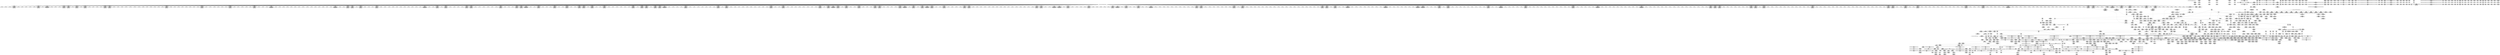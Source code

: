 digraph {
	CE0x591d290 [shape=record,shape=Mrecord,label="{CE0x591d290|selinux_inode_setattr:av.0}"]
	CE0x596b360 [shape=record,shape=Mrecord,label="{CE0x596b360|12:_i32,_56:_i8*,_:_CRE_992,1000_|*MultipleSource*|Function::inode_has_perm&Arg::inode::|*LoadInst*|security/selinux/hooks.c,1627|security/selinux/hooks.c,1611}"]
	CE0x5922ec0 [shape=record,shape=Mrecord,label="{CE0x5922ec0|104:_%struct.inode*,_:_CRE_219,220_}"]
	CE0x58c3610 [shape=record,shape=Mrecord,label="{CE0x58c3610|i64*_getelementptr_inbounds_(_26_x_i64_,_26_x_i64_*___llvm_gcov_ctr234,_i64_0,_i64_9)|*Constant*}"]
	CE0x58ad710 [shape=record,shape=Mrecord,label="{CE0x58ad710|selinux_inode_setattr:tmp}"]
	CE0x592d190 [shape=record,shape=Mrecord,label="{CE0x592d190|104:_%struct.inode*,_:_CRE_169,170_}"]
	CE0x59117e0 [shape=record,shape=Mrecord,label="{CE0x59117e0|GLOBAL:dentry_has_perm|*Constant*|*SummSource*}"]
	CE0x592a6a0 [shape=record,shape=Mrecord,label="{CE0x592a6a0|inode_has_perm:i_flags|security/selinux/hooks.c,1611|*SummSource*}"]
	CE0x58c1c90 [shape=record,shape=Mrecord,label="{CE0x58c1c90|104:_%struct.inode*,_:_CRE_80,88_|*MultipleSource*|Function::selinux_inode_setattr&Arg::dentry::|Function::dentry_has_perm&Arg::dentry::|security/selinux/hooks.c,1627}"]
	CE0x592c5c0 [shape=record,shape=Mrecord,label="{CE0x592c5c0|inode_has_perm:return|*SummSink*}"]
	CE0x590dfe0 [shape=record,shape=Mrecord,label="{CE0x590dfe0|i64_16|*Constant*|*SummSource*}"]
	CE0x58e4e10 [shape=record,shape=Mrecord,label="{CE0x58e4e10|104:_%struct.inode*,_:_CRE_185,186_}"]
	CE0x5963b60 [shape=record,shape=Mrecord,label="{CE0x5963b60|12:_i32,_56:_i8*,_:_CRE_824,832_|*MultipleSource*|Function::inode_has_perm&Arg::inode::|*LoadInst*|security/selinux/hooks.c,1627|security/selinux/hooks.c,1611}"]
	CE0x58ca980 [shape=record,shape=Mrecord,label="{CE0x58ca980|dentry_has_perm:av|Function::dentry_has_perm&Arg::av::|*SummSink*}"]
	CE0x59391f0 [shape=record,shape=Mrecord,label="{CE0x59391f0|12:_i32,_56:_i8*,_:_CRE_141,142_}"]
	CE0x590cbb0 [shape=record,shape=Mrecord,label="{CE0x590cbb0|12:_i32,_56:_i8*,_:_CRE_224,232_|*MultipleSource*|Function::inode_has_perm&Arg::inode::|*LoadInst*|security/selinux/hooks.c,1627|security/selinux/hooks.c,1611}"]
	CE0x595e2f0 [shape=record,shape=Mrecord,label="{CE0x595e2f0|12:_i32,_56:_i8*,_:_CRE_591,592_}"]
	CE0x5922ce0 [shape=record,shape=Mrecord,label="{CE0x5922ce0|104:_%struct.inode*,_:_CRE_217,218_}"]
	CE0x59674e0 [shape=record,shape=Mrecord,label="{CE0x59674e0|12:_i32,_56:_i8*,_:_CRE_902,903_}"]
	CE0x5954ea0 [shape=record,shape=Mrecord,label="{CE0x5954ea0|12:_i32,_56:_i8*,_:_CRE_376,384_|*MultipleSource*|Function::inode_has_perm&Arg::inode::|*LoadInst*|security/selinux/hooks.c,1627|security/selinux/hooks.c,1611}"]
	CE0x5894e50 [shape=record,shape=Mrecord,label="{CE0x5894e50|GLOBAL:__llvm_gcov_ctr234|Global_var:__llvm_gcov_ctr234|*SummSource*}"]
	CE0x5930f10 [shape=record,shape=Mrecord,label="{CE0x5930f10|_call_void_mcount()_#3|*SummSource*}"]
	CE0x58afb00 [shape=record,shape=Mrecord,label="{CE0x58afb00|12:_i32,_56:_i8*,_:_CRE_150,151_}"]
	CE0x5963940 [shape=record,shape=Mrecord,label="{CE0x5963940|12:_i32,_56:_i8*,_:_CRE_816,824_|*MultipleSource*|Function::inode_has_perm&Arg::inode::|*LoadInst*|security/selinux/hooks.c,1627|security/selinux/hooks.c,1611}"]
	CE0x5984290 [shape=record,shape=Mrecord,label="{CE0x5984290|avc_has_perm:tclass|Function::avc_has_perm&Arg::tclass::|*SummSink*}"]
	CE0x590e7c0 [shape=record,shape=Mrecord,label="{CE0x590e7c0|selinux_inode_setattr:tmp33|security/selinux/hooks.c,2892|*SummSink*}"]
	CE0x598a030 [shape=record,shape=Mrecord,label="{CE0x598a030|inode_has_perm:tmp16|security/selinux/hooks.c,1615|*SummSink*}"]
	CE0x5928760 [shape=record,shape=Mrecord,label="{CE0x5928760|12:_i32,_56:_i8*,_:_CRE_182,183_}"]
	CE0x5900770 [shape=record,shape=Mrecord,label="{CE0x5900770|104:_%struct.inode*,_:_CRE_150,151_}"]
	CE0x5964db0 [shape=record,shape=Mrecord,label="{CE0x5964db0|12:_i32,_56:_i8*,_:_CRE_869,870_}"]
	CE0x595e8e0 [shape=record,shape=Mrecord,label="{CE0x595e8e0|12:_i32,_56:_i8*,_:_CRE_596,597_}"]
	CE0x59230a0 [shape=record,shape=Mrecord,label="{CE0x59230a0|104:_%struct.inode*,_:_CRE_221,222_}"]
	CE0x58a7930 [shape=record,shape=Mrecord,label="{CE0x58a7930|0:_i32,_:_CRE_16,24_|*MultipleSource*|security/selinux/hooks.c,2881|Function::selinux_inode_setattr&Arg::iattr::}"]
	CE0x5952430 [shape=record,shape=Mrecord,label="{CE0x5952430|12:_i32,_56:_i8*,_:_CRE_287,288_}"]
	CE0x59681f0 [shape=record,shape=Mrecord,label="{CE0x59681f0|12:_i32,_56:_i8*,_:_CRE_913,914_}"]
	CE0x58e3ef0 [shape=record,shape=Mrecord,label="{CE0x58e3ef0|selinux_inode_setattr:tmp24|security/selinux/hooks.c,2885|*SummSink*}"]
	CE0x598af50 [shape=record,shape=Mrecord,label="{CE0x598af50|i64*_getelementptr_inbounds_(_5_x_i64_,_5_x_i64_*___llvm_gcov_ctr155,_i64_0,_i64_4)|*Constant*|*SummSource*}"]
	CE0x5964cb0 [shape=record,shape=Mrecord,label="{CE0x5964cb0|12:_i32,_56:_i8*,_:_CRE_868,869_}"]
	CE0x58970b0 [shape=record,shape=Mrecord,label="{CE0x58970b0|get_current:tmp3|*SummSource*}"]
	CE0x59534d0 [shape=record,shape=Mrecord,label="{CE0x59534d0|12:_i32,_56:_i8*,_:_CRE_301,302_}"]
	CE0x58b6de0 [shape=record,shape=Mrecord,label="{CE0x58b6de0|selinux_inode_setattr:if.then|*SummSink*}"]
	CE0x58c4a50 [shape=record,shape=Mrecord,label="{CE0x58c4a50|i32_78|*Constant*}"]
	CE0x58a7ab0 [shape=record,shape=Mrecord,label="{CE0x58a7ab0|0:_i32,_:_CRE_24,32_|*MultipleSource*|security/selinux/hooks.c,2881|Function::selinux_inode_setattr&Arg::iattr::}"]
	CE0x5913b50 [shape=record,shape=Mrecord,label="{CE0x5913b50|inode_has_perm:tobool2|security/selinux/hooks.c,1611|*SummSource*}"]
	CE0x5987e50 [shape=record,shape=Mrecord,label="{CE0x5987e50|__validate_creds:tmp4|include/linux/cred.h,173|*SummSink*}"]
	CE0x58a2ae0 [shape=record,shape=Mrecord,label="{CE0x58a2ae0|i64_1|*Constant*}"]
	CE0x58c37e0 [shape=record,shape=Mrecord,label="{CE0x58c37e0|i64*_getelementptr_inbounds_(_26_x_i64_,_26_x_i64_*___llvm_gcov_ctr234,_i64_0,_i64_9)|*Constant*|*SummSource*}"]
	CE0x592cec0 [shape=record,shape=Mrecord,label="{CE0x592cec0|104:_%struct.inode*,_:_CRE_166,167_}"]
	CE0x5955b90 [shape=record,shape=Mrecord,label="{CE0x5955b90|12:_i32,_56:_i8*,_:_CRE_424,432_|*MultipleSource*|Function::inode_has_perm&Arg::inode::|*LoadInst*|security/selinux/hooks.c,1627|security/selinux/hooks.c,1611}"]
	CE0x5950680 [shape=record,shape=Mrecord,label="{CE0x5950680|12:_i32,_56:_i8*,_:_CRE_262,263_}"]
	CE0x595ca00 [shape=record,shape=Mrecord,label="{CE0x595ca00|12:_i32,_56:_i8*,_:_CRE_570,571_}"]
	CE0x59390c0 [shape=record,shape=Mrecord,label="{CE0x59390c0|12:_i32,_56:_i8*,_:_CRE_139,140_}"]
	CE0x5921ed0 [shape=record,shape=Mrecord,label="{CE0x5921ed0|104:_%struct.inode*,_:_CRE_175,176_}"]
	CE0x5978860 [shape=record,shape=Mrecord,label="{CE0x5978860|avc_has_perm:ssid|Function::avc_has_perm&Arg::ssid::|*SummSource*}"]
	CE0x5899190 [shape=record,shape=Mrecord,label="{CE0x5899190|inode_has_perm:cred|Function::inode_has_perm&Arg::cred::}"]
	CE0x59533a0 [shape=record,shape=Mrecord,label="{CE0x59533a0|12:_i32,_56:_i8*,_:_CRE_300,301_}"]
	CE0x5896e50 [shape=record,shape=Mrecord,label="{CE0x5896e50|i64*_getelementptr_inbounds_(_26_x_i64_,_26_x_i64_*___llvm_gcov_ctr234,_i64_0,_i64_1)|*Constant*|*SummSink*}"]
	CE0x5984b40 [shape=record,shape=Mrecord,label="{CE0x5984b40|avc_has_perm:entry}"]
	CE0x58b9300 [shape=record,shape=Mrecord,label="{CE0x58b9300|selinux_inode_setattr:tmp16|security/selinux/hooks.c,2880|*SummSource*}"]
	CE0x58a1500 [shape=record,shape=Mrecord,label="{CE0x58a1500|selinux_inode_setattr:ia_valid6|security/selinux/hooks.c,2881|*SummSource*}"]
	CE0x5930550 [shape=record,shape=Mrecord,label="{CE0x5930550|12:_i32,_56:_i8*,_:_CRE_120,128_|*MultipleSource*|Function::inode_has_perm&Arg::inode::|*LoadInst*|security/selinux/hooks.c,1627|security/selinux/hooks.c,1611}"]
	CE0x5951260 [shape=record,shape=Mrecord,label="{CE0x5951260|12:_i32,_56:_i8*,_:_CRE_272,273_}"]
	CE0x591dd60 [shape=record,shape=Mrecord,label="{CE0x591dd60|selinux_inode_setattr:tmp50|security/selinux/hooks.c,2899|*SummSource*}"]
	CE0x59236f0 [shape=record,shape=Mrecord,label="{CE0x59236f0|104:_%struct.inode*,_:_CRE_248,256_|*MultipleSource*|Function::selinux_inode_setattr&Arg::dentry::|Function::dentry_has_perm&Arg::dentry::|security/selinux/hooks.c,1627}"]
	CE0x5986ac0 [shape=record,shape=Mrecord,label="{CE0x5986ac0|__validate_creds:tmp2|include/linux/cred.h,173}"]
	CE0x595c410 [shape=record,shape=Mrecord,label="{CE0x595c410|12:_i32,_56:_i8*,_:_CRE_565,566_}"]
	CE0x590bed0 [shape=record,shape=Mrecord,label="{CE0x590bed0|12:_i32,_56:_i8*,_:_CRE_198,199_}"]
	CE0x592d370 [shape=record,shape=Mrecord,label="{CE0x592d370|104:_%struct.inode*,_:_CRE_171,172_}"]
	CE0x5954c80 [shape=record,shape=Mrecord,label="{CE0x5954c80|12:_i32,_56:_i8*,_:_CRE_360,376_|*MultipleSource*|Function::inode_has_perm&Arg::inode::|*LoadInst*|security/selinux/hooks.c,1627|security/selinux/hooks.c,1611}"]
	CE0x598dce0 [shape=record,shape=Mrecord,label="{CE0x598dce0|i32_1|*Constant*}"]
	CE0x5915a90 [shape=record,shape=Mrecord,label="{CE0x5915a90|selinux_inode_setattr:tmp41|security/selinux/hooks.c,2896}"]
	CE0x58b9fe0 [shape=record,shape=Mrecord,label="{CE0x58b9fe0|selinux_inode_setattr:tmp10|security/selinux/hooks.c,2880|*SummSink*}"]
	CE0x58a0a50 [shape=record,shape=Mrecord,label="{CE0x58a0a50|selinux_inode_setattr:tmp19|security/selinux/hooks.c,2880|*SummSink*}"]
	CE0x5962020 [shape=record,shape=Mrecord,label="{CE0x5962020|12:_i32,_56:_i8*,_:_CRE_704,712_|*MultipleSource*|Function::inode_has_perm&Arg::inode::|*LoadInst*|security/selinux/hooks.c,1627|security/selinux/hooks.c,1611}"]
	CE0x598a7d0 [shape=record,shape=Mrecord,label="{CE0x598a7d0|inode_has_perm:sid3|security/selinux/hooks.c,1617|*SummSink*}"]
	CE0x59667d0 [shape=record,shape=Mrecord,label="{CE0x59667d0|12:_i32,_56:_i8*,_:_CRE_891,892_}"]
	CE0x5897520 [shape=record,shape=Mrecord,label="{CE0x5897520|selinux_inode_setattr:tmp13|security/selinux/hooks.c,2880}"]
	CE0x591cdf0 [shape=record,shape=Mrecord,label="{CE0x591cdf0|selinux_inode_setattr:or|security/selinux/hooks.c,2897|*SummSource*}"]
	CE0x58aac90 [shape=record,shape=Mrecord,label="{CE0x58aac90|selinux_inode_setattr:tobool16|security/selinux/hooks.c,2892|*SummSource*}"]
	CE0x5929f20 [shape=record,shape=Mrecord,label="{CE0x5929f20|__validate_creds:file|Function::__validate_creds&Arg::file::|*SummSink*}"]
	CE0x597ff50 [shape=record,shape=Mrecord,label="{CE0x597ff50|inode_has_perm:lnot1|security/selinux/hooks.c,1611|*SummSink*}"]
	CE0x5964190 [shape=record,shape=Mrecord,label="{CE0x5964190|12:_i32,_56:_i8*,_:_CRE_848,856_|*MultipleSource*|Function::inode_has_perm&Arg::inode::|*LoadInst*|security/selinux/hooks.c,1627|security/selinux/hooks.c,1611}"]
	CE0x5968dd0 [shape=record,shape=Mrecord,label="{CE0x5968dd0|12:_i32,_56:_i8*,_:_CRE_923,924_}"]
	CE0x58c26f0 [shape=record,shape=Mrecord,label="{CE0x58c26f0|i32_2880|*Constant*|*SummSource*}"]
	CE0x5954310 [shape=record,shape=Mrecord,label="{CE0x5954310|12:_i32,_56:_i8*,_:_CRE_320,328_|*MultipleSource*|Function::inode_has_perm&Arg::inode::|*LoadInst*|security/selinux/hooks.c,1627|security/selinux/hooks.c,1611}"]
	CE0x590c560 [shape=record,shape=Mrecord,label="{CE0x590c560|12:_i32,_56:_i8*,_:_CRE_205,206_}"]
	CE0x59720e0 [shape=record,shape=Mrecord,label="{CE0x59720e0|GLOBAL:llvm.expect.i64|*Constant*|*SummSink*}"]
	CE0x5927fe0 [shape=record,shape=Mrecord,label="{CE0x5927fe0|12:_i32,_56:_i8*,_:_CRE_174,175_}"]
	CE0x5965e50 [shape=record,shape=Mrecord,label="{CE0x5965e50|12:_i32,_56:_i8*,_:_CRE_883,884_}"]
	CE0x5987800 [shape=record,shape=Mrecord,label="{CE0x5987800|__validate_creds:tmp3|include/linux/cred.h,173|*SummSink*}"]
	CE0x58b0550 [shape=record,shape=Mrecord,label="{CE0x58b0550|12:_i32,_56:_i8*,_:_CRE_161,162_}"]
	CE0x596a1b0 [shape=record,shape=Mrecord,label="{CE0x596a1b0|12:_i32,_56:_i8*,_:_CRE_960,968_|*MultipleSource*|Function::inode_has_perm&Arg::inode::|*LoadInst*|security/selinux/hooks.c,1627|security/selinux/hooks.c,1611}"]
	CE0x5925190 [shape=record,shape=Mrecord,label="{CE0x5925190|cred_sid:tmp1}"]
	CE0x58db150 [shape=record,shape=Mrecord,label="{CE0x58db150|get_current:tmp4|./arch/x86/include/asm/current.h,14|*SummSource*}"]
	CE0x58a1fa0 [shape=record,shape=Mrecord,label="{CE0x58a1fa0|selinux_inode_setattr:tobool1|security/selinux/hooks.c,2880|*SummSource*}"]
	CE0x5914930 [shape=record,shape=Mrecord,label="{CE0x5914930|selinux_inode_setattr:tmp39|security/selinux/hooks.c,2896|*SummSource*}"]
	CE0x5987350 [shape=record,shape=Mrecord,label="{CE0x5987350|GLOBAL:__llvm_gcov_ctr155|Global_var:__llvm_gcov_ctr155}"]
	CE0x58bd9c0 [shape=record,shape=Mrecord,label="{CE0x58bd9c0|dentry_has_perm:d_inode|security/selinux/hooks.c,1627}"]
	CE0x5962870 [shape=record,shape=Mrecord,label="{CE0x5962870|12:_i32,_56:_i8*,_:_CRE_744,752_|*MultipleSource*|Function::inode_has_perm&Arg::inode::|*LoadInst*|security/selinux/hooks.c,1627|security/selinux/hooks.c,1611}"]
	CE0x592cfb0 [shape=record,shape=Mrecord,label="{CE0x592cfb0|104:_%struct.inode*,_:_CRE_167,168_}"]
	CE0x5938b20 [shape=record,shape=Mrecord,label="{CE0x5938b20|12:_i32,_56:_i8*,_:_CRE_136,137_}"]
	CE0x5952ee0 [shape=record,shape=Mrecord,label="{CE0x5952ee0|12:_i32,_56:_i8*,_:_CRE_296,297_}"]
	CE0x58bcbb0 [shape=record,shape=Mrecord,label="{CE0x58bcbb0|i64_5|*Constant*}"]
	CE0x5899790 [shape=record,shape=Mrecord,label="{CE0x5899790|inode_has_perm:inode|Function::inode_has_perm&Arg::inode::|*SummSource*}"]
	CE0x58e4960 [shape=record,shape=Mrecord,label="{CE0x58e4960|104:_%struct.inode*,_:_CRE_180,181_}"]
	CE0x58c81a0 [shape=record,shape=Mrecord,label="{CE0x58c81a0|104:_%struct.inode*,_:_CRE_208,209_}"]
	CE0x5939d50 [shape=record,shape=Mrecord,label="{CE0x5939d50|_call_void_mcount()_#3|*SummSource*}"]
	CE0x58b5b30 [shape=record,shape=Mrecord,label="{CE0x58b5b30|GLOBAL:current_task|Global_var:current_task}"]
	CE0x58e4d20 [shape=record,shape=Mrecord,label="{CE0x58e4d20|104:_%struct.inode*,_:_CRE_184,185_}"]
	CE0x5900c20 [shape=record,shape=Mrecord,label="{CE0x5900c20|104:_%struct.inode*,_:_CRE_155,156_}"]
	CE0x58daf70 [shape=record,shape=Mrecord,label="{CE0x58daf70|%struct.task_struct*_(%struct.task_struct**)*_asm_movq_%gs:$_1:P_,$0_,_r,im,_dirflag_,_fpsr_,_flags_}"]
	CE0x5974f20 [shape=record,shape=Mrecord,label="{CE0x5974f20|avc_has_perm:auditdata|Function::avc_has_perm&Arg::auditdata::}"]
	CE0x592b320 [shape=record,shape=Mrecord,label="{CE0x592b320|i32_0|*Constant*}"]
	CE0x58e2c60 [shape=record,shape=Mrecord,label="{CE0x58e2c60|i64_10|*Constant*|*SummSource*}"]
	CE0x59203b0 [shape=record,shape=Mrecord,label="{CE0x59203b0|selinux_inode_setattr:tmp52|security/selinux/hooks.c,2900|*SummSink*}"]
	CE0x5917fd0 [shape=record,shape=Mrecord,label="{CE0x5917fd0|selinux_inode_setattr:and22|security/selinux/hooks.c,2896}"]
	CE0x593a320 [shape=record,shape=Mrecord,label="{CE0x593a320|cred_sid:tmp2|*SummSink*}"]
	CE0x5976770 [shape=record,shape=Mrecord,label="{CE0x5976770|inode_has_perm:tmp20|security/selinux/hooks.c,1618}"]
	CE0x58e40a0 [shape=record,shape=Mrecord,label="{CE0x58e40a0|i32_-6658|*Constant*}"]
	CE0x5984400 [shape=record,shape=Mrecord,label="{CE0x5984400|_ret_i32_%retval.0,_!dbg_!27728|security/selinux/avc.c,775}"]
	CE0x5953990 [shape=record,shape=Mrecord,label="{CE0x5953990|12:_i32,_56:_i8*,_:_CRE_305,306_}"]
	CE0x594ebd0 [shape=record,shape=Mrecord,label="{CE0x594ebd0|12:_i32,_56:_i8*,_:_CRE_240,241_}"]
	CE0x5969030 [shape=record,shape=Mrecord,label="{CE0x5969030|12:_i32,_56:_i8*,_:_CRE_925,926_}"]
	CE0x58b4a50 [shape=record,shape=Mrecord,label="{CE0x58b4a50|i64_3|*Constant*}"]
	CE0x5967870 [shape=record,shape=Mrecord,label="{CE0x5967870|12:_i32,_56:_i8*,_:_CRE_905,906_}"]
	CE0x5965ac0 [shape=record,shape=Mrecord,label="{CE0x5965ac0|12:_i32,_56:_i8*,_:_CRE_880,881_}"]
	CE0x58b8590 [shape=record,shape=Mrecord,label="{CE0x58b8590|selinux_inode_setattr:tmp2}"]
	CE0x597abb0 [shape=record,shape=Mrecord,label="{CE0x597abb0|inode_has_perm:tmp15|*LoadInst*|security/selinux/hooks.c,1615}"]
	CE0x58afce0 [shape=record,shape=Mrecord,label="{CE0x58afce0|12:_i32,_56:_i8*,_:_CRE_152,153_}"]
	CE0x58c0860 [shape=record,shape=Mrecord,label="{CE0x58c0860|__validate_creds:lnot1|include/linux/cred.h,173}"]
	CE0x58b86d0 [shape=record,shape=Mrecord,label="{CE0x58b86d0|selinux_inode_setattr:if.end19|*SummSink*}"]
	CE0x5975420 [shape=record,shape=Mrecord,label="{CE0x5975420|_ret_i32_%retval.0,_!dbg_!27728|security/selinux/avc.c,775|*SummSink*}"]
	CE0x589de70 [shape=record,shape=Mrecord,label="{CE0x589de70|dentry_has_perm:type|security/selinux/hooks.c,1630|*SummSource*}"]
	CE0x58a5380 [shape=record,shape=Mrecord,label="{CE0x58a5380|i64*_getelementptr_inbounds_(_26_x_i64_,_26_x_i64_*___llvm_gcov_ctr234,_i64_0,_i64_1)|*Constant*|*SummSource*}"]
	CE0x588ab70 [shape=record,shape=Mrecord,label="{CE0x588ab70|get_current:tmp2|*SummSink*}"]
	CE0x593b0b0 [shape=record,shape=Mrecord,label="{CE0x593b0b0|__validate_creds:line|Function::__validate_creds&Arg::line::}"]
	CE0x59319c0 [shape=record,shape=Mrecord,label="{CE0x59319c0|12:_i32,_56:_i8*,_:_CRE_48,56_|*MultipleSource*|Function::inode_has_perm&Arg::inode::|*LoadInst*|security/selinux/hooks.c,1627|security/selinux/hooks.c,1611}"]
	CE0x595dd00 [shape=record,shape=Mrecord,label="{CE0x595dd00|12:_i32,_56:_i8*,_:_CRE_586,587_}"]
	CE0x597f100 [shape=record,shape=Mrecord,label="{CE0x597f100|inode_has_perm:tobool|security/selinux/hooks.c,1611}"]
	CE0x58b3b40 [shape=record,shape=Mrecord,label="{CE0x58b3b40|i64_2|*Constant*|*SummSource*}"]
	CE0x58b4330 [shape=record,shape=Mrecord,label="{CE0x58b4330|selinux_inode_setattr:call|security/selinux/hooks.c,2880|*SummSink*}"]
	CE0x58e2ef0 [shape=record,shape=Mrecord,label="{CE0x58e2ef0|selinux_inode_setattr:tmp21|security/selinux/hooks.c,2885|*SummSource*}"]
	CE0x5897e60 [shape=record,shape=Mrecord,label="{CE0x5897e60|dentry_has_perm:d_inode|security/selinux/hooks.c,1627|*SummSink*}"]
	CE0x59178f0 [shape=record,shape=Mrecord,label="{CE0x59178f0|i32_8|*Constant*|*SummSource*}"]
	CE0x597a350 [shape=record,shape=Mrecord,label="{CE0x597a350|_ret_i32_%tmp6,_!dbg_!27716|security/selinux/hooks.c,197|*SummSource*}"]
	CE0x58df030 [shape=record,shape=Mrecord,label="{CE0x58df030|inode_has_perm:bb|*SummSource*}"]
	CE0x5956820 [shape=record,shape=Mrecord,label="{CE0x5956820|12:_i32,_56:_i8*,_:_CRE_472,473_}"]
	CE0x598e220 [shape=record,shape=Mrecord,label="{CE0x598e220|cred_sid:sid|security/selinux/hooks.c,197|*SummSink*}"]
	CE0x59757b0 [shape=record,shape=Mrecord,label="{CE0x59757b0|inode_has_perm:retval.0}"]
	CE0x5965f80 [shape=record,shape=Mrecord,label="{CE0x5965f80|12:_i32,_56:_i8*,_:_CRE_884,885_}"]
	CE0x5989590 [shape=record,shape=Mrecord,label="{CE0x5989590|__validate_creds:tmp7|include/linux/cred.h,174|*SummSink*}"]
	CE0x5967f90 [shape=record,shape=Mrecord,label="{CE0x5967f90|12:_i32,_56:_i8*,_:_CRE_911,912_}"]
	CE0x58ca500 [shape=record,shape=Mrecord,label="{CE0x58ca500|12:_i32,_56:_i8*,_:_CRE_556,557_}"]
	CE0x6cc08f0 [shape=record,shape=Mrecord,label="{CE0x6cc08f0|selinux_inode_setattr:if.then9|*SummSource*}"]
	CE0x595c2e0 [shape=record,shape=Mrecord,label="{CE0x595c2e0|12:_i32,_56:_i8*,_:_CRE_564,565_}"]
	CE0x598d770 [shape=record,shape=Mrecord,label="{CE0x598d770|cred_sid:tmp4|*LoadInst*|security/selinux/hooks.c,196|*SummSink*}"]
	CE0x593bb10 [shape=record,shape=Mrecord,label="{CE0x593bb10|i64_1|*Constant*}"]
	CE0x5915cc0 [shape=record,shape=Mrecord,label="{CE0x5915cc0|i64_20|*Constant*|*SummSource*}"]
	CE0x5965270 [shape=record,shape=Mrecord,label="{CE0x5965270|12:_i32,_56:_i8*,_:_CRE_873,874_}"]
	CE0x5957bb0 [shape=record,shape=Mrecord,label="{CE0x5957bb0|12:_i32,_56:_i8*,_:_CRE_487,488_}"]
	CE0x592ac90 [shape=record,shape=Mrecord,label="{CE0x592ac90|i64*_getelementptr_inbounds_(_8_x_i64_,_8_x_i64_*___llvm_gcov_ctr154,_i64_0,_i64_1)|*Constant*}"]
	CE0x5961710 [shape=record,shape=Mrecord,label="{CE0x5961710|12:_i32,_56:_i8*,_:_CRE_680,684_|*MultipleSource*|Function::inode_has_perm&Arg::inode::|*LoadInst*|security/selinux/hooks.c,1627|security/selinux/hooks.c,1611}"]
	CE0x5927c20 [shape=record,shape=Mrecord,label="{CE0x5927c20|12:_i32,_56:_i8*,_:_CRE_170,171_}"]
	CE0x58e4780 [shape=record,shape=Mrecord,label="{CE0x58e4780|104:_%struct.inode*,_:_CRE_178,179_}"]
	CE0x5915e60 [shape=record,shape=Mrecord,label="{CE0x5915e60|selinux_inode_setattr:tmp40|security/selinux/hooks.c,2896}"]
	CE0x58a1ac0 [shape=record,shape=Mrecord,label="{CE0x58a1ac0|selinux_inode_setattr:land.lhs.true|*SummSink*}"]
	CE0x58dbe90 [shape=record,shape=Mrecord,label="{CE0x58dbe90|selinux_inode_setattr:tmp30|security/selinux/hooks.c,2889|*SummSource*}"]
	CE0x589f5a0 [shape=record,shape=Mrecord,label="{CE0x589f5a0|selinux_inode_setattr:tmp18|security/selinux/hooks.c,2880|*SummSink*}"]
	CE0x598d5f0 [shape=record,shape=Mrecord,label="{CE0x598d5f0|cred_sid:tmp4|*LoadInst*|security/selinux/hooks.c,196|*SummSource*}"]
	CE0x589ff70 [shape=record,shape=Mrecord,label="{CE0x589ff70|_call_void_mcount()_#3|*SummSink*}"]
	CE0x5890900 [shape=record,shape=Mrecord,label="{CE0x5890900|selinux_inode_setattr:land.lhs.true2|*SummSource*}"]
	CE0x597d1c0 [shape=record,shape=Mrecord,label="{CE0x597d1c0|28:_i32,_32:_i16,_:_CRE_28,32_|*MultipleSource*|*LoadInst*|security/selinux/hooks.c,1615|security/selinux/hooks.c,1615|security/selinux/hooks.c,1617}"]
	CE0x5989460 [shape=record,shape=Mrecord,label="{CE0x5989460|__validate_creds:tmp7|include/linux/cred.h,174|*SummSource*}"]
	CE0x59693c0 [shape=record,shape=Mrecord,label="{CE0x59693c0|12:_i32,_56:_i8*,_:_CRE_928,929_}"]
	CE0x5930c80 [shape=record,shape=Mrecord,label="{CE0x5930c80|_call_void_mcount()_#3}"]
	CE0x58c6330 [shape=record,shape=Mrecord,label="{CE0x58c6330|GLOBAL:get_current|*Constant*}"]
	CE0x5970540 [shape=record,shape=Mrecord,label="{CE0x5970540|inode_has_perm:tmp11|security/selinux/hooks.c,1612|*SummSink*}"]
	CE0x59521d0 [shape=record,shape=Mrecord,label="{CE0x59521d0|12:_i32,_56:_i8*,_:_CRE_285,286_}"]
	CE0x58ca700 [shape=record,shape=Mrecord,label="{CE0x58ca700|12:_i32,_56:_i8*,_:_CRE_558,559_}"]
	CE0x5927860 [shape=record,shape=Mrecord,label="{CE0x5927860|12:_i32,_56:_i8*,_:_CRE_166,167_}"]
	CE0x58ca7a0 [shape=record,shape=Mrecord,label="{CE0x58ca7a0|get_current:tmp2}"]
	CE0x597a850 [shape=record,shape=Mrecord,label="{CE0x597a850|i32_10|*Constant*}"]
	CE0x58df8c0 [shape=record,shape=Mrecord,label="{CE0x58df8c0|inode_has_perm:tmp4|security/selinux/hooks.c,1609|*SummSink*}"]
	CE0x58e2870 [shape=record,shape=Mrecord,label="{CE0x58e2870|i64_11|*Constant*|*SummSink*}"]
	CE0x58c9540 [shape=record,shape=Mrecord,label="{CE0x58c9540|12:_i32,_56:_i8*,_:_CRE_528,536_|*MultipleSource*|Function::inode_has_perm&Arg::inode::|*LoadInst*|security/selinux/hooks.c,1627|security/selinux/hooks.c,1611}"]
	CE0x58b00a0 [shape=record,shape=Mrecord,label="{CE0x58b00a0|12:_i32,_56:_i8*,_:_CRE_156,157_}"]
	CE0x5928da0 [shape=record,shape=Mrecord,label="{CE0x5928da0|__validate_creds:tobool|include/linux/cred.h,173}"]
	CE0x597fc80 [shape=record,shape=Mrecord,label="{CE0x597fc80|inode_has_perm:lnot|security/selinux/hooks.c,1611|*SummSink*}"]
	CE0x5922350 [shape=record,shape=Mrecord,label="{CE0x5922350|104:_%struct.inode*,_:_CRE_104,112_|*MultipleSource*|Function::selinux_inode_setattr&Arg::dentry::|Function::dentry_has_perm&Arg::dentry::|security/selinux/hooks.c,1627}"]
	CE0x596e1b0 [shape=record,shape=Mrecord,label="{CE0x596e1b0|GLOBAL:__llvm_gcov_ctr154|Global_var:__llvm_gcov_ctr154|*SummSource*}"]
	CE0x58e1b10 [shape=record,shape=Mrecord,label="{CE0x58e1b10|selinux_inode_setattr:and|security/selinux/hooks.c,2885|*SummSource*}"]
	CE0x5989b90 [shape=record,shape=Mrecord,label="{CE0x5989b90|i64*_getelementptr_inbounds_(_5_x_i64_,_5_x_i64_*___llvm_gcov_ctr155,_i64_0,_i64_4)|*Constant*}"]
	CE0x58a9430 [shape=record,shape=Mrecord,label="{CE0x58a9430|i32_0|*Constant*}"]
	CE0x58a1e10 [shape=record,shape=Mrecord,label="{CE0x58a1e10|selinux_inode_setattr:tobool1|security/selinux/hooks.c,2880}"]
	CE0x5928850 [shape=record,shape=Mrecord,label="{CE0x5928850|12:_i32,_56:_i8*,_:_CRE_183,184_}"]
	CE0x58a3550 [shape=record,shape=Mrecord,label="{CE0x58a3550|i8*_getelementptr_inbounds_(_25_x_i8_,_25_x_i8_*_.str3,_i32_0,_i32_0)|*Constant*|*SummSource*}"]
	CE0x596f380 [shape=record,shape=Mrecord,label="{CE0x596f380|inode_has_perm:tmp9|security/selinux/hooks.c,1611|*SummSink*}"]
	CE0x598c6d0 [shape=record,shape=Mrecord,label="{CE0x598c6d0|i64*_getelementptr_inbounds_(_2_x_i64_,_2_x_i64_*___llvm_gcov_ctr131,_i64_0,_i64_0)|*Constant*}"]
	CE0x58c2410 [shape=record,shape=Mrecord,label="{CE0x58c2410|i32_2880|*Constant*}"]
	CE0x58a8370 [shape=record,shape=Mrecord,label="{CE0x58a8370|selinux_inode_setattr:tmp4|security/selinux/hooks.c,2880|*SummSource*}"]
	CE0x58e8540 [shape=record,shape=Mrecord,label="{CE0x58e8540|selinux_inode_setattr:if.end|*SummSource*}"]
	CE0x589fb30 [shape=record,shape=Mrecord,label="{CE0x589fb30|dentry_has_perm:tmp3|*SummSink*}"]
	CE0x592cce0 [shape=record,shape=Mrecord,label="{CE0x592cce0|104:_%struct.inode*,_:_CRE_164,165_}"]
	CE0x592e560 [shape=record,shape=Mrecord,label="{CE0x592e560|inode_has_perm:tmp2}"]
	CE0x592e640 [shape=record,shape=Mrecord,label="{CE0x592e640|inode_has_perm:tmp2|*SummSink*}"]
	CE0x58b8d90 [shape=record,shape=Mrecord,label="{CE0x58b8d90|selinux_inode_setattr:tmp15|security/selinux/hooks.c,2880}"]
	CE0x596aed0 [shape=record,shape=Mrecord,label="{CE0x596aed0|12:_i32,_56:_i8*,_:_CRE_982,983_}"]
	CE0x58a16e0 [shape=record,shape=Mrecord,label="{CE0x58a16e0|selinux_inode_setattr:ia_valid6|security/selinux/hooks.c,2881|*SummSink*}"]
	CE0x594f4b0 [shape=record,shape=Mrecord,label="{CE0x594f4b0|12:_i32,_56:_i8*,_:_CRE_247,248_}"]
	CE0x5969d40 [shape=record,shape=Mrecord,label="{CE0x5969d40|12:_i32,_56:_i8*,_:_CRE_936,944_|*MultipleSource*|Function::inode_has_perm&Arg::inode::|*LoadInst*|security/selinux/hooks.c,1627|security/selinux/hooks.c,1611}"]
	CE0x592d640 [shape=record,shape=Mrecord,label="{CE0x592d640|104:_%struct.inode*,_:_CRE_174,175_}"]
	CE0x58a2340 [shape=record,shape=Mrecord,label="{CE0x58a2340|selinux_inode_setattr:if.end14|*SummSource*}"]
	CE0x590b840 [shape=record,shape=Mrecord,label="{CE0x590b840|12:_i32,_56:_i8*,_:_CRE_191,192_}"]
	CE0x58a04b0 [shape=record,shape=Mrecord,label="{CE0x58a04b0|selinux_inode_setattr:tmp10|security/selinux/hooks.c,2880}"]
	CE0x58b0460 [shape=record,shape=Mrecord,label="{CE0x58b0460|12:_i32,_56:_i8*,_:_CRE_160,161_}"]
	CE0x593bfa0 [shape=record,shape=Mrecord,label="{CE0x593bfa0|_ret_void,_!dbg_!27722|include/linux/cred.h,175}"]
	CE0x5894dc0 [shape=record,shape=Mrecord,label="{CE0x5894dc0|GLOBAL:__llvm_gcov_ctr234|Global_var:__llvm_gcov_ctr234}"]
	CE0x58e9720 [shape=record,shape=Mrecord,label="{CE0x58e9720|get_current:tmp4|./arch/x86/include/asm/current.h,14}"]
	CE0x596bc00 [shape=record,shape=Mrecord,label="{CE0x596bc00|inode_has_perm:tmp6|*LoadInst*|security/selinux/hooks.c,1611|*SummSink*}"]
	CE0x5897d30 [shape=record,shape=Mrecord,label="{CE0x5897d30|104:_%struct.inode*,_:_CRE_0,4_|*MultipleSource*|Function::selinux_inode_setattr&Arg::dentry::|Function::dentry_has_perm&Arg::dentry::|security/selinux/hooks.c,1627}"]
	CE0x5915f80 [shape=record,shape=Mrecord,label="{CE0x5915f80|selinux_inode_setattr:tmp40|security/selinux/hooks.c,2896|*SummSource*}"]
	CE0x591f390 [shape=record,shape=Mrecord,label="{CE0x591f390|selinux_inode_setattr:retval.0}"]
	CE0x5910430 [shape=record,shape=Mrecord,label="{CE0x5910430|selinux_inode_setattr:tmp37|security/selinux/hooks.c,2894|*SummSink*}"]
	CE0x58d9ef0 [shape=record,shape=Mrecord,label="{CE0x58d9ef0|selinux_inode_setattr:call|security/selinux/hooks.c,2880}"]
	CE0x58e54e0 [shape=record,shape=Mrecord,label="{CE0x58e54e0|selinux_inode_setattr:tobool11|security/selinux/hooks.c,2888|*SummSink*}"]
	CE0x5932e20 [shape=record,shape=Mrecord,label="{CE0x5932e20|GLOBAL:creds_are_invalid|*Constant*|*SummSink*}"]
	CE0x5890e40 [shape=record,shape=Mrecord,label="{CE0x5890e40|selinux_inode_setattr:land.lhs.true}"]
	CE0x59654d0 [shape=record,shape=Mrecord,label="{CE0x59654d0|12:_i32,_56:_i8*,_:_CRE_875,876_}"]
	CE0x58b52a0 [shape=record,shape=Mrecord,label="{CE0x58b52a0|selinux_inode_setattr:and10|security/selinux/hooks.c,2886|*SummSource*}"]
	CE0x5968320 [shape=record,shape=Mrecord,label="{CE0x5968320|12:_i32,_56:_i8*,_:_CRE_914,915_}"]
	CE0x5966440 [shape=record,shape=Mrecord,label="{CE0x5966440|12:_i32,_56:_i8*,_:_CRE_888,889_}"]
	CE0x5911300 [shape=record,shape=Mrecord,label="{CE0x5911300|GLOBAL:dentry_has_perm|*Constant*}"]
	CE0x58ca010 [shape=record,shape=Mrecord,label="{CE0x58ca010|12:_i32,_56:_i8*,_:_CRE_553,554_}"]
	CE0x5965990 [shape=record,shape=Mrecord,label="{CE0x5965990|12:_i32,_56:_i8*,_:_CRE_879,880_}"]
	CE0x595d840 [shape=record,shape=Mrecord,label="{CE0x595d840|12:_i32,_56:_i8*,_:_CRE_582,583_}"]
	CE0x5977100 [shape=record,shape=Mrecord,label="{CE0x5977100|__validate_creds:if.then}"]
	CE0x58a3b80 [shape=record,shape=Mrecord,label="{CE0x58a3b80|selinux_inode_setattr:land.lhs.true21}"]
	CE0x58e2300 [shape=record,shape=Mrecord,label="{CE0x58e2300|i64_11|*Constant*}"]
	CE0x5930b00 [shape=record,shape=Mrecord,label="{CE0x5930b00|__validate_creds:lnot|include/linux/cred.h,173|*SummSink*}"]
	CE0x59320d0 [shape=record,shape=Mrecord,label="{CE0x59320d0|i64*_getelementptr_inbounds_(_8_x_i64_,_8_x_i64_*___llvm_gcov_ctr154,_i64_0,_i64_2)|*Constant*}"]
	CE0x5957490 [shape=record,shape=Mrecord,label="{CE0x5957490|12:_i32,_56:_i8*,_:_CRE_481,482_}"]
	CE0x58c8650 [shape=record,shape=Mrecord,label="{CE0x58c8650|104:_%struct.inode*,_:_CRE_213,214_}"]
	CE0x5922bf0 [shape=record,shape=Mrecord,label="{CE0x5922bf0|104:_%struct.inode*,_:_CRE_216,217_}"]
	CE0x59393a0 [shape=record,shape=Mrecord,label="{CE0x59393a0|12:_i32,_56:_i8*,_:_CRE_143,144_}"]
	CE0x595d4b0 [shape=record,shape=Mrecord,label="{CE0x595d4b0|12:_i32,_56:_i8*,_:_CRE_579,580_}"]
	CE0x58b4ac0 [shape=record,shape=Mrecord,label="{CE0x58b4ac0|i64_3|*Constant*|*SummSource*}"]
	CE0x592f5e0 [shape=record,shape=Mrecord,label="{CE0x592f5e0|inode_has_perm:tmp3}"]
	CE0x59886f0 [shape=record,shape=Mrecord,label="{CE0x59886f0|i64*_getelementptr_inbounds_(_5_x_i64_,_5_x_i64_*___llvm_gcov_ctr155,_i64_0,_i64_3)|*Constant*|*SummSource*}"]
	CE0x5913570 [shape=record,shape=Mrecord,label="{CE0x5913570|inode_has_perm:expval|security/selinux/hooks.c,1611|*SummSource*}"]
	CE0x7666bc0 [shape=record,shape=Mrecord,label="{CE0x7666bc0|i64*_getelementptr_inbounds_(_26_x_i64_,_26_x_i64_*___llvm_gcov_ctr234,_i64_0,_i64_1)|*Constant*}"]
	CE0x58b64c0 [shape=record,shape=Mrecord,label="{CE0x58b64c0|selinux_inode_setattr:tobool|security/selinux/hooks.c,2880|*SummSource*}"]
	CE0x588aa50 [shape=record,shape=Mrecord,label="{CE0x588aa50|0:_i8,_:_GCMR_selinux_inode_setattr.__warned_internal_global_i8_0,_section_.data.unlikely_,_align_1:_elem_0:default:}"]
	CE0x58bd570 [shape=record,shape=Mrecord,label="{CE0x58bd570|i32_5|*Constant*}"]
	CE0x591c170 [shape=record,shape=Mrecord,label="{CE0x591c170|i64_262144|*Constant*}"]
	CE0x5898ee0 [shape=record,shape=Mrecord,label="{CE0x5898ee0|inode_has_perm:entry}"]
	CE0x5917bb0 [shape=record,shape=Mrecord,label="{CE0x5917bb0|selinux_inode_setattr:tobool23|security/selinux/hooks.c,2896}"]
	CE0x591d130 [shape=record,shape=Mrecord,label="{CE0x591d130|selinux_inode_setattr:conv25|security/selinux/hooks.c,2897|*SummSink*}"]
	CE0x5916090 [shape=record,shape=Mrecord,label="{CE0x5916090|selinux_inode_setattr:tmp40|security/selinux/hooks.c,2896|*SummSink*}"]
	CE0x58c3370 [shape=record,shape=Mrecord,label="{CE0x58c3370|i8*_getelementptr_inbounds_(_45_x_i8_,_45_x_i8_*_.str12,_i32_0,_i32_0)|*Constant*|*SummSink*}"]
	CE0x58a50f0 [shape=record,shape=Mrecord,label="{CE0x58a50f0|selinux_inode_setattr:if.then12}"]
	CE0x589db80 [shape=record,shape=Mrecord,label="{CE0x589db80|GLOBAL:inode_has_perm|*Constant*|*SummSink*}"]
	CE0x592bcd0 [shape=record,shape=Mrecord,label="{CE0x592bcd0|inode_has_perm:tmp|*SummSink*}"]
	CE0x74f0ac0 [shape=record,shape=Mrecord,label="{CE0x74f0ac0|selinux_inode_setattr:do.end|*SummSource*}"]
	CE0x597f3a0 [shape=record,shape=Mrecord,label="{CE0x597f3a0|inode_has_perm:tobool|security/selinux/hooks.c,1611|*SummSource*}"]
	CE0x5967e60 [shape=record,shape=Mrecord,label="{CE0x5967e60|12:_i32,_56:_i8*,_:_CRE_910,911_}"]
	CE0x58b7f60 [shape=record,shape=Mrecord,label="{CE0x58b7f60|selinux_inode_setattr:tmp11|security/selinux/hooks.c,2880|*SummSource*}"]
	CE0x59660b0 [shape=record,shape=Mrecord,label="{CE0x59660b0|12:_i32,_56:_i8*,_:_CRE_885,886_}"]
	"CONST[source:1(input),value:2(dynamic)][purpose:{operation}][SrcIdx:0]"
	CE0x596fd70 [shape=record,shape=Mrecord,label="{CE0x596fd70|i64*_getelementptr_inbounds_(_8_x_i64_,_8_x_i64_*___llvm_gcov_ctr154,_i64_0,_i64_5)|*Constant*|*SummSource*}"]
	CE0x5933870 [shape=record,shape=Mrecord,label="{CE0x5933870|i64*_getelementptr_inbounds_(_2_x_i64_,_2_x_i64_*___llvm_gcov_ctr98,_i64_0,_i64_1)|*Constant*|*SummSink*}"]
	CE0x59540b0 [shape=record,shape=Mrecord,label="{CE0x59540b0|12:_i32,_56:_i8*,_:_CRE_311,312_}"]
	CE0x597b140 [shape=record,shape=Mrecord,label="{CE0x597b140|inode_has_perm:tmp15|*LoadInst*|security/selinux/hooks.c,1615|*SummSink*}"]
	CE0x588b330 [shape=record,shape=Mrecord,label="{CE0x588b330|i64*_getelementptr_inbounds_(_2_x_i64_,_2_x_i64_*___llvm_gcov_ctr153,_i64_0,_i64_0)|*Constant*|*SummSource*}"]
	CE0x596aa00 [shape=record,shape=Mrecord,label="{CE0x596aa00|12:_i32,_56:_i8*,_:_CRE_978,979_}"]
	CE0x5976920 [shape=record,shape=Mrecord,label="{CE0x5976920|inode_has_perm:tmp20|security/selinux/hooks.c,1618|*SummSource*}"]
	CE0x58c1a30 [shape=record,shape=Mrecord,label="{CE0x58c1a30|104:_%struct.inode*,_:_CRE_64,72_|*MultipleSource*|Function::selinux_inode_setattr&Arg::dentry::|Function::dentry_has_perm&Arg::dentry::|security/selinux/hooks.c,1627}"]
	CE0x589a770 [shape=record,shape=Mrecord,label="{CE0x589a770|_ret_i32_%retval.0,_!dbg_!27739|security/selinux/hooks.c,1618|*SummSink*}"]
	CE0x58ca450 [shape=record,shape=Mrecord,label="{CE0x58ca450|12:_i32,_56:_i8*,_:_CRE_555,556_}"]
	CE0x59191b0 [shape=record,shape=Mrecord,label="{CE0x59191b0|selinux_inode_setattr:tmp45|security/selinux/hooks.c,2896}"]
	CE0x5969160 [shape=record,shape=Mrecord,label="{CE0x5969160|12:_i32,_56:_i8*,_:_CRE_926,927_}"]
	CE0x5955d80 [shape=record,shape=Mrecord,label="{CE0x5955d80|12:_i32,_56:_i8*,_:_CRE_432,440_|*MultipleSource*|Function::inode_has_perm&Arg::inode::|*LoadInst*|security/selinux/hooks.c,1627|security/selinux/hooks.c,1611}"]
	CE0x59889a0 [shape=record,shape=Mrecord,label="{CE0x59889a0|i64*_getelementptr_inbounds_(_5_x_i64_,_5_x_i64_*___llvm_gcov_ctr155,_i64_0,_i64_3)|*Constant*|*SummSink*}"]
	CE0x58c61c0 [shape=record,shape=Mrecord,label="{CE0x58c61c0|selinux_inode_setattr:call3|security/selinux/hooks.c,2880|*SummSink*}"]
	CE0x588f5e0 [shape=record,shape=Mrecord,label="{CE0x588f5e0|i8_1|*Constant*|*SummSource*}"]
	CE0x5931420 [shape=record,shape=Mrecord,label="{CE0x5931420|12:_i32,_56:_i8*,_:_CRE_24,32_|*MultipleSource*|Function::inode_has_perm&Arg::inode::|*LoadInst*|security/selinux/hooks.c,1627|security/selinux/hooks.c,1611}"]
	CE0x58bf280 [shape=record,shape=Mrecord,label="{CE0x58bf280|dentry_has_perm:tmp4|*LoadInst*|security/selinux/hooks.c,1627|*SummSource*}"]
	CE0x59392b0 [shape=record,shape=Mrecord,label="{CE0x59392b0|12:_i32,_56:_i8*,_:_CRE_142,143_}"]
	CE0x597b250 [shape=record,shape=Mrecord,label="{CE0x597b250|inode_has_perm:tmp16|security/selinux/hooks.c,1615}"]
	CE0x5980d40 [shape=record,shape=Mrecord,label="{CE0x5980d40|inode_has_perm:expval|security/selinux/hooks.c,1611}"]
	CE0x5919780 [shape=record,shape=Mrecord,label="{CE0x5919780|selinux_inode_setattr:tmp44|security/selinux/hooks.c,2896|*SummSink*}"]
	CE0x59563e0 [shape=record,shape=Mrecord,label="{CE0x59563e0|12:_i32,_56:_i8*,_:_CRE_456,464_|*MultipleSource*|Function::inode_has_perm&Arg::inode::|*LoadInst*|security/selinux/hooks.c,1627|security/selinux/hooks.c,1611}"]
	CE0x5953e50 [shape=record,shape=Mrecord,label="{CE0x5953e50|12:_i32,_56:_i8*,_:_CRE_309,310_}"]
	CE0x58b0a50 [shape=record,shape=Mrecord,label="{CE0x58b0a50|selinux_inode_setattr:tmp14|security/selinux/hooks.c,2880|*SummSink*}"]
	CE0x59502f0 [shape=record,shape=Mrecord,label="{CE0x59502f0|12:_i32,_56:_i8*,_:_CRE_259,260_}"]
	CE0x5985e20 [shape=record,shape=Mrecord,label="{CE0x5985e20|i32_(i32,_i32,_i16,_i32,_%struct.common_audit_data*)*_bitcast_(i32_(i32,_i32,_i16,_i32,_%struct.common_audit_data.495*)*_avc_has_perm_to_i32_(i32,_i32,_i16,_i32,_%struct.common_audit_data*)*)|*Constant*|*SummSource*}"]
	CE0x589a4a0 [shape=record,shape=Mrecord,label="{CE0x589a4a0|_ret_i32_%retval.0,_!dbg_!27739|security/selinux/hooks.c,1618}"]
	CE0x592b4b0 [shape=record,shape=Mrecord,label="{CE0x592b4b0|__validate_creds:cred|Function::__validate_creds&Arg::cred::|*SummSink*}"]
	CE0x59281c0 [shape=record,shape=Mrecord,label="{CE0x59281c0|12:_i32,_56:_i8*,_:_CRE_176,177_}"]
	CE0x58ba3b0 [shape=record,shape=Mrecord,label="{CE0x58ba3b0|selinux_inode_setattr:tmp1|*SummSink*}"]
	CE0x58ae660 [shape=record,shape=Mrecord,label="{CE0x58ae660|i32_512|*Constant*|*SummSource*}"]
	CE0x589d7e0 [shape=record,shape=Mrecord,label="{CE0x589d7e0|GLOBAL:inode_has_perm|*Constant*|*SummSource*}"]
	CE0x58dae40 [shape=record,shape=Mrecord,label="{CE0x58dae40|GLOBAL:current_task|Global_var:current_task|*SummSource*}"]
	CE0x5980430 [shape=record,shape=Mrecord,label="{CE0x5980430|inode_has_perm:lnot.ext|security/selinux/hooks.c,1611|*SummSource*}"]
	CE0x5963310 [shape=record,shape=Mrecord,label="{CE0x5963310|12:_i32,_56:_i8*,_:_CRE_792,800_|*MultipleSource*|Function::inode_has_perm&Arg::inode::|*LoadInst*|security/selinux/hooks.c,1627|security/selinux/hooks.c,1611}"]
	CE0x595cd90 [shape=record,shape=Mrecord,label="{CE0x595cd90|12:_i32,_56:_i8*,_:_CRE_573,574_}"]
	CE0x591a120 [shape=record,shape=Mrecord,label="{CE0x591a120|selinux_inode_setattr:tmp46|security/selinux/hooks.c,2896|*SummSink*}"]
	CE0x592d460 [shape=record,shape=Mrecord,label="{CE0x592d460|104:_%struct.inode*,_:_CRE_172,173_}"]
	CE0x5985a50 [shape=record,shape=Mrecord,label="{CE0x5985a50|inode_has_perm:call4|security/selinux/hooks.c,1617|*SummSink*}"]
	CE0x590c290 [shape=record,shape=Mrecord,label="{CE0x590c290|12:_i32,_56:_i8*,_:_CRE_202,203_}"]
	CE0x5952db0 [shape=record,shape=Mrecord,label="{CE0x5952db0|12:_i32,_56:_i8*,_:_CRE_295,296_}"]
	CE0x5975bc0 [shape=record,shape=Mrecord,label="{CE0x5975bc0|inode_has_perm:retval.0|*SummSink*}"]
	CE0x5951720 [shape=record,shape=Mrecord,label="{CE0x5951720|12:_i32,_56:_i8*,_:_CRE_276,277_}"]
	CE0x5933110 [shape=record,shape=Mrecord,label="{CE0x5933110|_ret_void,_!dbg_!27722|include/linux/cred.h,175|*SummSink*}"]
	CE0x58b3060 [shape=record,shape=Mrecord,label="{CE0x58b3060|selinux_inode_setattr:tmp7|security/selinux/hooks.c,2880|*SummSource*}"]
	CE0x5966570 [shape=record,shape=Mrecord,label="{CE0x5966570|12:_i32,_56:_i8*,_:_CRE_889,890_}"]
	CE0x59575c0 [shape=record,shape=Mrecord,label="{CE0x59575c0|12:_i32,_56:_i8*,_:_CRE_482,483_}"]
	CE0x589dd80 [shape=record,shape=Mrecord,label="{CE0x589dd80|dentry_has_perm:type|security/selinux/hooks.c,1630}"]
	CE0x595de30 [shape=record,shape=Mrecord,label="{CE0x595de30|12:_i32,_56:_i8*,_:_CRE_587,588_}"]
	CE0x58cb190 [shape=record,shape=Mrecord,label="{CE0x58cb190|selinux_inode_setattr:cred4|security/selinux/hooks.c,2880|*SummSink*}"]
	CE0x5914800 [shape=record,shape=Mrecord,label="{CE0x5914800|selinux_inode_setattr:tmp39|security/selinux/hooks.c,2896}"]
	CE0x58c4c80 [shape=record,shape=Mrecord,label="{CE0x58c4c80|i32_78|*Constant*|*SummSink*}"]
	CE0x58b81e0 [shape=record,shape=Mrecord,label="{CE0x58b81e0|selinux_inode_setattr:tmp12|security/selinux/hooks.c,2880}"]
	CE0x5928e10 [shape=record,shape=Mrecord,label="{CE0x5928e10|__validate_creds:tobool|include/linux/cred.h,173|*SummSource*}"]
	CE0x595c8d0 [shape=record,shape=Mrecord,label="{CE0x595c8d0|12:_i32,_56:_i8*,_:_CRE_569,570_}"]
	CE0x5922080 [shape=record,shape=Mrecord,label="{CE0x5922080|104:_%struct.inode*,_:_CRE_94,95_}"]
	CE0x58b0190 [shape=record,shape=Mrecord,label="{CE0x58b0190|12:_i32,_56:_i8*,_:_CRE_157,158_}"]
	CE0x58ad410 [shape=record,shape=Mrecord,label="{CE0x58ad410|dentry_has_perm:bb}"]
	CE0x58981c0 [shape=record,shape=Mrecord,label="{CE0x58981c0|104:_%struct.inode*,_:_CRE_8,12_|*MultipleSource*|Function::selinux_inode_setattr&Arg::dentry::|Function::dentry_has_perm&Arg::dentry::|security/selinux/hooks.c,1627}"]
	CE0x591b200 [shape=record,shape=Mrecord,label="{CE0x591b200|i64*_getelementptr_inbounds_(_26_x_i64_,_26_x_i64_*___llvm_gcov_ctr234,_i64_0,_i64_23)|*Constant*|*SummSource*}"]
	CE0x5929590 [shape=record,shape=Mrecord,label="{CE0x5929590|i64*_getelementptr_inbounds_(_8_x_i64_,_8_x_i64_*___llvm_gcov_ctr154,_i64_0,_i64_1)|*Constant*|*SummSink*}"]
	CE0x58e6600 [shape=record,shape=Mrecord,label="{CE0x58e6600|selinux_inode_setattr:tmp26|security/selinux/hooks.c,2888|*SummSource*}"]
	CE0x590bde0 [shape=record,shape=Mrecord,label="{CE0x590bde0|12:_i32,_56:_i8*,_:_CRE_197,198_}"]
	CE0x58ad940 [shape=record,shape=Mrecord,label="{CE0x58ad940|COLLAPSED:_GCMRE___llvm_gcov_ctr98_internal_global_2_x_i64_zeroinitializer:_elem_0:default:}"]
	CE0x589f750 [shape=record,shape=Mrecord,label="{CE0x589f750|selinux_inode_setattr:call3|security/selinux/hooks.c,2880}"]
	CE0x58acbc0 [shape=record,shape=Mrecord,label="{CE0x58acbc0|inode_has_perm:if.then|*SummSink*}"]
	CE0x593ae50 [shape=record,shape=Mrecord,label="{CE0x593ae50|i32_1609|*Constant*|*SummSink*}"]
	CE0x58b89c0 [shape=record,shape=Mrecord,label="{CE0x58b89c0|i64*_getelementptr_inbounds_(_26_x_i64_,_26_x_i64_*___llvm_gcov_ctr234,_i64_0,_i64_8)|*Constant*|*SummSource*}"]
	CE0x58e61d0 [shape=record,shape=Mrecord,label="{CE0x58e61d0|selinux_inode_setattr:tmp25|security/selinux/hooks.c,2888|*SummSource*}"]
	CE0x58bf190 [shape=record,shape=Mrecord,label="{CE0x58bf190|dentry_has_perm:tmp4|*LoadInst*|security/selinux/hooks.c,1627}"]
	CE0x58ae4a0 [shape=record,shape=Mrecord,label="{CE0x58ae4a0|selinux_inode_setattr:tmp20|*LoadInst*|security/selinux/hooks.c,2881|*SummSink*}"]
	CE0x5932880 [shape=record,shape=Mrecord,label="{CE0x5932880|GLOBAL:__validate_creds|*Constant*|*SummSource*}"]
	CE0x59273c0 [shape=record,shape=Mrecord,label="{CE0x59273c0|COLLAPSED:_GCMRE___llvm_gcov_ctr131_internal_global_2_x_i64_zeroinitializer:_elem_0:default:}"]
	CE0x5988e00 [shape=record,shape=Mrecord,label="{CE0x5988e00|__validate_creds:tmp6|include/linux/cred.h,174|*SummSink*}"]
	CE0x594f840 [shape=record,shape=Mrecord,label="{CE0x594f840|12:_i32,_56:_i8*,_:_CRE_250,251_}"]
	CE0x58b95c0 [shape=record,shape=Mrecord,label="{CE0x58b95c0|i8_1|*Constant*}"]
	CE0x5975600 [shape=record,shape=Mrecord,label="{CE0x5975600|i64*_getelementptr_inbounds_(_8_x_i64_,_8_x_i64_*___llvm_gcov_ctr154,_i64_0,_i64_7)|*Constant*}"]
	CE0x591c5f0 [shape=record,shape=Mrecord,label="{CE0x591c5f0|selinux_inode_setattr:conv|security/selinux/hooks.c,2897|*SummSink*}"]
	CE0x591b490 [shape=record,shape=Mrecord,label="{CE0x591b490|selinux_inode_setattr:tmp49|security/selinux/hooks.c,2897}"]
	CE0x5975fd0 [shape=record,shape=Mrecord,label="{CE0x5975fd0|i64*_getelementptr_inbounds_(_8_x_i64_,_8_x_i64_*___llvm_gcov_ctr154,_i64_0,_i64_7)|*Constant*|*SummSink*}"]
	CE0x592be40 [shape=record,shape=Mrecord,label="{CE0x592be40|inode_has_perm:tmp1|*SummSource*}"]
	CE0x592bae0 [shape=record,shape=Mrecord,label="{CE0x592bae0|GLOBAL:llvm.expect.i64|*Constant*}"]
	CE0x59561c0 [shape=record,shape=Mrecord,label="{CE0x59561c0|12:_i32,_56:_i8*,_:_CRE_448,456_|*MultipleSource*|Function::inode_has_perm&Arg::inode::|*LoadInst*|security/selinux/hooks.c,1627|security/selinux/hooks.c,1611}"]
	CE0x58c2150 [shape=record,shape=Mrecord,label="{CE0x58c2150|104:_%struct.inode*,_:_CRE_90,91_}"]
	CE0x598aa10 [shape=record,shape=Mrecord,label="{CE0x598aa10|_call_void___invalid_creds(%struct.cred*_%cred,_i8*_%file,_i32_%line)_#10,_!dbg_!27721|include/linux/cred.h,174|*SummSource*}"]
	CE0x58e3de0 [shape=record,shape=Mrecord,label="{CE0x58e3de0|selinux_inode_setattr:tmp24|security/selinux/hooks.c,2885|*SummSource*}"]
	CE0x5910620 [shape=record,shape=Mrecord,label="{CE0x5910620|selinux_inode_setattr:tmp38|security/selinux/hooks.c,2894}"]
	CE0x5919370 [shape=record,shape=Mrecord,label="{CE0x5919370|i64_22|*Constant*}"]
	CE0x598d8a0 [shape=record,shape=Mrecord,label="{CE0x598d8a0|cred_sid:tmp5|security/selinux/hooks.c,196}"]
	CE0x593c5a0 [shape=record,shape=Mrecord,label="{CE0x593c5a0|cred_sid:security|security/selinux/hooks.c,196|*SummSource*}"]
	CE0x58b90a0 [shape=record,shape=Mrecord,label="{CE0x58b90a0|selinux_inode_setattr:tmp16|security/selinux/hooks.c,2880}"]
	CE0x58b1aa0 [shape=record,shape=Mrecord,label="{CE0x58b1aa0|i64_4|*Constant*|*SummSink*}"]
	CE0x58de7c0 [shape=record,shape=Mrecord,label="{CE0x58de7c0|12:_i32,_56:_i8*,_:_CRE_72,76_|*MultipleSource*|Function::inode_has_perm&Arg::inode::|*LoadInst*|security/selinux/hooks.c,1627|security/selinux/hooks.c,1611}"]
	CE0x58c7b10 [shape=record,shape=Mrecord,label="{CE0x58c7b10|104:_%struct.inode*,_:_CRE_201,202_}"]
	CE0x5984750 [shape=record,shape=Mrecord,label="{CE0x5984750|avc_has_perm:requested|Function::avc_has_perm&Arg::requested::|*SummSource*}"]
	CE0x591ac80 [shape=record,shape=Mrecord,label="{CE0x591ac80|i64*_getelementptr_inbounds_(_26_x_i64_,_26_x_i64_*___llvm_gcov_ctr234,_i64_0,_i64_23)|*Constant*}"]
	CE0x591a7d0 [shape=record,shape=Mrecord,label="{CE0x591a7d0|selinux_inode_setattr:tmp48|security/selinux/hooks.c,2897}"]
	CE0x58cb610 [shape=record,shape=Mrecord,label="{CE0x58cb610|selinux_inode_setattr:tmp19|security/selinux/hooks.c,2880|*SummSource*}"]
	CE0x58e39f0 [shape=record,shape=Mrecord,label="{CE0x58e39f0|selinux_inode_setattr:tmp23|security/selinux/hooks.c,2885|*SummSink*}"]
	CE0x588f6f0 [shape=record,shape=Mrecord,label="{CE0x588f6f0|i8_1|*Constant*|*SummSink*}"]
	CE0x58c2e80 [shape=record,shape=Mrecord,label="{CE0x58c2e80|dentry_has_perm:bb|*SummSource*}"]
	CE0x5939e10 [shape=record,shape=Mrecord,label="{CE0x5939e10|i32_1609|*Constant*}"]
	CE0x5965600 [shape=record,shape=Mrecord,label="{CE0x5965600|12:_i32,_56:_i8*,_:_CRE_876,877_}"]
	CE0x58c06a0 [shape=record,shape=Mrecord,label="{CE0x58c06a0|dentry_has_perm:tmp|*SummSink*}"]
	CE0x5950c70 [shape=record,shape=Mrecord,label="{CE0x5950c70|12:_i32,_56:_i8*,_:_CRE_267,268_}"]
	CE0x5923280 [shape=record,shape=Mrecord,label="{CE0x5923280|104:_%struct.inode*,_:_CRE_223,224_}"]
	CE0x589d160 [shape=record,shape=Mrecord,label="{CE0x589d160|dentry_has_perm:dentry1|security/selinux/hooks.c,1631}"]
	CE0x58b8790 [shape=record,shape=Mrecord,label="{CE0x58b8790|selinux_inode_setattr:if.then24}"]
	CE0x58addc0 [shape=record,shape=Mrecord,label="{CE0x58addc0|0:_i32,_:_CRE_56,64_|*MultipleSource*|security/selinux/hooks.c,2881|Function::selinux_inode_setattr&Arg::iattr::}"]
	CE0x5917a00 [shape=record,shape=Mrecord,label="{CE0x5917a00|i32_8|*Constant*|*SummSink*}"]
	CE0x58c8ee0 [shape=record,shape=Mrecord,label="{CE0x58c8ee0|12:_i32,_56:_i8*,_:_CRE_508,512_|*MultipleSource*|Function::inode_has_perm&Arg::inode::|*LoadInst*|security/selinux/hooks.c,1627|security/selinux/hooks.c,1611}"]
	CE0x58df850 [shape=record,shape=Mrecord,label="{CE0x58df850|inode_has_perm:tmp4|security/selinux/hooks.c,1609|*SummSource*}"]
	CE0x59614f0 [shape=record,shape=Mrecord,label="{CE0x59614f0|12:_i32,_56:_i8*,_:_CRE_672,680_|*MultipleSource*|Function::inode_has_perm&Arg::inode::|*LoadInst*|security/selinux/hooks.c,1627|security/selinux/hooks.c,1611}"]
	CE0x58dc7f0 [shape=record,shape=Mrecord,label="{CE0x58dc7f0|i64*_getelementptr_inbounds_(_26_x_i64_,_26_x_i64_*___llvm_gcov_ctr234,_i64_0,_i64_15)|*Constant*}"]
	CE0x5898ce0 [shape=record,shape=Mrecord,label="{CE0x5898ce0|dentry_has_perm:u|security/selinux/hooks.c,1631|*SummSink*}"]
	CE0x5988d90 [shape=record,shape=Mrecord,label="{CE0x5988d90|__validate_creds:tmp6|include/linux/cred.h,174|*SummSource*}"]
	CE0x5976e60 [shape=record,shape=Mrecord,label="{CE0x5976e60|__validate_creds:if.end|*SummSource*}"]
	CE0x5966900 [shape=record,shape=Mrecord,label="{CE0x5966900|12:_i32,_56:_i8*,_:_CRE_892,893_}"]
	CE0x58c03b0 [shape=record,shape=Mrecord,label="{CE0x58c03b0|__validate_creds:conv|include/linux/cred.h,173}"]
	CE0x591a510 [shape=record,shape=Mrecord,label="{CE0x591a510|selinux_inode_setattr:tmp47|security/selinux/hooks.c,2896|*SummSource*}"]
	CE0x58aa200 [shape=record,shape=Mrecord,label="{CE0x58aa200|i64*_getelementptr_inbounds_(_2_x_i64_,_2_x_i64_*___llvm_gcov_ctr153,_i64_0,_i64_1)|*Constant*|*SummSink*}"]
	CE0x5912e10 [shape=record,shape=Mrecord,label="{CE0x5912e10|i32_32|*Constant*|*SummSink*}"]
	CE0x598e190 [shape=record,shape=Mrecord,label="{CE0x598e190|cred_sid:sid|security/selinux/hooks.c,197}"]
	CE0x5897600 [shape=record,shape=Mrecord,label="{CE0x5897600|selinux_inode_setattr:tmp13|security/selinux/hooks.c,2880|*SummSink*}"]
	CE0x5987a80 [shape=record,shape=Mrecord,label="{CE0x5987a80|__validate_creds:tmp4|include/linux/cred.h,173|*SummSource*}"]
	CE0x58c14f0 [shape=record,shape=Mrecord,label="{CE0x58c14f0|inode_has_perm:tmp5|security/selinux/hooks.c,1609}"]
	CE0x7666d40 [shape=record,shape=Mrecord,label="{CE0x7666d40|selinux_inode_setattr:tmp1}"]
	CE0x589d670 [shape=record,shape=Mrecord,label="{CE0x589d670|GLOBAL:inode_has_perm|*Constant*}"]
	CE0x58a8190 [shape=record,shape=Mrecord,label="{CE0x58a8190|i64_2|*Constant*|*SummSink*}"]
	CE0x5915d60 [shape=record,shape=Mrecord,label="{CE0x5915d60|i64_20|*Constant*|*SummSink*}"]
	CE0x58c7750 [shape=record,shape=Mrecord,label="{CE0x58c7750|104:_%struct.inode*,_:_CRE_197,198_}"]
	CE0x58bf370 [shape=record,shape=Mrecord,label="{CE0x58bf370|dentry_has_perm:tmp4|*LoadInst*|security/selinux/hooks.c,1627|*SummSink*}"]
	CE0x592ca10 [shape=record,shape=Mrecord,label="{CE0x592ca10|104:_%struct.inode*,_:_CRE_161,162_}"]
	CE0x58a27d0 [shape=record,shape=Mrecord,label="{CE0x58a27d0|selinux_inode_setattr:if.then9}"]
	CE0x5916dd0 [shape=record,shape=Mrecord,label="{CE0x5916dd0|selinux_inode_setattr:tmp42|security/selinux/hooks.c,2896|*SummSource*}"]
	CE0x5900d10 [shape=record,shape=Mrecord,label="{CE0x5900d10|104:_%struct.inode*,_:_CRE_156,157_}"]
	CE0x5985230 [shape=record,shape=Mrecord,label="{CE0x5985230|inode_has_perm:tmp18|security/selinux/hooks.c,1617}"]
	CE0x5951980 [shape=record,shape=Mrecord,label="{CE0x5951980|12:_i32,_56:_i8*,_:_CRE_278,279_}"]
	CE0x59334e0 [shape=record,shape=Mrecord,label="{CE0x59334e0|inode_has_perm:do.body|*SummSink*}"]
	CE0x58a4ff0 [shape=record,shape=Mrecord,label="{CE0x58a4ff0|selinux_inode_setattr:bb|*SummSink*}"]
	CE0x58be0d0 [shape=record,shape=Mrecord,label="{CE0x58be0d0|104:_%struct.inode*,_:_CRE_304,305_}"]
	CE0x592db60 [shape=record,shape=Mrecord,label="{CE0x592db60|cred_sid:security|security/selinux/hooks.c,196}"]
	CE0x592a470 [shape=record,shape=Mrecord,label="{CE0x592a470|12:_i32,_56:_i8*,_:_CRE_0,2_|*MultipleSource*|Function::inode_has_perm&Arg::inode::|*LoadInst*|security/selinux/hooks.c,1627|security/selinux/hooks.c,1611}"]
	CE0x5965bf0 [shape=record,shape=Mrecord,label="{CE0x5965bf0|12:_i32,_56:_i8*,_:_CRE_881,882_}"]
	CE0x5950a10 [shape=record,shape=Mrecord,label="{CE0x5950a10|12:_i32,_56:_i8*,_:_CRE_265,266_}"]
	CE0x58b4680 [shape=record,shape=Mrecord,label="{CE0x58b4680|COLLAPSED:_GCMRE___llvm_gcov_ctr153_internal_global_2_x_i64_zeroinitializer:_elem_0:default:}"]
	CE0x58c4320 [shape=record,shape=Mrecord,label="{CE0x58c4320|get_current:entry|*SummSink*}"]
	CE0x58e2a30 [shape=record,shape=Mrecord,label="{CE0x58e2a30|selinux_inode_setattr:tmp22|security/selinux/hooks.c,2885}"]
	CE0x589fac0 [shape=record,shape=Mrecord,label="{CE0x589fac0|dentry_has_perm:tmp3|*SummSource*}"]
	CE0x58afa10 [shape=record,shape=Mrecord,label="{CE0x58afa10|12:_i32,_56:_i8*,_:_CRE_149,150_}"]
	CE0x5932cd0 [shape=record,shape=Mrecord,label="{CE0x5932cd0|GLOBAL:creds_are_invalid|*Constant*}"]
	CE0x589c950 [shape=record,shape=Mrecord,label="{CE0x589c950|i8_10|*Constant*|*SummSource*}"]
	CE0x5980300 [shape=record,shape=Mrecord,label="{CE0x5980300|inode_has_perm:lnot.ext|security/selinux/hooks.c,1611}"]
	CE0x5955fa0 [shape=record,shape=Mrecord,label="{CE0x5955fa0|12:_i32,_56:_i8*,_:_CRE_440,448_|*MultipleSource*|Function::inode_has_perm&Arg::inode::|*LoadInst*|security/selinux/hooks.c,1627|security/selinux/hooks.c,1611}"]
	CE0x5918ff0 [shape=record,shape=Mrecord,label="{CE0x5918ff0|i64_21|*Constant*|*SummSink*}"]
	CE0x5938940 [shape=record,shape=Mrecord,label="{CE0x5938940|12:_i32,_56:_i8*,_:_CRE_128,136_|*MultipleSource*|Function::inode_has_perm&Arg::inode::|*LoadInst*|security/selinux/hooks.c,1627|security/selinux/hooks.c,1611}"]
	CE0x5923a80 [shape=record,shape=Mrecord,label="{CE0x5923a80|104:_%struct.inode*,_:_CRE_272,280_|*MultipleSource*|Function::selinux_inode_setattr&Arg::dentry::|Function::dentry_has_perm&Arg::dentry::|security/selinux/hooks.c,1627}"]
	CE0x58af830 [shape=record,shape=Mrecord,label="{CE0x58af830|12:_i32,_56:_i8*,_:_CRE_147,148_}"]
	CE0x594f3c0 [shape=record,shape=Mrecord,label="{CE0x594f3c0|12:_i32,_56:_i8*,_:_CRE_246,247_}"]
	CE0x5954440 [shape=record,shape=Mrecord,label="{CE0x5954440|12:_i32,_56:_i8*,_:_CRE_328,336_|*MultipleSource*|Function::inode_has_perm&Arg::inode::|*LoadInst*|security/selinux/hooks.c,1627|security/selinux/hooks.c,1611}"]
	CE0x58dbcf0 [shape=record,shape=Mrecord,label="{CE0x58dbcf0|selinux_inode_setattr:tmp30|security/selinux/hooks.c,2889}"]
	CE0x5967150 [shape=record,shape=Mrecord,label="{CE0x5967150|12:_i32,_56:_i8*,_:_CRE_899,900_}"]
	CE0x58ad190 [shape=record,shape=Mrecord,label="{CE0x58ad190|%struct.task_struct*_(%struct.task_struct**)*_asm_movq_%gs:$_1:P_,$0_,_r,im,_dirflag_,_fpsr_,_flags_|*SummSink*}"]
	CE0x59653a0 [shape=record,shape=Mrecord,label="{CE0x59653a0|12:_i32,_56:_i8*,_:_CRE_874,875_}"]
	CE0x58e8be0 [shape=record,shape=Mrecord,label="{CE0x58e8be0|_call_void_lockdep_rcu_suspicious(i8*_getelementptr_inbounds_(_25_x_i8_,_25_x_i8_*_.str3,_i32_0,_i32_0),_i32_2880,_i8*_getelementptr_inbounds_(_45_x_i8_,_45_x_i8_*_.str12,_i32_0,_i32_0))_#10,_!dbg_!27729|security/selinux/hooks.c,2880}"]
	CE0x595d380 [shape=record,shape=Mrecord,label="{CE0x595d380|12:_i32,_56:_i8*,_:_CRE_578,579_}"]
	CE0x58dd9c0 [shape=record,shape=Mrecord,label="{CE0x58dd9c0|selinux_inode_setattr:ia_valid.0}"]
	CE0x5911040 [shape=record,shape=Mrecord,label="{CE0x5911040|selinux_inode_setattr:call18|security/selinux/hooks.c,2894|*SummSource*}"]
	CE0x591c510 [shape=record,shape=Mrecord,label="{CE0x591c510|selinux_inode_setattr:conv|security/selinux/hooks.c,2897}"]
	CE0x5954a90 [shape=record,shape=Mrecord,label="{CE0x5954a90|12:_i32,_56:_i8*,_:_CRE_352,360_|*MultipleSource*|Function::inode_has_perm&Arg::inode::|*LoadInst*|security/selinux/hooks.c,1627|security/selinux/hooks.c,1611}"]
	CE0x58ca8e0 [shape=record,shape=Mrecord,label="{CE0x58ca8e0|selinux_inode_setattr:cred4|security/selinux/hooks.c,2880|*SummSource*}"]
	CE0x59601d0 [shape=record,shape=Mrecord,label="{CE0x59601d0|12:_i32,_56:_i8*,_:_CRE_617,618_}"]
	CE0x592c0e0 [shape=record,shape=Mrecord,label="{CE0x592c0e0|cred_sid:tmp3}"]
	CE0x59151a0 [shape=record,shape=Mrecord,label="{CE0x59151a0|selinux_inode_setattr:tobool20|security/selinux/hooks.c,2896|*SummSource*}"]
	CE0x598f6f0 [shape=record,shape=Mrecord,label="{CE0x598f6f0|cred_sid:tmp6|security/selinux/hooks.c,197|*SummSink*}"]
	CE0x5979da0 [shape=record,shape=Mrecord,label="{CE0x5979da0|cred_sid:entry|*SummSink*}"]
	CE0x595eda0 [shape=record,shape=Mrecord,label="{CE0x595eda0|12:_i32,_56:_i8*,_:_CRE_600,601_}"]
	CE0x59610b0 [shape=record,shape=Mrecord,label="{CE0x59610b0|12:_i32,_56:_i8*,_:_CRE_656,664_|*MultipleSource*|Function::inode_has_perm&Arg::inode::|*LoadInst*|security/selinux/hooks.c,1627|security/selinux/hooks.c,1611}"]
	CE0x590c650 [shape=record,shape=Mrecord,label="{CE0x590c650|12:_i32,_56:_i8*,_:_CRE_206,207_}"]
	CE0x58b0940 [shape=record,shape=Mrecord,label="{CE0x58b0940|selinux_inode_setattr:tmp14|security/selinux/hooks.c,2880}"]
	CE0x58b1710 [shape=record,shape=Mrecord,label="{CE0x58b1710|selinux_inode_setattr:if.end13}"]
	CE0x5920340 [shape=record,shape=Mrecord,label="{CE0x5920340|i64*_getelementptr_inbounds_(_26_x_i64_,_26_x_i64_*___llvm_gcov_ctr234,_i64_0,_i64_25)|*Constant*|*SummSink*}"]
	CE0x589e360 [shape=record,shape=Mrecord,label="{CE0x589e360|104:_%struct.inode*,_:_CRE_92,93_}"]
	CE0x5971780 [shape=record,shape=Mrecord,label="{CE0x5971780|inode_has_perm:tmp13|security/selinux/hooks.c,1614|*SummSource*}"]
	CE0x590ca10 [shape=record,shape=Mrecord,label="{CE0x590ca10|12:_i32,_56:_i8*,_:_CRE_216,224_|*MultipleSource*|Function::inode_has_perm&Arg::inode::|*LoadInst*|security/selinux/hooks.c,1627|security/selinux/hooks.c,1611}"]
	CE0x58c9320 [shape=record,shape=Mrecord,label="{CE0x58c9320|12:_i32,_56:_i8*,_:_CRE_520,528_|*MultipleSource*|Function::inode_has_perm&Arg::inode::|*LoadInst*|security/selinux/hooks.c,1627|security/selinux/hooks.c,1611}"]
	CE0x588abe0 [shape=record,shape=Mrecord,label="{CE0x588abe0|get_current:tmp3}"]
	CE0x593a240 [shape=record,shape=Mrecord,label="{CE0x593a240|cred_sid:tmp2}"]
	CE0x5952b50 [shape=record,shape=Mrecord,label="{CE0x5952b50|12:_i32,_56:_i8*,_:_CRE_293,294_}"]
	CE0x5962cb0 [shape=record,shape=Mrecord,label="{CE0x5962cb0|12:_i32,_56:_i8*,_:_CRE_760,768_|*MultipleSource*|Function::inode_has_perm&Arg::inode::|*LoadInst*|security/selinux/hooks.c,1627|security/selinux/hooks.c,1611}"]
	CE0x5930890 [shape=record,shape=Mrecord,label="{CE0x5930890|COLLAPSED:_CMRE:_elem_0:default:}"]
	CE0x5950090 [shape=record,shape=Mrecord,label="{CE0x5950090|12:_i32,_56:_i8*,_:_CRE_257,258_}"]
	CE0x589ff00 [shape=record,shape=Mrecord,label="{CE0x589ff00|_call_void_mcount()_#3|*SummSource*}"]
	CE0x5927590 [shape=record,shape=Mrecord,label="{CE0x5927590|12:_i32,_56:_i8*,_:_CRE_163,164_}"]
	CE0x59156a0 [shape=record,shape=Mrecord,label="{CE0x59156a0|i64_19|*Constant*}"]
	CE0x5960c80 [shape=record,shape=Mrecord,label="{CE0x5960c80|12:_i32,_56:_i8*,_:_CRE_640,648_|*MultipleSource*|Function::inode_has_perm&Arg::inode::|*LoadInst*|security/selinux/hooks.c,1627|security/selinux/hooks.c,1611}"]
	CE0x59750e0 [shape=record,shape=Mrecord,label="{CE0x59750e0|avc_has_perm:auditdata|Function::avc_has_perm&Arg::auditdata::|*SummSink*}"]
	CE0x5900950 [shape=record,shape=Mrecord,label="{CE0x5900950|104:_%struct.inode*,_:_CRE_152,153_}"]
	CE0x5938d00 [shape=record,shape=Mrecord,label="{CE0x5938d00|12:_i32,_56:_i8*,_:_CRE_137,138_}"]
	CE0x591bfc0 [shape=record,shape=Mrecord,label="{CE0x591bfc0|i32_4|*Constant*|*SummSink*}"]
	CE0x58c7390 [shape=record,shape=Mrecord,label="{CE0x58c7390|104:_%struct.inode*,_:_CRE_193,194_}"]
	CE0x595fbe0 [shape=record,shape=Mrecord,label="{CE0x595fbe0|12:_i32,_56:_i8*,_:_CRE_612,613_}"]
	CE0x58c1f70 [shape=record,shape=Mrecord,label="{CE0x58c1f70|104:_%struct.inode*,_:_CRE_89,90_}"]
	CE0x5913300 [shape=record,shape=Mrecord,label="{CE0x5913300|dentry_has_perm:av|Function::dentry_has_perm&Arg::av::|*SummSource*}"]
	CE0x5980790 [shape=record,shape=Mrecord,label="{CE0x5980790|inode_has_perm:conv|security/selinux/hooks.c,1611|*SummSink*}"]
	CE0x58e1310 [shape=record,shape=Mrecord,label="{CE0x58e1310|i64*_getelementptr_inbounds_(_5_x_i64_,_5_x_i64_*___llvm_gcov_ctr155,_i64_0,_i64_0)|*Constant*|*SummSource*}"]
	CE0x597fae0 [shape=record,shape=Mrecord,label="{CE0x597fae0|inode_has_perm:lnot1|security/selinux/hooks.c,1611}"]
	CE0x58a0e20 [shape=record,shape=Mrecord,label="{CE0x58a0e20|selinux_inode_setattr:iattr|Function::selinux_inode_setattr&Arg::iattr::|*SummSink*}"]
	CE0x5978900 [shape=record,shape=Mrecord,label="{CE0x5978900|avc_has_perm:ssid|Function::avc_has_perm&Arg::ssid::|*SummSink*}"]
	CE0x597f7f0 [shape=record,shape=Mrecord,label="{CE0x597f7f0|inode_has_perm:lnot|security/selinux/hooks.c,1611}"]
	CE0x58abbd0 [shape=record,shape=Mrecord,label="{CE0x58abbd0|i32_1|*Constant*|*SummSink*}"]
	CE0x58e8670 [shape=record,shape=Mrecord,label="{CE0x58e8670|i64*_getelementptr_inbounds_(_26_x_i64_,_26_x_i64_*___llvm_gcov_ctr234,_i64_0,_i64_0)|*Constant*}"]
	CE0x5956c60 [shape=record,shape=Mrecord,label="{CE0x5956c60|12:_i32,_56:_i8*,_:_CRE_474,475_}"]
	CE0x58a6280 [shape=record,shape=Mrecord,label="{CE0x58a6280|selinux_inode_setattr:tmp7|security/selinux/hooks.c,2880}"]
	CE0x58b7290 [shape=record,shape=Mrecord,label="{CE0x58b7290|selinux_inode_setattr:and15|security/selinux/hooks.c,2892|*SummSource*}"]
	CE0x58ab4b0 [shape=record,shape=Mrecord,label="{CE0x58ab4b0|12:_i32,_56:_i8*,_:_CRE_2,4_|*MultipleSource*|Function::inode_has_perm&Arg::inode::|*LoadInst*|security/selinux/hooks.c,1627|security/selinux/hooks.c,1611}"]
	CE0x5895e30 [shape=record,shape=Mrecord,label="{CE0x5895e30|i64_1|*Constant*}"]
	CE0x598e6e0 [shape=record,shape=Mrecord,label="{CE0x598e6e0|0:_i32,_4:_i32,_8:_i32,_12:_i32,_:_CMRE_4,8_|*MultipleSource*|security/selinux/hooks.c,196|*LoadInst*|security/selinux/hooks.c,196|security/selinux/hooks.c,197}"]
	CE0x58c8470 [shape=record,shape=Mrecord,label="{CE0x58c8470|104:_%struct.inode*,_:_CRE_211,212_}"]
	CE0x5969fa0 [shape=record,shape=Mrecord,label="{CE0x5969fa0|12:_i32,_56:_i8*,_:_CRE_952,960_|*MultipleSource*|Function::inode_has_perm&Arg::inode::|*LoadInst*|security/selinux/hooks.c,1627|security/selinux/hooks.c,1611}"]
	CE0x5987790 [shape=record,shape=Mrecord,label="{CE0x5987790|__validate_creds:tmp3|include/linux/cred.h,173|*SummSource*}"]
	CE0x6cc0990 [shape=record,shape=Mrecord,label="{CE0x6cc0990|selinux_inode_setattr:if.end14}"]
	CE0x5927350 [shape=record,shape=Mrecord,label="{CE0x5927350|cred_sid:tmp}"]
	CE0x5963720 [shape=record,shape=Mrecord,label="{CE0x5963720|12:_i32,_56:_i8*,_:_CRE_808,816_|*MultipleSource*|Function::inode_has_perm&Arg::inode::|*LoadInst*|security/selinux/hooks.c,1627|security/selinux/hooks.c,1611}"]
	CE0x592cdd0 [shape=record,shape=Mrecord,label="{CE0x592cdd0|104:_%struct.inode*,_:_CRE_165,166_}"]
	CE0x5985020 [shape=record,shape=Mrecord,label="{CE0x5985020|inode_has_perm:sclass|security/selinux/hooks.c,1617|*SummSource*}"]
	CE0x591f220 [shape=record,shape=Mrecord,label="{CE0x591f220|selinux_inode_setattr:call27|security/selinux/hooks.c,2899|*SummSink*}"]
	CE0x589fc40 [shape=record,shape=Mrecord,label="{CE0x589fc40|_call_void_mcount()_#3}"]
	CE0x58c9ba0 [shape=record,shape=Mrecord,label="{CE0x58c9ba0|12:_i32,_56:_i8*,_:_CRE_544,552_|*MultipleSource*|Function::inode_has_perm&Arg::inode::|*LoadInst*|security/selinux/hooks.c,1627|security/selinux/hooks.c,1611}"]
	CE0x58c8820 [shape=record,shape=Mrecord,label="{CE0x58c8820|12:_i32,_56:_i8*,_:_CRE_488,496_|*MultipleSource*|Function::inode_has_perm&Arg::inode::|*LoadInst*|security/selinux/hooks.c,1627|security/selinux/hooks.c,1611}"]
	CE0x5916440 [shape=record,shape=Mrecord,label="{CE0x5916440|selinux_inode_setattr:tmp41|security/selinux/hooks.c,2896|*SummSource*}"]
	CE0x589f8b0 [shape=record,shape=Mrecord,label="{CE0x589f8b0|dentry_has_perm:tmp3}"]
	CE0x5931f30 [shape=record,shape=Mrecord,label="{CE0x5931f30|__validate_creds:tmp|*SummSource*}"]
	CE0x58a3e20 [shape=record,shape=Mrecord,label="{CE0x58a3e20|i1_true|*Constant*|*SummSource*}"]
	CE0x5923460 [shape=record,shape=Mrecord,label="{CE0x5923460|104:_%struct.inode*,_:_CRE_232,240_|*MultipleSource*|Function::selinux_inode_setattr&Arg::dentry::|Function::dentry_has_perm&Arg::dentry::|security/selinux/hooks.c,1627}"]
	CE0x5913ed0 [shape=record,shape=Mrecord,label="{CE0x5913ed0|inode_has_perm:tmp7|security/selinux/hooks.c,1611}"]
	CE0x5951390 [shape=record,shape=Mrecord,label="{CE0x5951390|12:_i32,_56:_i8*,_:_CRE_273,274_}"]
	CE0x597eec0 [shape=record,shape=Mrecord,label="{CE0x597eec0|inode_has_perm:and|security/selinux/hooks.c,1611}"]
	CE0x5977670 [shape=record,shape=Mrecord,label="{CE0x5977670|__validate_creds:conv|include/linux/cred.h,173|*SummSource*}"]
	CE0x5900a40 [shape=record,shape=Mrecord,label="{CE0x5900a40|104:_%struct.inode*,_:_CRE_153,154_}"]
	CE0x5957820 [shape=record,shape=Mrecord,label="{CE0x5957820|12:_i32,_56:_i8*,_:_CRE_484,485_}"]
	CE0x58e4b40 [shape=record,shape=Mrecord,label="{CE0x58e4b40|104:_%struct.inode*,_:_CRE_182,183_}"]
	CE0x5970a20 [shape=record,shape=Mrecord,label="{CE0x5970a20|inode_has_perm:tmp12|security/selinux/hooks.c,1612}"]
	CE0x59136a0 [shape=record,shape=Mrecord,label="{CE0x59136a0|i64_3|*Constant*}"]
	CE0x58c4e50 [shape=record,shape=Mrecord,label="{CE0x58c4e50|selinux_inode_setattr:cred4|security/selinux/hooks.c,2880}"]
	CE0x59317e0 [shape=record,shape=Mrecord,label="{CE0x59317e0|12:_i32,_56:_i8*,_:_CRE_40,48_|*MultipleSource*|Function::inode_has_perm&Arg::inode::|*LoadInst*|security/selinux/hooks.c,1627|security/selinux/hooks.c,1611}"]
	CE0x5900420 [shape=record,shape=Mrecord,label="{CE0x5900420|104:_%struct.inode*,_:_CRE_146,147_}"]
	CE0x58e9660 [shape=record,shape=Mrecord,label="{CE0x58e9660|_call_void_mcount()_#3|*SummSink*}"]
	CE0x58db7b0 [shape=record,shape=Mrecord,label="{CE0x58db7b0|inode_has_perm:tmp5|security/selinux/hooks.c,1609|*SummSink*}"]
	CE0x589d540 [shape=record,shape=Mrecord,label="{CE0x589d540|dentry_has_perm:call|security/selinux/hooks.c,1632|*SummSink*}"]
	CE0x59686b0 [shape=record,shape=Mrecord,label="{CE0x59686b0|12:_i32,_56:_i8*,_:_CRE_917,918_}"]
	CE0x58ad120 [shape=record,shape=Mrecord,label="{CE0x58ad120|%struct.task_struct*_(%struct.task_struct**)*_asm_movq_%gs:$_1:P_,$0_,_r,im,_dirflag_,_fpsr_,_flags_|*SummSource*}"]
	CE0x5975e50 [shape=record,shape=Mrecord,label="{CE0x5975e50|i64*_getelementptr_inbounds_(_8_x_i64_,_8_x_i64_*___llvm_gcov_ctr154,_i64_0,_i64_7)|*Constant*|*SummSource*}"]
	CE0x5976df0 [shape=record,shape=Mrecord,label="{CE0x5976df0|__validate_creds:if.end}"]
	CE0x5978570 [shape=record,shape=Mrecord,label="{CE0x5978570|avc_has_perm:ssid|Function::avc_has_perm&Arg::ssid::}"]
	CE0x5900860 [shape=record,shape=Mrecord,label="{CE0x5900860|104:_%struct.inode*,_:_CRE_151,152_}"]
	CE0x58da530 [shape=record,shape=Mrecord,label="{CE0x58da530|dentry_has_perm:ad|security/selinux/hooks.c, 1628|*SummSink*}"]
	CE0x591c580 [shape=record,shape=Mrecord,label="{CE0x591c580|selinux_inode_setattr:conv|security/selinux/hooks.c,2897|*SummSource*}"]
	CE0x590b750 [shape=record,shape=Mrecord,label="{CE0x590b750|12:_i32,_56:_i8*,_:_CRE_190,191_}"]
	CE0x5951be0 [shape=record,shape=Mrecord,label="{CE0x5951be0|12:_i32,_56:_i8*,_:_CRE_280,281_}"]
	CE0x58a8480 [shape=record,shape=Mrecord,label="{CE0x58a8480|selinux_inode_setattr:tmp4|security/selinux/hooks.c,2880|*SummSink*}"]
	CE0x595cb30 [shape=record,shape=Mrecord,label="{CE0x595cb30|12:_i32,_56:_i8*,_:_CRE_571,572_}"]
	CE0x58b6910 [shape=record,shape=Mrecord,label="{CE0x58b6910|selinux_inode_setattr:return}"]
	CE0x59792e0 [shape=record,shape=Mrecord,label="{CE0x59792e0|inode_has_perm:call|security/selinux/hooks.c,1614|*SummSource*}"]
	CE0x5967c00 [shape=record,shape=Mrecord,label="{CE0x5967c00|12:_i32,_56:_i8*,_:_CRE_908,909_}"]
	CE0x58a95d0 [shape=record,shape=Mrecord,label="{CE0x58a95d0|i32_0|*Constant*|*SummSource*}"]
	CE0x58e2470 [shape=record,shape=Mrecord,label="{CE0x58e2470|i64_11|*Constant*|*SummSource*}"]
	CE0x5963fa0 [shape=record,shape=Mrecord,label="{CE0x5963fa0|12:_i32,_56:_i8*,_:_CRE_840,848_|*MultipleSource*|Function::inode_has_perm&Arg::inode::|*LoadInst*|security/selinux/hooks.c,1627|security/selinux/hooks.c,1611}"]
	CE0x58e2bf0 [shape=record,shape=Mrecord,label="{CE0x58e2bf0|i64_10|*Constant*}"]
	CE0x50a6070 [shape=record,shape=Mrecord,label="{CE0x50a6070|selinux_inode_setattr:tmp3|*SummSource*}"]
	CE0x5974e40 [shape=record,shape=Mrecord,label="{CE0x5974e40|inode_has_perm:tmp17|security/selinux/hooks.c,1617|*SummSink*}"]
	CE0x595cc60 [shape=record,shape=Mrecord,label="{CE0x595cc60|12:_i32,_56:_i8*,_:_CRE_572,573_}"]
	CE0x5955970 [shape=record,shape=Mrecord,label="{CE0x5955970|12:_i32,_56:_i8*,_:_CRE_416,424_|*MultipleSource*|Function::inode_has_perm&Arg::inode::|*LoadInst*|security/selinux/hooks.c,1627|security/selinux/hooks.c,1611}"]
	CE0x591f110 [shape=record,shape=Mrecord,label="{CE0x591f110|selinux_inode_setattr:call27|security/selinux/hooks.c,2899|*SummSource*}"]
	CE0x5912da0 [shape=record,shape=Mrecord,label="{CE0x5912da0|i32_32|*Constant*|*SummSource*}"]
	CE0x58abb60 [shape=record,shape=Mrecord,label="{CE0x58abb60|i32_1|*Constant*|*SummSource*}"]
	CE0x58dd5f0 [shape=record,shape=Mrecord,label="{CE0x58dd5f0|selinux_inode_setattr:tmp32|security/selinux/hooks.c,2890|*SummSink*}"]
	CE0x58be480 [shape=record,shape=Mrecord,label="{CE0x58be480|104:_%struct.inode*,_:_CRE_306,307_}"]
	CE0x595bcf0 [shape=record,shape=Mrecord,label="{CE0x595bcf0|12:_i32,_56:_i8*,_:_CRE_559,560_}"]
	CE0x590f7e0 [shape=record,shape=Mrecord,label="{CE0x590f7e0|selinux_inode_setattr:tmp37|security/selinux/hooks.c,2894}"]
	CE0x5926490 [shape=record,shape=Mrecord,label="{CE0x5926490|__validate_creds:lnot|include/linux/cred.h,173}"]
	CE0x58c57d0 [shape=record,shape=Mrecord,label="{CE0x58c57d0|selinux_inode_setattr:and15|security/selinux/hooks.c,2892|*SummSink*}"]
	CE0x590ddb0 [shape=record,shape=Mrecord,label="{CE0x590ddb0|selinux_inode_setattr:tmp34|security/selinux/hooks.c,2892}"]
	CE0x5983e20 [shape=record,shape=Mrecord,label="{CE0x5983e20|avc_has_perm:tsid|Function::avc_has_perm&Arg::tsid::|*SummSink*}"]
	CE0x58b8e70 [shape=record,shape=Mrecord,label="{CE0x58b8e70|selinux_inode_setattr:tmp15|security/selinux/hooks.c,2880|*SummSink*}"]
	CE0x58ac960 [shape=record,shape=Mrecord,label="{CE0x58ac960|inode_has_perm:if.end|*SummSink*}"]
	CE0x59188a0 [shape=record,shape=Mrecord,label="{CE0x59188a0|selinux_inode_setattr:tobool23|security/selinux/hooks.c,2896|*SummSink*}"]
	CE0x5894b90 [shape=record,shape=Mrecord,label="{CE0x5894b90|GLOBAL:__llvm_gcov_ctr234|Global_var:__llvm_gcov_ctr234|*SummSink*}"]
	CE0x596ac20 [shape=record,shape=Mrecord,label="{CE0x596ac20|12:_i32,_56:_i8*,_:_CRE_979,980_}"]
	CE0x5987600 [shape=record,shape=Mrecord,label="{CE0x5987600|GLOBAL:__llvm_gcov_ctr155|Global_var:__llvm_gcov_ctr155|*SummSink*}"]
	CE0x58e62e0 [shape=record,shape=Mrecord,label="{CE0x58e62e0|selinux_inode_setattr:tmp25|security/selinux/hooks.c,2888|*SummSink*}"]
	CE0x591be40 [shape=record,shape=Mrecord,label="{CE0x591be40|i32_4|*Constant*}"]
	CE0x5922fb0 [shape=record,shape=Mrecord,label="{CE0x5922fb0|104:_%struct.inode*,_:_CRE_220,221_}"]
	CE0x598c420 [shape=record,shape=Mrecord,label="{CE0x598c420|cred_sid:bb|*SummSource*}"]
	CE0x596e7e0 [shape=record,shape=Mrecord,label="{CE0x596e7e0|inode_has_perm:tmp9|security/selinux/hooks.c,1611|*SummSource*}"]
	CE0x5911fc0 [shape=record,shape=Mrecord,label="{CE0x5911fc0|dentry_has_perm:cred|Function::dentry_has_perm&Arg::cred::|*SummSink*}"]
	CE0x594fd00 [shape=record,shape=Mrecord,label="{CE0x594fd00|12:_i32,_56:_i8*,_:_CRE_254,255_}"]
	CE0x5969ae0 [shape=record,shape=Mrecord,label="{CE0x5969ae0|12:_i32,_56:_i8*,_:_CRE_934,935_}"]
	CE0x58c7840 [shape=record,shape=Mrecord,label="{CE0x58c7840|104:_%struct.inode*,_:_CRE_198,199_}"]
	CE0x5967d30 [shape=record,shape=Mrecord,label="{CE0x5967d30|12:_i32,_56:_i8*,_:_CRE_909,910_}"]
	CE0x5953ac0 [shape=record,shape=Mrecord,label="{CE0x5953ac0|12:_i32,_56:_i8*,_:_CRE_306,307_}"]
	CE0x58af5f0 [shape=record,shape=Mrecord,label="{CE0x58af5f0|selinux_inode_setattr:ia_valid.0|*SummSink*}"]
	CE0x58ad530 [shape=record,shape=Mrecord,label="{CE0x58ad530|i64*_getelementptr_inbounds_(_26_x_i64_,_26_x_i64_*___llvm_gcov_ctr234,_i64_0,_i64_0)|*Constant*|*SummSource*}"]
	CE0x595c1b0 [shape=record,shape=Mrecord,label="{CE0x595c1b0|12:_i32,_56:_i8*,_:_CRE_563,564_}"]
	CE0x58a3300 [shape=record,shape=Mrecord,label="{CE0x58a3300|i8*_getelementptr_inbounds_(_25_x_i8_,_25_x_i8_*_.str3,_i32_0,_i32_0)|*Constant*}"]
	CE0x59808c0 [shape=record,shape=Mrecord,label="{CE0x59808c0|i64_0|*Constant*}"]
	CE0x5930760 [shape=record,shape=Mrecord,label="{CE0x5930760|GLOBAL:creds_are_invalid|*Constant*|*SummSource*}"]
	CE0x59550f0 [shape=record,shape=Mrecord,label="{CE0x59550f0|12:_i32,_56:_i8*,_:_CRE_384,388_|*MultipleSource*|Function::inode_has_perm&Arg::inode::|*LoadInst*|security/selinux/hooks.c,1627|security/selinux/hooks.c,1611}"]
	CE0x5989870 [shape=record,shape=Mrecord,label="{CE0x5989870|GLOBAL:__invalid_creds|*Constant*}"]
	CE0x5921a70 [shape=record,shape=Mrecord,label="{CE0x5921a70|get_current:bb}"]
	CE0x58a7ff0 [shape=record,shape=Mrecord,label="{CE0x58a7ff0|0:_i32,_:_CRE_48,56_|*MultipleSource*|security/selinux/hooks.c,2881|Function::selinux_inode_setattr&Arg::iattr::}"]
	CE0x598aaf0 [shape=record,shape=Mrecord,label="{CE0x598aaf0|_call_void___invalid_creds(%struct.cred*_%cred,_i8*_%file,_i32_%line)_#10,_!dbg_!27721|include/linux/cred.h,174|*SummSink*}"]
	CE0x598c5a0 [shape=record,shape=Mrecord,label="{CE0x598c5a0|cred_sid:bb|*SummSink*}"]
	CE0x58ca600 [shape=record,shape=Mrecord,label="{CE0x58ca600|12:_i32,_56:_i8*,_:_CRE_557,558_}"]
	CE0x58b6f80 [shape=record,shape=Mrecord,label="{CE0x58b6f80|selinux_inode_setattr:if.end13|*SummSink*}"]
	CE0x58affb0 [shape=record,shape=Mrecord,label="{CE0x58affb0|12:_i32,_56:_i8*,_:_CRE_155,156_}"]
	CE0x5931fc0 [shape=record,shape=Mrecord,label="{CE0x5931fc0|_call_void_mcount()_#3|*SummSink*}"]
	CE0x58deb80 [shape=record,shape=Mrecord,label="{CE0x58deb80|12:_i32,_56:_i8*,_:_CRE_80,88_|*MultipleSource*|Function::inode_has_perm&Arg::inode::|*LoadInst*|security/selinux/hooks.c,1627|security/selinux/hooks.c,1611}"]
	CE0x58c8560 [shape=record,shape=Mrecord,label="{CE0x58c8560|104:_%struct.inode*,_:_CRE_212,213_}"]
	CE0x58a29e0 [shape=record,shape=Mrecord,label="{CE0x58a29e0|selinux_inode_setattr:do.body|*SummSink*}"]
	CE0x592d840 [shape=record,shape=Mrecord,label="{CE0x592d840|i32_22|*Constant*}"]
	CE0x592dfd0 [shape=record,shape=Mrecord,label="{CE0x592dfd0|__validate_creds:cred|Function::__validate_creds&Arg::cred::|*SummSource*}"]
	CE0x588b490 [shape=record,shape=Mrecord,label="{CE0x588b490|i64*_getelementptr_inbounds_(_2_x_i64_,_2_x_i64_*___llvm_gcov_ctr153,_i64_0,_i64_0)|*Constant*|*SummSink*}"]
	CE0x58e2110 [shape=record,shape=Mrecord,label="{CE0x58e2110|selinux_inode_setattr:and|security/selinux/hooks.c,2885|*SummSink*}"]
	CE0x59515f0 [shape=record,shape=Mrecord,label="{CE0x59515f0|12:_i32,_56:_i8*,_:_CRE_275,276_}"]
	CE0x58aa540 [shape=record,shape=Mrecord,label="{CE0x58aa540|selinux_inode_setattr:tmp6|security/selinux/hooks.c,2880}"]
	CE0x5965140 [shape=record,shape=Mrecord,label="{CE0x5965140|12:_i32,_56:_i8*,_:_CRE_872,873_}"]
	CE0x5894540 [shape=record,shape=Mrecord,label="{CE0x5894540|selinux_inode_setattr:tmp6|security/selinux/hooks.c,2880|*SummSink*}"]
	CE0x592bdd0 [shape=record,shape=Mrecord,label="{CE0x592bdd0|inode_has_perm:tmp1}"]
	CE0x58e5b20 [shape=record,shape=Mrecord,label="{CE0x58e5b20|i64_13|*Constant*|*SummSink*}"]
	CE0x58c4cf0 [shape=record,shape=Mrecord,label="{CE0x58c4cf0|i32_78|*Constant*|*SummSource*}"]
	CE0x595e090 [shape=record,shape=Mrecord,label="{CE0x595e090|12:_i32,_56:_i8*,_:_CRE_589,590_}"]
	CE0x597ad90 [shape=record,shape=Mrecord,label="{CE0x597ad90|inode_has_perm:i_security|security/selinux/hooks.c,1615|*SummSource*}"]
	CE0x596f860 [shape=record,shape=Mrecord,label="{CE0x596f860|inode_has_perm:tmp10|security/selinux/hooks.c,1611|*SummSink*}"]
	CE0x597a180 [shape=record,shape=Mrecord,label="{CE0x597a180|_ret_i32_%tmp6,_!dbg_!27716|security/selinux/hooks.c,197}"]
	CE0x5988130 [shape=record,shape=Mrecord,label="{CE0x5988130|__validate_creds:tmp5|include/linux/cred.h,173|*SummSource*}"]
	CE0x58c7c00 [shape=record,shape=Mrecord,label="{CE0x58c7c00|104:_%struct.inode*,_:_CRE_202,203_}"]
	CE0x58de400 [shape=record,shape=Mrecord,label="{CE0x58de400|12:_i32,_56:_i8*,_:_CRE_56,64_|*MultipleSource*|Function::inode_has_perm&Arg::inode::|*LoadInst*|security/selinux/hooks.c,1627|security/selinux/hooks.c,1611}"]
	CE0x5980720 [shape=record,shape=Mrecord,label="{CE0x5980720|inode_has_perm:conv|security/selinux/hooks.c,1611|*SummSource*}"]
	CE0x58e51d0 [shape=record,shape=Mrecord,label="{CE0x58e51d0|104:_%struct.inode*,_:_CRE_189,190_}"]
	CE0x5928580 [shape=record,shape=Mrecord,label="{CE0x5928580|12:_i32,_56:_i8*,_:_CRE_180,181_}"]
	CE0x58b1ba0 [shape=record,shape=Mrecord,label="{CE0x58b1ba0|selinux_inode_setattr:tmp9|security/selinux/hooks.c,2880}"]
	CE0x592b1b0 [shape=record,shape=Mrecord,label="{CE0x592b1b0|_call_void_mcount()_#3|*SummSource*}"]
	CE0x590e590 [shape=record,shape=Mrecord,label="{CE0x590e590|selinux_inode_setattr:tmp33|security/selinux/hooks.c,2892}"]
	CE0x58ae430 [shape=record,shape=Mrecord,label="{CE0x58ae430|i32_512|*Constant*}"]
	CE0x58e5fb0 [shape=record,shape=Mrecord,label="{CE0x58e5fb0|i64_12|*Constant*|*SummSink*}"]
	CE0x595ec70 [shape=record,shape=Mrecord,label="{CE0x595ec70|12:_i32,_56:_i8*,_:_CRE_599,600_}"]
	CE0x58ab520 [shape=record,shape=Mrecord,label="{CE0x58ab520|12:_i32,_56:_i8*,_:_CRE_4,8_|*MultipleSource*|Function::inode_has_perm&Arg::inode::|*LoadInst*|security/selinux/hooks.c,1627|security/selinux/hooks.c,1611}"]
	CE0x592dcc0 [shape=record,shape=Mrecord,label="{CE0x592dcc0|__validate_creds:entry|*SummSink*}"]
	CE0x5956a40 [shape=record,shape=Mrecord,label="{CE0x5956a40|12:_i32,_56:_i8*,_:_CRE_473,474_}"]
	CE0x5899aa0 [shape=record,shape=Mrecord,label="{CE0x5899aa0|inode_has_perm:perms|Function::inode_has_perm&Arg::perms::}"]
	CE0x58e3310 [shape=record,shape=Mrecord,label="{CE0x58e3310|selinux_inode_setattr:tmp22|security/selinux/hooks.c,2885|*SummSource*}"]
	CE0x58a3cc0 [shape=record,shape=Mrecord,label="{CE0x58a3cc0|selinux_inode_setattr:land.lhs.true21|*SummSource*}"]
	CE0x59172d0 [shape=record,shape=Mrecord,label="{CE0x59172d0|selinux_inode_setattr:tmp43|security/selinux/hooks.c,2896|*SummSource*}"]
	CE0x59710a0 [shape=record,shape=Mrecord,label="{CE0x59710a0|i64*_getelementptr_inbounds_(_8_x_i64_,_8_x_i64_*___llvm_gcov_ctr154,_i64_0,_i64_6)|*Constant*|*SummSource*}"]
	CE0x58ba190 [shape=record,shape=Mrecord,label="{CE0x58ba190|selinux_inode_setattr:tmp11|security/selinux/hooks.c,2880}"]
	CE0x58b37f0 [shape=record,shape=Mrecord,label="{CE0x58b37f0|i64_3|*Constant*|*SummSink*}"]
	CE0x58c9950 [shape=record,shape=Mrecord,label="{CE0x58c9950|12:_i32,_56:_i8*,_:_CRE_540,544_|*MultipleSource*|Function::inode_has_perm&Arg::inode::|*LoadInst*|security/selinux/hooks.c,1627|security/selinux/hooks.c,1611}"]
	CE0x58e08e0 [shape=record,shape=Mrecord,label="{CE0x58e08e0|i64*_getelementptr_inbounds_(_8_x_i64_,_8_x_i64_*___llvm_gcov_ctr154,_i64_0,_i64_2)|*Constant*|*SummSink*}"]
	CE0x589eb00 [shape=record,shape=Mrecord,label="{CE0x589eb00|104:_%struct.inode*,_:_CRE_56,64_|*MultipleSource*|Function::selinux_inode_setattr&Arg::dentry::|Function::dentry_has_perm&Arg::dentry::|security/selinux/hooks.c,1627}"]
	CE0x596b100 [shape=record,shape=Mrecord,label="{CE0x596b100|12:_i32,_56:_i8*,_:_CRE_984,988_|*MultipleSource*|Function::inode_has_perm&Arg::inode::|*LoadInst*|security/selinux/hooks.c,1627|security/selinux/hooks.c,1611}"]
	CE0x58b6cd0 [shape=record,shape=Mrecord,label="{CE0x58b6cd0|selinux_inode_setattr:if.then|*SummSource*}"]
	CE0x5966c90 [shape=record,shape=Mrecord,label="{CE0x5966c90|12:_i32,_56:_i8*,_:_CRE_895,896_}"]
	CE0x5960b50 [shape=record,shape=Mrecord,label="{CE0x5960b50|12:_i32,_56:_i8*,_:_CRE_632,640_|*MultipleSource*|Function::inode_has_perm&Arg::inode::|*LoadInst*|security/selinux/hooks.c,1627|security/selinux/hooks.c,1611}"]
	CE0x5986e30 [shape=record,shape=Mrecord,label="{CE0x5986e30|__validate_creds:tmp3|include/linux/cred.h,173}"]
	CE0x5890700 [shape=record,shape=Mrecord,label="{CE0x5890700|selinux_inode_setattr:if.then17|*SummSink*}"]
	CE0x5965d20 [shape=record,shape=Mrecord,label="{CE0x5965d20|12:_i32,_56:_i8*,_:_CRE_882,883_}"]
	CE0x58dc9a0 [shape=record,shape=Mrecord,label="{CE0x58dc9a0|selinux_inode_setattr:tmp31|security/selinux/hooks.c,2890|*SummSource*}"]
	CE0x591caf0 [shape=record,shape=Mrecord,label="{CE0x591caf0|selinux_inode_setattr:or|security/selinux/hooks.c,2897|*SummSink*}"]
	CE0x5912550 [shape=record,shape=Mrecord,label="{CE0x5912550|selinux_inode_setattr:dentry|Function::selinux_inode_setattr&Arg::dentry::|*SummSink*}"]
	CE0x58e45a0 [shape=record,shape=Mrecord,label="{CE0x58e45a0|104:_%struct.inode*,_:_CRE_176,177_}"]
	CE0x5974c40 [shape=record,shape=Mrecord,label="{CE0x5974c40|inode_has_perm:tmp17|security/selinux/hooks.c,1617|*SummSource*}"]
	CE0x59612d0 [shape=record,shape=Mrecord,label="{CE0x59612d0|12:_i32,_56:_i8*,_:_CRE_664,672_|*MultipleSource*|Function::inode_has_perm&Arg::inode::|*LoadInst*|security/selinux/hooks.c,1627|security/selinux/hooks.c,1611}"]
	CE0x5919ad0 [shape=record,shape=Mrecord,label="{CE0x5919ad0|selinux_inode_setattr:tmp45|security/selinux/hooks.c,2896|*SummSource*}"]
	CE0x596add0 [shape=record,shape=Mrecord,label="{CE0x596add0|12:_i32,_56:_i8*,_:_CRE_981,982_}"]
	CE0x589cab0 [shape=record,shape=Mrecord,label="{CE0x589cab0|i8_10|*Constant*|*SummSink*}"]
	CE0x58afdd0 [shape=record,shape=Mrecord,label="{CE0x58afdd0|12:_i32,_56:_i8*,_:_CRE_153,154_}"]
	CE0x58b7120 [shape=record,shape=Mrecord,label="{CE0x58b7120|selinux_inode_setattr:if.end19|*SummSource*}"]
	CE0x58a52a0 [shape=record,shape=Mrecord,label="{CE0x58a52a0|selinux_inode_setattr:tmp2|*SummSink*}"]
	CE0x590bcf0 [shape=record,shape=Mrecord,label="{CE0x590bcf0|12:_i32,_56:_i8*,_:_CRE_196,197_}"]
	CE0x59800c0 [shape=record,shape=Mrecord,label="{CE0x59800c0|inode_has_perm:conv|security/selinux/hooks.c,1611}"]
	CE0x5962ed0 [shape=record,shape=Mrecord,label="{CE0x5962ed0|12:_i32,_56:_i8*,_:_CRE_768,776_|*MultipleSource*|Function::inode_has_perm&Arg::inode::|*LoadInst*|security/selinux/hooks.c,1627|security/selinux/hooks.c,1611}"]
	CE0x5919550 [shape=record,shape=Mrecord,label="{CE0x5919550|selinux_inode_setattr:tmp44|security/selinux/hooks.c,2896}"]
	CE0x598a660 [shape=record,shape=Mrecord,label="{CE0x598a660|i32_3|*Constant*|*SummSink*}"]
	CE0x58c9100 [shape=record,shape=Mrecord,label="{CE0x58c9100|12:_i32,_56:_i8*,_:_CRE_512,520_|*MultipleSource*|Function::inode_has_perm&Arg::inode::|*LoadInst*|security/selinux/hooks.c,1627|security/selinux/hooks.c,1611}"]
	CE0x5925f50 [shape=record,shape=Mrecord,label="{CE0x5925f50|12:_i32,_56:_i8*,_:_CRE_12,16_|*MultipleSource*|Function::inode_has_perm&Arg::inode::|*LoadInst*|security/selinux/hooks.c,1627|security/selinux/hooks.c,1611}"]
	CE0x596b9e0 [shape=record,shape=Mrecord,label="{CE0x596b9e0|inode_has_perm:tmp6|*LoadInst*|security/selinux/hooks.c,1611|*SummSource*}"]
	CE0x59501c0 [shape=record,shape=Mrecord,label="{CE0x59501c0|12:_i32,_56:_i8*,_:_CRE_258,259_}"]
	CE0x595e7b0 [shape=record,shape=Mrecord,label="{CE0x595e7b0|12:_i32,_56:_i8*,_:_CRE_595,596_}"]
	CE0x595ff70 [shape=record,shape=Mrecord,label="{CE0x595ff70|12:_i32,_56:_i8*,_:_CRE_615,616_}"]
	CE0x58e2cd0 [shape=record,shape=Mrecord,label="{CE0x58e2cd0|i64_10|*Constant*|*SummSink*}"]
	CE0x58b19d0 [shape=record,shape=Mrecord,label="{CE0x58b19d0|i64_4|*Constant*|*SummSource*}"]
	CE0x593c480 [shape=record,shape=Mrecord,label="{CE0x593c480|cred_sid:tmp4|*LoadInst*|security/selinux/hooks.c,196}"]
	CE0x588b5d0 [shape=record,shape=Mrecord,label="{CE0x588b5d0|selinux_inode_setattr:tmp5|security/selinux/hooks.c,2880|*SummSource*}"]
	CE0x5918040 [shape=record,shape=Mrecord,label="{CE0x5918040|selinux_inode_setattr:and22|security/selinux/hooks.c,2896|*SummSource*}"]
	CE0x5911de0 [shape=record,shape=Mrecord,label="{CE0x5911de0|dentry_has_perm:cred|Function::dentry_has_perm&Arg::cred::|*SummSource*}"]
	CE0x58bebf0 [shape=record,shape=Mrecord,label="{CE0x58bebf0|104:_%struct.inode*,_:_CRE_314,315_}"]
	CE0x5955530 [shape=record,shape=Mrecord,label="{CE0x5955530|12:_i32,_56:_i8*,_:_CRE_400,408_|*MultipleSource*|Function::inode_has_perm&Arg::inode::|*LoadInst*|security/selinux/hooks.c,1627|security/selinux/hooks.c,1611}"]
	CE0x5919450 [shape=record,shape=Mrecord,label="{CE0x5919450|i64_22|*Constant*|*SummSink*}"]
	CE0x5923550 [shape=record,shape=Mrecord,label="{CE0x5923550|104:_%struct.inode*,_:_CRE_240,248_|*MultipleSource*|Function::selinux_inode_setattr&Arg::dentry::|Function::dentry_has_perm&Arg::dentry::|security/selinux/hooks.c,1627}"]
	CE0x594f5e0 [shape=record,shape=Mrecord,label="{CE0x594f5e0|12:_i32,_56:_i8*,_:_CRE_248,249_}"]
	CE0x592ff50 [shape=record,shape=Mrecord,label="{CE0x592ff50|12:_i32,_56:_i8*,_:_CRE_96,104_|*MultipleSource*|Function::inode_has_perm&Arg::inode::|*LoadInst*|security/selinux/hooks.c,1627|security/selinux/hooks.c,1611}"]
	CE0x597fe20 [shape=record,shape=Mrecord,label="{CE0x597fe20|inode_has_perm:lnot1|security/selinux/hooks.c,1611|*SummSource*}"]
	CE0x589c7f0 [shape=record,shape=Mrecord,label="{CE0x589c7f0|i8_10|*Constant*}"]
	CE0x58e5450 [shape=record,shape=Mrecord,label="{CE0x58e5450|104:_%struct.inode*,_:_CRE_192,193_}"]
	CE0x59128b0 [shape=record,shape=Mrecord,label="{CE0x59128b0|dentry_has_perm:dentry|Function::dentry_has_perm&Arg::dentry::}"]
	CE0x596a3d0 [shape=record,shape=Mrecord,label="{CE0x596a3d0|12:_i32,_56:_i8*,_:_CRE_968,976_|*MultipleSource*|Function::inode_has_perm&Arg::inode::|*LoadInst*|security/selinux/hooks.c,1627|security/selinux/hooks.c,1611}"]
	CE0x58c5a20 [shape=record,shape=Mrecord,label="{CE0x58c5a20|selinux_inode_setattr:and15|security/selinux/hooks.c,2892}"]
	CE0x5923ce0 [shape=record,shape=Mrecord,label="{CE0x5923ce0|104:_%struct.inode*,_:_CRE_288,296_|*MultipleSource*|Function::selinux_inode_setattr&Arg::dentry::|Function::dentry_has_perm&Arg::dentry::|security/selinux/hooks.c,1627}"]
	CE0x59883e0 [shape=record,shape=Mrecord,label="{CE0x59883e0|i64*_getelementptr_inbounds_(_5_x_i64_,_5_x_i64_*___llvm_gcov_ctr155,_i64_0,_i64_3)|*Constant*}"]
	CE0x58dda80 [shape=record,shape=Mrecord,label="{CE0x58dda80|inode_has_perm:do.body|*SummSource*}"]
	CE0x598da90 [shape=record,shape=Mrecord,label="{CE0x598da90|cred_sid:tmp5|security/selinux/hooks.c,196|*SummSource*}"]
	CE0x58d9570 [shape=record,shape=Mrecord,label="{CE0x58d9570|dentry_has_perm:ad|security/selinux/hooks.c, 1628|*SummSource*}"]
	CE0x591ff90 [shape=record,shape=Mrecord,label="{CE0x591ff90|i64*_getelementptr_inbounds_(_26_x_i64_,_26_x_i64_*___llvm_gcov_ctr234,_i64_0,_i64_25)|*Constant*}"]
	CE0x5955310 [shape=record,shape=Mrecord,label="{CE0x5955310|12:_i32,_56:_i8*,_:_CRE_392,400_|*MultipleSource*|Function::inode_has_perm&Arg::inode::|*LoadInst*|security/selinux/hooks.c,1627|security/selinux/hooks.c,1611}"]
	CE0x5911c10 [shape=record,shape=Mrecord,label="{CE0x5911c10|dentry_has_perm:entry|*SummSink*}"]
	CE0x59576f0 [shape=record,shape=Mrecord,label="{CE0x59576f0|12:_i32,_56:_i8*,_:_CRE_483,484_}"]
	CE0x5924b90 [shape=record,shape=Mrecord,label="{CE0x5924b90|__validate_creds:expval|include/linux/cred.h,173|*SummSink*}"]
	CE0x58e58f0 [shape=record,shape=Mrecord,label="{CE0x58e58f0|i64_13|*Constant*}"]
	CE0x5927a40 [shape=record,shape=Mrecord,label="{CE0x5927a40|12:_i32,_56:_i8*,_:_CRE_168,169_}"]
	CE0x590f130 [shape=record,shape=Mrecord,label="{CE0x590f130|selinux_inode_setattr:tmp35|security/selinux/hooks.c,2892|*SummSink*}"]
	CE0x5910fd0 [shape=record,shape=Mrecord,label="{CE0x5910fd0|selinux_inode_setattr:call18|security/selinux/hooks.c,2894}"]
	CE0x59630f0 [shape=record,shape=Mrecord,label="{CE0x59630f0|12:_i32,_56:_i8*,_:_CRE_776,792_|*MultipleSource*|Function::inode_has_perm&Arg::inode::|*LoadInst*|security/selinux/hooks.c,1627|security/selinux/hooks.c,1611}"]
	CE0x593b670 [shape=record,shape=Mrecord,label="{CE0x593b670|COLLAPSED:_GCMRE___llvm_gcov_ctr154_internal_global_8_x_i64_zeroinitializer:_elem_0:default:}"]
	CE0x58b8e00 [shape=record,shape=Mrecord,label="{CE0x58b8e00|selinux_inode_setattr:tmp15|security/selinux/hooks.c,2880|*SummSource*}"]
	CE0x596ddc0 [shape=record,shape=Mrecord,label="{CE0x596ddc0|inode_has_perm:tmp7|security/selinux/hooks.c,1611|*SummSink*}"]
	CE0x58e38e0 [shape=record,shape=Mrecord,label="{CE0x58e38e0|selinux_inode_setattr:tmp23|security/selinux/hooks.c,2885|*SummSource*}"]
	CE0x59514c0 [shape=record,shape=Mrecord,label="{CE0x59514c0|12:_i32,_56:_i8*,_:_CRE_274,275_}"]
	CE0x590eae0 [shape=record,shape=Mrecord,label="{CE0x590eae0|selinux_inode_setattr:tmp34|security/selinux/hooks.c,2892|*SummSource*}"]
	CE0x5985920 [shape=record,shape=Mrecord,label="{CE0x5985920|inode_has_perm:call4|security/selinux/hooks.c,1617|*SummSource*}"]
	CE0x595d5e0 [shape=record,shape=Mrecord,label="{CE0x595d5e0|12:_i32,_56:_i8*,_:_CRE_580,581_}"]
	CE0x5976ae0 [shape=record,shape=Mrecord,label="{CE0x5976ae0|inode_has_perm:tmp20|security/selinux/hooks.c,1618|*SummSink*}"]
	CE0x592d0a0 [shape=record,shape=Mrecord,label="{CE0x592d0a0|104:_%struct.inode*,_:_CRE_168,169_}"]
	CE0x58e7150 [shape=record,shape=Mrecord,label="{CE0x58e7150|selinux_inode_setattr:tmp28|security/selinux/hooks.c,2888|*SummSink*}"]
	CE0x598b3b0 [shape=record,shape=Mrecord,label="{CE0x598b3b0|__validate_creds:tmp8|include/linux/cred.h,175}"]
	CE0x58c31f0 [shape=record,shape=Mrecord,label="{CE0x58c31f0|i8*_getelementptr_inbounds_(_45_x_i8_,_45_x_i8_*_.str12,_i32_0,_i32_0)|*Constant*}"]
	CE0x59152a0 [shape=record,shape=Mrecord,label="{CE0x59152a0|selinux_inode_setattr:tobool20|security/selinux/hooks.c,2896|*SummSink*}"]
	CE0x58a2bf0 [shape=record,shape=Mrecord,label="{CE0x58a2bf0|selinux_inode_setattr:do.body|*SummSource*}"]
	CE0x595c7a0 [shape=record,shape=Mrecord,label="{CE0x595c7a0|12:_i32,_56:_i8*,_:_CRE_568,569_}"]
	CE0x598a530 [shape=record,shape=Mrecord,label="{CE0x598a530|i32_3|*Constant*|*SummSource*}"]
	CE0x593b120 [shape=record,shape=Mrecord,label="{CE0x593b120|__validate_creds:line|Function::__validate_creds&Arg::line::|*SummSource*}"]
	CE0x58b6c10 [shape=record,shape=Mrecord,label="{CE0x58b6c10|selinux_inode_setattr:return|*SummSink*}"]
	CE0x5979270 [shape=record,shape=Mrecord,label="{CE0x5979270|inode_has_perm:call|security/selinux/hooks.c,1614}"]
	CE0x5896f90 [shape=record,shape=Mrecord,label="{CE0x5896f90|i64*_getelementptr_inbounds_(_2_x_i64_,_2_x_i64_*___llvm_gcov_ctr98,_i64_0,_i64_0)|*Constant*|*SummSource*}"]
	CE0x5933730 [shape=record,shape=Mrecord,label="{CE0x5933730|i64*_getelementptr_inbounds_(_2_x_i64_,_2_x_i64_*___llvm_gcov_ctr98,_i64_0,_i64_1)|*Constant*|*SummSource*}"]
	CE0x5954870 [shape=record,shape=Mrecord,label="{CE0x5954870|12:_i32,_56:_i8*,_:_CRE_344,352_|*MultipleSource*|Function::inode_has_perm&Arg::inode::|*LoadInst*|security/selinux/hooks.c,1627|security/selinux/hooks.c,1611}"]
	CE0x5895ea0 [shape=record,shape=Mrecord,label="{CE0x5895ea0|i64_1|*Constant*|*SummSource*}"]
	CE0x598be20 [shape=record,shape=Mrecord,label="{CE0x598be20|__validate_creds:tmp9|include/linux/cred.h,175}"]
	CE0x58dbb00 [shape=record,shape=Mrecord,label="{CE0x58dbb00|selinux_inode_setattr:tmp29|security/selinux/hooks.c,2889|*SummSink*}"]
	CE0x58ae2e0 [shape=record,shape=Mrecord,label="{CE0x58ae2e0|selinux_inode_setattr:tmp20|*LoadInst*|security/selinux/hooks.c,2881|*SummSource*}"]
	CE0x58e6710 [shape=record,shape=Mrecord,label="{CE0x58e6710|selinux_inode_setattr:tmp26|security/selinux/hooks.c,2888|*SummSink*}"]
	CE0x58de9a0 [shape=record,shape=Mrecord,label="{CE0x58de9a0|12:_i32,_56:_i8*,_:_CRE_76,80_|*MultipleSource*|Function::inode_has_perm&Arg::inode::|*LoadInst*|security/selinux/hooks.c,1627|security/selinux/hooks.c,1611}"]
	CE0x58bc790 [shape=record,shape=Mrecord,label="{CE0x58bc790|selinux_inode_setattr:land.lhs.true2|*SummSink*}"]
	CE0x5967ad0 [shape=record,shape=Mrecord,label="{CE0x5967ad0|12:_i32,_56:_i8*,_:_CRE_907,908_}"]
	CE0x5951e40 [shape=record,shape=Mrecord,label="{CE0x5951e40|12:_i32,_56:_i8*,_:_CRE_282,283_}"]
	CE0x596f9d0 [shape=record,shape=Mrecord,label="{CE0x596f9d0|i64*_getelementptr_inbounds_(_8_x_i64_,_8_x_i64_*___llvm_gcov_ctr154,_i64_0,_i64_5)|*Constant*}"]
	CE0x5927b30 [shape=record,shape=Mrecord,label="{CE0x5927b30|12:_i32,_56:_i8*,_:_CRE_169,170_}"]
	CE0x5983cf0 [shape=record,shape=Mrecord,label="{CE0x5983cf0|avc_has_perm:tsid|Function::avc_has_perm&Arg::tsid::|*SummSource*}"]
	CE0x59120d0 [shape=record,shape=Mrecord,label="{CE0x59120d0|selinux_inode_setattr:dentry|Function::selinux_inode_setattr&Arg::dentry::}"]
	CE0x5897240 [shape=record,shape=Mrecord,label="{CE0x5897240|_call_void_mcount()_#3}"]
	CE0x58e7ef0 [shape=record,shape=Mrecord,label="{CE0x58e7ef0|i64*_getelementptr_inbounds_(_26_x_i64_,_26_x_i64_*___llvm_gcov_ctr234,_i64_0,_i64_14)|*Constant*|*SummSource*}"]
	CE0x5983f90 [shape=record,shape=Mrecord,label="{CE0x5983f90|avc_has_perm:tclass|Function::avc_has_perm&Arg::tclass::}"]
	CE0x58e4870 [shape=record,shape=Mrecord,label="{CE0x58e4870|104:_%struct.inode*,_:_CRE_179,180_}"]
	CE0x591b2b0 [shape=record,shape=Mrecord,label="{CE0x591b2b0|i64*_getelementptr_inbounds_(_26_x_i64_,_26_x_i64_*___llvm_gcov_ctr234,_i64_0,_i64_23)|*Constant*|*SummSink*}"]
	CE0x595d250 [shape=record,shape=Mrecord,label="{CE0x595d250|12:_i32,_56:_i8*,_:_CRE_577,578_}"]
	CE0x58e86e0 [shape=record,shape=Mrecord,label="{CE0x58e86e0|selinux_inode_setattr:if.end|*SummSink*}"]
	CE0x5897c90 [shape=record,shape=Mrecord,label="{CE0x5897c90|i32_0|*Constant*}"]
	CE0x58b0c00 [shape=record,shape=Mrecord,label="{CE0x58b0c00|i1_true|*Constant*}"]
	CE0x59759b0 [shape=record,shape=Mrecord,label="{CE0x59759b0|inode_has_perm:retval.0|*SummSource*}"]
	CE0x58df7e0 [shape=record,shape=Mrecord,label="{CE0x58df7e0|inode_has_perm:tmp4|security/selinux/hooks.c,1609}"]
	CE0x593b1c0 [shape=record,shape=Mrecord,label="{CE0x593b1c0|__validate_creds:line|Function::__validate_creds&Arg::line::|*SummSink*}"]
	CE0x58da6f0 [shape=record,shape=Mrecord,label="{CE0x58da6f0|inode_has_perm:do.end|*SummSink*}"]
	CE0x598b250 [shape=record,shape=Mrecord,label="{CE0x598b250|i64*_getelementptr_inbounds_(_5_x_i64_,_5_x_i64_*___llvm_gcov_ctr155,_i64_0,_i64_4)|*Constant*|*SummSink*}"]
	CE0x58a0d60 [shape=record,shape=Mrecord,label="{CE0x58a0d60|selinux_inode_setattr:iattr|Function::selinux_inode_setattr&Arg::iattr::|*SummSource*}"]
	CE0x5969880 [shape=record,shape=Mrecord,label="{CE0x5969880|12:_i32,_56:_i8*,_:_CRE_932,933_}"]
	CE0x58e7300 [shape=record,shape=Mrecord,label="{CE0x58e7300|selinux_inode_setattr:tmp29|security/selinux/hooks.c,2889}"]
	CE0x5969620 [shape=record,shape=Mrecord,label="{CE0x5969620|12:_i32,_56:_i8*,_:_CRE_930,931_}"]
	CE0x596f4f0 [shape=record,shape=Mrecord,label="{CE0x596f4f0|inode_has_perm:tmp10|security/selinux/hooks.c,1611}"]
	CE0x595cff0 [shape=record,shape=Mrecord,label="{CE0x595cff0|12:_i32,_56:_i8*,_:_CRE_575,576_}"]
	CE0x58da210 [shape=record,shape=Mrecord,label="{CE0x58da210|i64*_getelementptr_inbounds_(_2_x_i64_,_2_x_i64_*___llvm_gcov_ctr153,_i64_0,_i64_1)|*Constant*}"]
	CE0x58adf60 [shape=record,shape=Mrecord,label="{CE0x58adf60|0:_i32,_:_CRE_64,72_|*MultipleSource*|security/selinux/hooks.c,2881|Function::selinux_inode_setattr&Arg::iattr::}"]
	CE0x58c3970 [shape=record,shape=Mrecord,label="{CE0x58c3970|i64*_getelementptr_inbounds_(_26_x_i64_,_26_x_i64_*___llvm_gcov_ctr234,_i64_0,_i64_9)|*Constant*|*SummSink*}"]
	CE0x58a3ae0 [shape=record,shape=Mrecord,label="{CE0x58a3ae0|selinux_inode_setattr:if.then12|*SummSink*}"]
	CE0x58e21f0 [shape=record,shape=Mrecord,label="{CE0x58e21f0|selinux_inode_setattr:tobool8|security/selinux/hooks.c,2885|*SummSink*}"]
	CE0x5971340 [shape=record,shape=Mrecord,label="{CE0x5971340|i64*_getelementptr_inbounds_(_8_x_i64_,_8_x_i64_*___llvm_gcov_ctr154,_i64_0,_i64_6)|*Constant*|*SummSink*}"]
	CE0x5960560 [shape=record,shape=Mrecord,label="{CE0x5960560|12:_i32,_56:_i8*,_:_CRE_620,621_}"]
	CE0x58ab8c0 [shape=record,shape=Mrecord,label="{CE0x58ab8c0|i32_1|*Constant*}"]
	CE0x5927e00 [shape=record,shape=Mrecord,label="{CE0x5927e00|12:_i32,_56:_i8*,_:_CRE_172,173_}"]
	CE0x58b65e0 [shape=record,shape=Mrecord,label="{CE0x58b65e0|selinux_inode_setattr:do.body}"]
	CE0x5952c80 [shape=record,shape=Mrecord,label="{CE0x5952c80|12:_i32,_56:_i8*,_:_CRE_294,295_}"]
	CE0x58b3140 [shape=record,shape=Mrecord,label="{CE0x58b3140|GLOBAL:selinux_inode_setattr.__warned|Global_var:selinux_inode_setattr.__warned}"]
	CE0x58a01c0 [shape=record,shape=Mrecord,label="{CE0x58a01c0|i64_5|*Constant*|*SummSource*}"]
	CE0x591f9e0 [shape=record,shape=Mrecord,label="{CE0x591f9e0|selinux_inode_setattr:tmp52|security/selinux/hooks.c,2900}"]
	CE0x5900ef0 [shape=record,shape=Mrecord,label="{CE0x5900ef0|104:_%struct.inode*,_:_CRE_158,159_}"]
	CE0x76669e0 [shape=record,shape=Mrecord,label="{CE0x76669e0|i64_1|*Constant*|*SummSink*}"]
	CE0x597f640 [shape=record,shape=Mrecord,label="{CE0x597f640|i1_true|*Constant*}"]
	CE0x5952a20 [shape=record,shape=Mrecord,label="{CE0x5952a20|12:_i32,_56:_i8*,_:_CRE_292,293_}"]
	CE0x5987f80 [shape=record,shape=Mrecord,label="{CE0x5987f80|__validate_creds:tmp5|include/linux/cred.h,173}"]
	CE0x58b4db0 [shape=record,shape=Mrecord,label="{CE0x58b4db0|dentry_has_perm:tmp2|*SummSource*}"]
	CE0x5922990 [shape=record,shape=Mrecord,label="{CE0x5922990|get_current:tmp}"]
	CE0x58a02f0 [shape=record,shape=Mrecord,label="{CE0x58a02f0|i64_5|*Constant*|*SummSink*}"]
	CE0x5966a30 [shape=record,shape=Mrecord,label="{CE0x5966a30|12:_i32,_56:_i8*,_:_CRE_893,894_}"]
	CE0x5933550 [shape=record,shape=Mrecord,label="{CE0x5933550|inode_has_perm:bb}"]
	CE0x5979930 [shape=record,shape=Mrecord,label="{CE0x5979930|GLOBAL:cred_sid|*Constant*|*SummSource*}"]
	CE0x58c8380 [shape=record,shape=Mrecord,label="{CE0x58c8380|104:_%struct.inode*,_:_CRE_210,211_}"]
	CE0x598b9f0 [shape=record,shape=Mrecord,label="{CE0x598b9f0|__validate_creds:tmp8|include/linux/cred.h,175|*SummSink*}"]
	CE0x5913780 [shape=record,shape=Mrecord,label="{CE0x5913780|inode_has_perm:tobool2|security/selinux/hooks.c,1611}"]
	CE0x58990b0 [shape=record,shape=Mrecord,label="{CE0x58990b0|inode_has_perm:entry|*SummSink*}"]
	CE0x5918e30 [shape=record,shape=Mrecord,label="{CE0x5918e30|i64_21|*Constant*|*SummSource*}"]
	CE0x596afd0 [shape=record,shape=Mrecord,label="{CE0x596afd0|12:_i32,_56:_i8*,_:_CRE_983,984_}"]
	CE0x58b7990 [shape=record,shape=Mrecord,label="{CE0x58b7990|selinux_inode_setattr:tobool16|security/selinux/hooks.c,2892}"]
	CE0x5931e50 [shape=record,shape=Mrecord,label="{CE0x5931e50|__validate_creds:tmp}"]
	CE0x58dd1e0 [shape=record,shape=Mrecord,label="{CE0x58dd1e0|selinux_inode_setattr:tmp32|security/selinux/hooks.c,2890|*SummSource*}"]
	CE0x598b980 [shape=record,shape=Mrecord,label="{CE0x598b980|__validate_creds:tmp8|include/linux/cred.h,175|*SummSource*}"]
	CE0x5977c40 [shape=record,shape=Mrecord,label="{CE0x5977c40|__validate_creds:bb|*SummSource*}"]
	CE0x5964380 [shape=record,shape=Mrecord,label="{CE0x5964380|12:_i32,_56:_i8*,_:_CRE_856,864_|*MultipleSource*|Function::inode_has_perm&Arg::inode::|*LoadInst*|security/selinux/hooks.c,1627|security/selinux/hooks.c,1611}"]
	CE0x5961960 [shape=record,shape=Mrecord,label="{CE0x5961960|12:_i32,_56:_i8*,_:_CRE_684,688_|*MultipleSource*|Function::inode_has_perm&Arg::inode::|*LoadInst*|security/selinux/hooks.c,1627|security/selinux/hooks.c,1611}"]
	CE0x597f4d0 [shape=record,shape=Mrecord,label="{CE0x597f4d0|inode_has_perm:tobool|security/selinux/hooks.c,1611|*SummSink*}"]
	CE0x5927680 [shape=record,shape=Mrecord,label="{CE0x5927680|12:_i32,_56:_i8*,_:_CRE_164,165_}"]
	CE0x5900680 [shape=record,shape=Mrecord,label="{CE0x5900680|104:_%struct.inode*,_:_CRE_149,150_}"]
	CE0x59773a0 [shape=record,shape=Mrecord,label="{CE0x59773a0|__validate_creds:lnot.ext|include/linux/cred.h,173}"]
	CE0x5919be0 [shape=record,shape=Mrecord,label="{CE0x5919be0|selinux_inode_setattr:tmp45|security/selinux/hooks.c,2896|*SummSink*}"]
	CE0x58e6830 [shape=record,shape=Mrecord,label="{CE0x58e6830|selinux_inode_setattr:tmp27|security/selinux/hooks.c,2888}"]
	CE0x5898230 [shape=record,shape=Mrecord,label="{CE0x5898230|104:_%struct.inode*,_:_CRE_16,24_|*MultipleSource*|Function::selinux_inode_setattr&Arg::dentry::|Function::dentry_has_perm&Arg::dentry::|security/selinux/hooks.c,1627}"]
	CE0x5923ed0 [shape=record,shape=Mrecord,label="{CE0x5923ed0|104:_%struct.inode*,_:_CRE_296,304_|*MultipleSource*|Function::selinux_inode_setattr&Arg::dentry::|Function::dentry_has_perm&Arg::dentry::|security/selinux/hooks.c,1627}"]
	CE0x5965860 [shape=record,shape=Mrecord,label="{CE0x5965860|12:_i32,_56:_i8*,_:_CRE_878,879_}"]
	CE0x5926550 [shape=record,shape=Mrecord,label="{CE0x5926550|i32_4|*Constant*}"]
	CE0x5976310 [shape=record,shape=Mrecord,label="{CE0x5976310|inode_has_perm:tmp19|security/selinux/hooks.c,1618|*SummSource*}"]
	CE0x5930160 [shape=record,shape=Mrecord,label="{CE0x5930160|12:_i32,_56:_i8*,_:_CRE_104,112_|*MultipleSource*|Function::inode_has_perm&Arg::inode::|*LoadInst*|security/selinux/hooks.c,1627|security/selinux/hooks.c,1611}"]
	CE0x592da90 [shape=record,shape=Mrecord,label="{CE0x592da90|i32_22|*Constant*|*SummSource*}"]
	CE0x58a40e0 [shape=record,shape=Mrecord,label="{CE0x58a40e0|i64*_getelementptr_inbounds_(_26_x_i64_,_26_x_i64_*___llvm_gcov_ctr234,_i64_0,_i64_8)|*Constant*|*SummSink*}"]
	CE0x5917050 [shape=record,shape=Mrecord,label="{CE0x5917050|selinux_inode_setattr:tmp43|security/selinux/hooks.c,2896}"]
	CE0x5910310 [shape=record,shape=Mrecord,label="{CE0x5910310|i64*_getelementptr_inbounds_(_26_x_i64_,_26_x_i64_*___llvm_gcov_ctr234,_i64_0,_i64_18)|*Constant*|*SummSource*}"]
	CE0x5916ee0 [shape=record,shape=Mrecord,label="{CE0x5916ee0|selinux_inode_setattr:tmp42|security/selinux/hooks.c,2896|*SummSink*}"]
	CE0x59216a0 [shape=record,shape=Mrecord,label="{CE0x59216a0|i64*_getelementptr_inbounds_(_2_x_i64_,_2_x_i64_*___llvm_gcov_ctr98,_i64_0,_i64_0)|*Constant*}"]
	CE0x58e4690 [shape=record,shape=Mrecord,label="{CE0x58e4690|104:_%struct.inode*,_:_CRE_177,178_}"]
	CE0x58c8290 [shape=record,shape=Mrecord,label="{CE0x58c8290|104:_%struct.inode*,_:_CRE_209,210_}"]
	CE0x5979a60 [shape=record,shape=Mrecord,label="{CE0x5979a60|GLOBAL:cred_sid|*Constant*|*SummSink*}"]
	CE0x595e420 [shape=record,shape=Mrecord,label="{CE0x595e420|12:_i32,_56:_i8*,_:_CRE_592,593_}"]
	CE0x59694f0 [shape=record,shape=Mrecord,label="{CE0x59694f0|12:_i32,_56:_i8*,_:_CRE_929,930_}"]
	CE0x590fe40 [shape=record,shape=Mrecord,label="{CE0x590fe40|selinux_inode_setattr:tmp37|security/selinux/hooks.c,2894|*SummSource*}"]
	CE0x58e5ce0 [shape=record,shape=Mrecord,label="{CE0x58e5ce0|selinux_inode_setattr:tmp26|security/selinux/hooks.c,2888}"]
	CE0x58a9710 [shape=record,shape=Mrecord,label="{CE0x58a9710|i32_0|*Constant*|*SummSink*}"]
	CE0x590f520 [shape=record,shape=Mrecord,label="{CE0x590f520|selinux_inode_setattr:tmp36|security/selinux/hooks.c,2892|*SummSource*}"]
	CE0x589a1e0 [shape=record,shape=Mrecord,label="{CE0x589a1e0|inode_has_perm:adp|Function::inode_has_perm&Arg::adp::|*SummSource*}"]
	CE0x5924a70 [shape=record,shape=Mrecord,label="{CE0x5924a70|__validate_creds:expval|include/linux/cred.h,173}"]
	CE0x591f0a0 [shape=record,shape=Mrecord,label="{CE0x591f0a0|selinux_inode_setattr:call27|security/selinux/hooks.c,2899}"]
	CE0x592f1b0 [shape=record,shape=Mrecord,label="{CE0x592f1b0|__validate_creds:call|include/linux/cred.h,173|*SummSink*}"]
	CE0x58e9a10 [shape=record,shape=Mrecord,label="{CE0x58e9a10|selinux_inode_setattr:if.end26|*SummSource*}"]
	CE0x596f730 [shape=record,shape=Mrecord,label="{CE0x596f730|inode_has_perm:tmp10|security/selinux/hooks.c,1611|*SummSource*}"]
	CE0x58e1dc0 [shape=record,shape=Mrecord,label="{CE0x58e1dc0|selinux_inode_setattr:tobool8|security/selinux/hooks.c,2885}"]
	CE0x596b790 [shape=record,shape=Mrecord,label="{CE0x596b790|inode_has_perm:tmp6|*LoadInst*|security/selinux/hooks.c,1611}"]
	CE0x58de5e0 [shape=record,shape=Mrecord,label="{CE0x58de5e0|12:_i32,_56:_i8*,_:_CRE_64,72_|*MultipleSource*|Function::inode_has_perm&Arg::inode::|*LoadInst*|security/selinux/hooks.c,1627|security/selinux/hooks.c,1611}"]
	CE0x591b630 [shape=record,shape=Mrecord,label="{CE0x591b630|selinux_inode_setattr:tmp49|security/selinux/hooks.c,2897|*SummSource*}"]
	CE0x58daa30 [shape=record,shape=Mrecord,label="{CE0x58daa30|selinux_inode_setattr:tmp3|*SummSink*}"]
	CE0x592ee30 [shape=record,shape=Mrecord,label="{CE0x592ee30|_call_void___validate_creds(%struct.cred*_%cred,_i8*_getelementptr_inbounds_(_25_x_i8_,_25_x_i8_*_.str3,_i32_0,_i32_0),_i32_1609)_#10,_!dbg_!27719|security/selinux/hooks.c,1609|*SummSink*}"]
	CE0x592bd60 [shape=record,shape=Mrecord,label="{CE0x592bd60|i64_1|*Constant*}"]
	CE0x58c9df0 [shape=record,shape=Mrecord,label="{CE0x58c9df0|12:_i32,_56:_i8*,_:_CRE_552,553_}"]
	CE0x5911c80 [shape=record,shape=Mrecord,label="{CE0x5911c80|dentry_has_perm:cred|Function::dentry_has_perm&Arg::cred::}"]
	CE0x595fe40 [shape=record,shape=Mrecord,label="{CE0x595fe40|12:_i32,_56:_i8*,_:_CRE_614,615_}"]
	CE0x59666a0 [shape=record,shape=Mrecord,label="{CE0x59666a0|12:_i32,_56:_i8*,_:_CRE_890,891_}"]
	CE0x58e9b40 [shape=record,shape=Mrecord,label="{CE0x58e9b40|selinux_inode_setattr:if.end26|*SummSink*}"]
	CE0x5957360 [shape=record,shape=Mrecord,label="{CE0x5957360|12:_i32,_56:_i8*,_:_CRE_480,481_}"]
	CE0x58e1180 [shape=record,shape=Mrecord,label="{CE0x58e1180|i64*_getelementptr_inbounds_(_5_x_i64_,_5_x_i64_*___llvm_gcov_ctr155,_i64_0,_i64_0)|*Constant*}"]
	CE0x592c230 [shape=record,shape=Mrecord,label="{CE0x592c230|cred_sid:tmp3|*SummSource*}"]
	CE0x590e490 [shape=record,shape=Mrecord,label="{CE0x590e490|i64_16|*Constant*|*SummSink*}"]
	CE0x59527c0 [shape=record,shape=Mrecord,label="{CE0x59527c0|12:_i32,_56:_i8*,_:_CRE_290,291_}"]
	CE0x5963d80 [shape=record,shape=Mrecord,label="{CE0x5963d80|12:_i32,_56:_i8*,_:_CRE_832,840_|*MultipleSource*|Function::inode_has_perm&Arg::inode::|*LoadInst*|security/selinux/hooks.c,1627|security/selinux/hooks.c,1611}"]
	CE0x5923820 [shape=record,shape=Mrecord,label="{CE0x5923820|104:_%struct.inode*,_:_CRE_256,264_|*MultipleSource*|Function::selinux_inode_setattr&Arg::dentry::|Function::dentry_has_perm&Arg::dentry::|security/selinux/hooks.c,1627}"]
	CE0x593a030 [shape=record,shape=Mrecord,label="{CE0x593a030|i32_1609|*Constant*|*SummSource*}"]
	CE0x58b4290 [shape=record,shape=Mrecord,label="{CE0x58b4290|selinux_inode_setattr:call|security/selinux/hooks.c,2880|*SummSource*}"]
	CE0x58a6500 [shape=record,shape=Mrecord,label="{CE0x58a6500|selinux_inode_setattr:tmp7|security/selinux/hooks.c,2880|*SummSink*}"]
	CE0x596e080 [shape=record,shape=Mrecord,label="{CE0x596e080|GLOBAL:__llvm_gcov_ctr154|Global_var:__llvm_gcov_ctr154}"]
	CE0x595f850 [shape=record,shape=Mrecord,label="{CE0x595f850|12:_i32,_56:_i8*,_:_CRE_609,610_}"]
	CE0x58e4440 [shape=record,shape=Mrecord,label="{CE0x58e4440|i32_-6658|*Constant*|*SummSource*}"]
	CE0x594e9f0 [shape=record,shape=Mrecord,label="{CE0x594e9f0|12:_i32,_56:_i8*,_:_CRE_232,236_|*MultipleSource*|Function::inode_has_perm&Arg::inode::|*LoadInst*|security/selinux/hooks.c,1627|security/selinux/hooks.c,1611}"]
	CE0x59805a0 [shape=record,shape=Mrecord,label="{CE0x59805a0|inode_has_perm:lnot.ext|security/selinux/hooks.c,1611|*SummSink*}"]
	CE0x5957030 [shape=record,shape=Mrecord,label="{CE0x5957030|12:_i32,_56:_i8*,_:_CRE_477,478_}"]
	CE0x589efa0 [shape=record,shape=Mrecord,label="{CE0x589efa0|selinux_inode_setattr:tmp17|security/selinux/hooks.c,2880|*SummSink*}"]
	CE0x5979bd0 [shape=record,shape=Mrecord,label="{CE0x5979bd0|cred_sid:entry}"]
	CE0x588b640 [shape=record,shape=Mrecord,label="{CE0x588b640|selinux_inode_setattr:tmp5|security/selinux/hooks.c,2880|*SummSink*}"]
	CE0x59508e0 [shape=record,shape=Mrecord,label="{CE0x59508e0|12:_i32,_56:_i8*,_:_CRE_264,265_}"]
	CE0x59860c0 [shape=record,shape=Mrecord,label="{CE0x59860c0|avc_has_perm:entry|*SummSource*}"]
	CE0x5969e70 [shape=record,shape=Mrecord,label="{CE0x5969e70|12:_i32,_56:_i8*,_:_CRE_944,952_|*MultipleSource*|Function::inode_has_perm&Arg::inode::|*LoadInst*|security/selinux/hooks.c,1627|security/selinux/hooks.c,1611}"]
	CE0x595d970 [shape=record,shape=Mrecord,label="{CE0x595d970|12:_i32,_56:_i8*,_:_CRE_583,584_}"]
	CE0x598acf0 [shape=record,shape=Mrecord,label="{CE0x598acf0|GLOBAL:__invalid_creds|*Constant*|*SummSink*}"]
	CE0x590bfc0 [shape=record,shape=Mrecord,label="{CE0x590bfc0|12:_i32,_56:_i8*,_:_CRE_199,200_}"]
	CE0x589e840 [shape=record,shape=Mrecord,label="{CE0x589e840|104:_%struct.inode*,_:_CRE_40,48_|*MultipleSource*|Function::selinux_inode_setattr&Arg::dentry::|Function::dentry_has_perm&Arg::dentry::|security/selinux/hooks.c,1627}"]
	CE0x58be290 [shape=record,shape=Mrecord,label="{CE0x58be290|104:_%struct.inode*,_:_CRE_305,306_}"]
	CE0x5897120 [shape=record,shape=Mrecord,label="{CE0x5897120|get_current:tmp3|*SummSink*}"]
	CE0x58e52c0 [shape=record,shape=Mrecord,label="{CE0x58e52c0|104:_%struct.inode*,_:_CRE_190,191_}"]
	CE0x59205a0 [shape=record,shape=Mrecord,label="{CE0x59205a0|selinux_inode_setattr:tmp53|security/selinux/hooks.c,2900}"]
	CE0x58cad30 [shape=record,shape=Mrecord,label="{CE0x58cad30|_ret_i32_%call,_!dbg_!27723|security/selinux/hooks.c,1632|*SummSink*}"]
	CE0x597f230 [shape=record,shape=Mrecord,label="{CE0x597f230|inode_has_perm:and|security/selinux/hooks.c,1611|*SummSink*}"]
	CE0x595eb40 [shape=record,shape=Mrecord,label="{CE0x595eb40|12:_i32,_56:_i8*,_:_CRE_598,599_}"]
	CE0x5915090 [shape=record,shape=Mrecord,label="{CE0x5915090|selinux_inode_setattr:tobool20|security/selinux/hooks.c,2896}"]
	CE0x59680c0 [shape=record,shape=Mrecord,label="{CE0x59680c0|12:_i32,_56:_i8*,_:_CRE_912,913_}"]
	CE0x58dad00 [shape=record,shape=Mrecord,label="{CE0x58dad00|_call_void_mcount()_#3|*SummSource*}"]
	CE0x58c4ec0 [shape=record,shape=Mrecord,label="{CE0x58c4ec0|COLLAPSED:_GCMRE_current_task_external_global_%struct.task_struct*:_elem_0::|security/selinux/hooks.c,2880}"]
	CE0x5929430 [shape=record,shape=Mrecord,label="{CE0x5929430|i64*_getelementptr_inbounds_(_8_x_i64_,_8_x_i64_*___llvm_gcov_ctr154,_i64_0,_i64_1)|*Constant*|*SummSource*}"]
	CE0x59856a0 [shape=record,shape=Mrecord,label="{CE0x59856a0|inode_has_perm:call4|security/selinux/hooks.c,1617}"]
	CE0x59193e0 [shape=record,shape=Mrecord,label="{CE0x59193e0|i64_22|*Constant*|*SummSource*}"]
	CE0x5922b00 [shape=record,shape=Mrecord,label="{CE0x5922b00|104:_%struct.inode*,_:_CRE_215,216_}"]
	CE0x590bb10 [shape=record,shape=Mrecord,label="{CE0x590bb10|12:_i32,_56:_i8*,_:_CRE_194,195_}"]
	CE0x58a19c0 [shape=record,shape=Mrecord,label="{CE0x58a19c0|GLOBAL:selinux_inode_setattr.__warned|Global_var:selinux_inode_setattr.__warned|*SummSource*}"]
	CE0x597b0d0 [shape=record,shape=Mrecord,label="{CE0x597b0d0|inode_has_perm:tmp15|*LoadInst*|security/selinux/hooks.c,1615|*SummSource*}"]
	CE0x58b5a70 [shape=record,shape=Mrecord,label="{CE0x58b5a70|get_current:tmp4|./arch/x86/include/asm/current.h,14|*SummSink*}"]
	CE0x591ba70 [shape=record,shape=Mrecord,label="{CE0x591ba70|selinux_inode_setattr:tmp49|security/selinux/hooks.c,2897|*SummSink*}"]
	CE0x59704d0 [shape=record,shape=Mrecord,label="{CE0x59704d0|inode_has_perm:tmp11|security/selinux/hooks.c,1612|*SummSource*}"]
	CE0x58e5960 [shape=record,shape=Mrecord,label="{CE0x58e5960|i64_13|*Constant*|*SummSource*}"]
	CE0x58aada0 [shape=record,shape=Mrecord,label="{CE0x58aada0|selinux_inode_setattr:tobool16|security/selinux/hooks.c,2892|*SummSink*}"]
	CE0x588ab00 [shape=record,shape=Mrecord,label="{CE0x588ab00|get_current:tmp2|*SummSource*}"]
	CE0x58e53b0 [shape=record,shape=Mrecord,label="{CE0x58e53b0|104:_%struct.inode*,_:_CRE_191,192_}"]
	CE0x5920740 [shape=record,shape=Mrecord,label="{CE0x5920740|selinux_inode_setattr:tmp53|security/selinux/hooks.c,2900|*SummSource*}"]
	CE0x5976380 [shape=record,shape=Mrecord,label="{CE0x5976380|inode_has_perm:tmp19|security/selinux/hooks.c,1618|*SummSink*}"]
	CE0x595e1c0 [shape=record,shape=Mrecord,label="{CE0x595e1c0|12:_i32,_56:_i8*,_:_CRE_590,591_}"]
	CE0x58c7660 [shape=record,shape=Mrecord,label="{CE0x58c7660|104:_%struct.inode*,_:_CRE_196,197_}"]
	CE0x58c2c00 [shape=record,shape=Mrecord,label="{CE0x58c2c00|i32_2880|*Constant*|*SummSink*}"]
	CE0x591c800 [shape=record,shape=Mrecord,label="{CE0x591c800|i64_262144|*Constant*|*SummSource*}"]
	CE0x59661e0 [shape=record,shape=Mrecord,label="{CE0x59661e0|12:_i32,_56:_i8*,_:_CRE_886,887_}"]
	CE0x58c8c90 [shape=record,shape=Mrecord,label="{CE0x58c8c90|12:_i32,_56:_i8*,_:_CRE_504,508_|*MultipleSource*|Function::inode_has_perm&Arg::inode::|*LoadInst*|security/selinux/hooks.c,1627|security/selinux/hooks.c,1611}"]
	CE0x597a0b0 [shape=record,shape=Mrecord,label="{CE0x597a0b0|cred_sid:cred|Function::cred_sid&Arg::cred::|*SummSink*}"]
	CE0x5985400 [shape=record,shape=Mrecord,label="{CE0x5985400|inode_has_perm:tmp18|security/selinux/hooks.c,1617|*SummSource*}"]
	CE0x58b8800 [shape=record,shape=Mrecord,label="{CE0x58b8800|selinux_inode_setattr:if.then24|*SummSource*}"]
	CE0x5890d10 [shape=record,shape=Mrecord,label="{CE0x5890d10|selinux_inode_setattr:entry|*SummSource*}"]
	CE0x58b55d0 [shape=record,shape=Mrecord,label="{CE0x58b55d0|selinux_inode_setattr:tobool11|security/selinux/hooks.c,2888}"]
	CE0x5960a20 [shape=record,shape=Mrecord,label="{CE0x5960a20|12:_i32,_56:_i8*,_:_CRE_624,628_|*MultipleSource*|Function::inode_has_perm&Arg::inode::|*LoadInst*|security/selinux/hooks.c,1627|security/selinux/hooks.c,1611}"]
	CE0x5923190 [shape=record,shape=Mrecord,label="{CE0x5923190|104:_%struct.inode*,_:_CRE_222,223_}"]
	CE0x58da620 [shape=record,shape=Mrecord,label="{CE0x58da620|inode_has_perm:do.end|*SummSource*}"]
	CE0x597efb0 [shape=record,shape=Mrecord,label="{CE0x597efb0|inode_has_perm:and|security/selinux/hooks.c,1611|*SummSource*}"]
	CE0x59145a0 [shape=record,shape=Mrecord,label="{CE0x59145a0|GLOBAL:selinux_policycap_openperm|Global_var:selinux_policycap_openperm|*SummSink*}"]
	CE0x5894d50 [shape=record,shape=Mrecord,label="{CE0x5894d50|selinux_inode_setattr:tmp5|security/selinux/hooks.c,2880}"]
	CE0x58a0810 [shape=record,shape=Mrecord,label="{CE0x58a0810|selinux_inode_setattr:if.end14|*SummSink*}"]
	CE0x592c830 [shape=record,shape=Mrecord,label="{CE0x592c830|104:_%struct.inode*,_:_CRE_159,160_}"]
	CE0x5920290 [shape=record,shape=Mrecord,label="{CE0x5920290|i64*_getelementptr_inbounds_(_26_x_i64_,_26_x_i64_*___llvm_gcov_ctr234,_i64_0,_i64_25)|*Constant*|*SummSource*}"]
	CE0x58c60b0 [shape=record,shape=Mrecord,label="{CE0x58c60b0|selinux_inode_setattr:call3|security/selinux/hooks.c,2880|*SummSource*}"]
	CE0x593bbf0 [shape=record,shape=Mrecord,label="{CE0x593bbf0|__validate_creds:tmp1|*SummSource*}"]
	CE0x58cab70 [shape=record,shape=Mrecord,label="{CE0x58cab70|_ret_i32_%call,_!dbg_!27723|security/selinux/hooks.c,1632|*SummSource*}"]
	CE0x5965010 [shape=record,shape=Mrecord,label="{CE0x5965010|12:_i32,_56:_i8*,_:_CRE_871,872_}"]
	CE0x58dce50 [shape=record,shape=Mrecord,label="{CE0x58dce50|selinux_inode_setattr:tmp31|security/selinux/hooks.c,2890|*SummSink*}"]
	CE0x58e4a50 [shape=record,shape=Mrecord,label="{CE0x58e4a50|104:_%struct.inode*,_:_CRE_181,182_}"]
	CE0x5978dc0 [shape=record,shape=Mrecord,label="{CE0x5978dc0|inode_has_perm:tmp14|security/selinux/hooks.c,1614|*SummSource*}"]
	CE0x590c380 [shape=record,shape=Mrecord,label="{CE0x590c380|12:_i32,_56:_i8*,_:_CRE_203,204_}"]
	CE0x593ba80 [shape=record,shape=Mrecord,label="{CE0x593ba80|__validate_creds:tmp|*SummSink*}"]
	CE0x590ebf0 [shape=record,shape=Mrecord,label="{CE0x590ebf0|selinux_inode_setattr:tmp34|security/selinux/hooks.c,2892|*SummSink*}"]
	CE0x58af6f0 [shape=record,shape=Mrecord,label="{CE0x58af6f0|12:_i32,_56:_i8*,_:_CRE_146,147_}"]
	CE0x58905f0 [shape=record,shape=Mrecord,label="{CE0x58905f0|selinux_inode_setattr:if.then17|*SummSource*}"]
	CE0x74f0bc0 [shape=record,shape=Mrecord,label="{CE0x74f0bc0|selinux_inode_setattr:if.then17}"]
	CE0x5957950 [shape=record,shape=Mrecord,label="{CE0x5957950|12:_i32,_56:_i8*,_:_CRE_485,486_}"]
	CE0x589f490 [shape=record,shape=Mrecord,label="{CE0x589f490|selinux_inode_setattr:tmp18|security/selinux/hooks.c,2880|*SummSource*}"]
	CE0x5979580 [shape=record,shape=Mrecord,label="{CE0x5979580|GLOBAL:cred_sid|*Constant*}"]
	CE0x593bb80 [shape=record,shape=Mrecord,label="{CE0x593bb80|__validate_creds:tmp1}"]
	CE0x58caea0 [shape=record,shape=Mrecord,label="{CE0x58caea0|0:_i32,_:_GCRE_selinux_policycap_openperm_external_global_i32:_elem_0:default:}"]
	CE0x58c8a80 [shape=record,shape=Mrecord,label="{CE0x58c8a80|12:_i32,_56:_i8*,_:_CRE_500,504_|*MultipleSource*|Function::inode_has_perm&Arg::inode::|*LoadInst*|security/selinux/hooks.c,1627|security/selinux/hooks.c,1611}"]
	CE0x5921f90 [shape=record,shape=Mrecord,label="{CE0x5921f90|104:_%struct.inode*,_:_CRE_93,94_}"]
	CE0x5979410 [shape=record,shape=Mrecord,label="{CE0x5979410|inode_has_perm:call|security/selinux/hooks.c,1614|*SummSink*}"]
	CE0x58c9760 [shape=record,shape=Mrecord,label="{CE0x58c9760|12:_i32,_56:_i8*,_:_CRE_536,540_|*MultipleSource*|Function::inode_has_perm&Arg::inode::|*LoadInst*|security/selinux/hooks.c,1627|security/selinux/hooks.c,1611}"]
	CE0x58be6e0 [shape=record,shape=Mrecord,label="{CE0x58be6e0|104:_%struct.inode*,_:_CRE_308,309_}"]
	CE0x59520a0 [shape=record,shape=Mrecord,label="{CE0x59520a0|12:_i32,_56:_i8*,_:_CRE_284,285_}"]
	CE0x59874d0 [shape=record,shape=Mrecord,label="{CE0x59874d0|GLOBAL:__llvm_gcov_ctr155|Global_var:__llvm_gcov_ctr155|*SummSource*}"]
	CE0x59783f0 [shape=record,shape=Mrecord,label="{CE0x59783f0|__validate_creds:if.then|*SummSink*}"]
	CE0x597b670 [shape=record,shape=Mrecord,label="{CE0x597b670|inode_has_perm:sid3|security/selinux/hooks.c,1617|*SummSource*}"]
	CE0x595f4c0 [shape=record,shape=Mrecord,label="{CE0x595f4c0|12:_i32,_56:_i8*,_:_CRE_606,607_}"]
	CE0x596e560 [shape=record,shape=Mrecord,label="{CE0x596e560|inode_has_perm:tmp8|security/selinux/hooks.c,1611|*SummSink*}"]
	CE0x5970010 [shape=record,shape=Mrecord,label="{CE0x5970010|i64*_getelementptr_inbounds_(_8_x_i64_,_8_x_i64_*___llvm_gcov_ctr154,_i64_0,_i64_5)|*Constant*|*SummSink*}"]
	CE0x595fd10 [shape=record,shape=Mrecord,label="{CE0x595fd10|12:_i32,_56:_i8*,_:_CRE_613,614_}"]
	CE0x5951000 [shape=record,shape=Mrecord,label="{CE0x5951000|12:_i32,_56:_i8*,_:_CRE_270,271_}"]
	CE0x5927430 [shape=record,shape=Mrecord,label="{CE0x5927430|cred_sid:tmp|*SummSource*}"]
	CE0x59507b0 [shape=record,shape=Mrecord,label="{CE0x59507b0|12:_i32,_56:_i8*,_:_CRE_263,264_}"]
	CE0x593a2b0 [shape=record,shape=Mrecord,label="{CE0x593a2b0|cred_sid:tmp2|*SummSource*}"]
	CE0x5968ca0 [shape=record,shape=Mrecord,label="{CE0x5968ca0|12:_i32,_56:_i8*,_:_CRE_922,923_}"]
	CE0x58e8cc0 [shape=record,shape=Mrecord,label="{CE0x58e8cc0|_call_void_lockdep_rcu_suspicious(i8*_getelementptr_inbounds_(_25_x_i8_,_25_x_i8_*_.str3,_i32_0,_i32_0),_i32_2880,_i8*_getelementptr_inbounds_(_45_x_i8_,_45_x_i8_*_.str12,_i32_0,_i32_0))_#10,_!dbg_!27729|security/selinux/hooks.c,2880|*SummSink*}"]
	CE0x58c3010 [shape=record,shape=Mrecord,label="{CE0x58c3010|dentry_has_perm:bb|*SummSink*}"]
	CE0x5922a60 [shape=record,shape=Mrecord,label="{CE0x5922a60|104:_%struct.inode*,_:_CRE_214,215_}"]
	CE0x58daeb0 [shape=record,shape=Mrecord,label="{CE0x58daeb0|GLOBAL:current_task|Global_var:current_task|*SummSink*}"]
	CE0x5899e30 [shape=record,shape=Mrecord,label="{CE0x5899e30|inode_has_perm:perms|Function::inode_has_perm&Arg::perms::|*SummSink*}"]
	CE0x5978500 [shape=record,shape=Mrecord,label="{CE0x5978500|avc_has_perm:entry|*SummSink*}"]
	CE0x594f970 [shape=record,shape=Mrecord,label="{CE0x594f970|12:_i32,_56:_i8*,_:_CRE_251,252_}"]
	CE0x5929c50 [shape=record,shape=Mrecord,label="{CE0x5929c50|__validate_creds:file|Function::__validate_creds&Arg::file::}"]
	CE0x58a5310 [shape=record,shape=Mrecord,label="{CE0x58a5310|selinux_inode_setattr:tmp3}"]
	CE0x58c4220 [shape=record,shape=Mrecord,label="{CE0x58c4220|get_current:entry|*SummSource*}"]
	CE0x58a36d0 [shape=record,shape=Mrecord,label="{CE0x58a36d0|GLOBAL:lockdep_rcu_suspicious|*Constant*}"]
	CE0x58a3620 [shape=record,shape=Mrecord,label="{CE0x58a3620|i8*_getelementptr_inbounds_(_25_x_i8_,_25_x_i8_*_.str3,_i32_0,_i32_0)|*Constant*|*SummSink*}"]
	CE0x58e3420 [shape=record,shape=Mrecord,label="{CE0x58e3420|selinux_inode_setattr:tmp22|security/selinux/hooks.c,2885|*SummSink*}"]
	CE0x592b220 [shape=record,shape=Mrecord,label="{CE0x592b220|_call_void_mcount()_#3|*SummSink*}"]
	CE0x597d2f0 [shape=record,shape=Mrecord,label="{CE0x597d2f0|28:_i32,_32:_i16,_:_CRE_32,34_|*MultipleSource*|*LoadInst*|security/selinux/hooks.c,1615|security/selinux/hooks.c,1615|security/selinux/hooks.c,1617}"]
	CE0x59649e0 [shape=record,shape=Mrecord,label="{CE0x59649e0|12:_i32,_56:_i8*,_:_CRE_866,867_}"]
	CE0x592d280 [shape=record,shape=Mrecord,label="{CE0x592d280|104:_%struct.inode*,_:_CRE_170,171_}"]
	CE0x5968b70 [shape=record,shape=Mrecord,label="{CE0x5968b70|12:_i32,_56:_i8*,_:_CRE_921,922_}"]
	CE0x5953bf0 [shape=record,shape=Mrecord,label="{CE0x5953bf0|12:_i32,_56:_i8*,_:_CRE_307,308_}"]
	CE0x5900e00 [shape=record,shape=Mrecord,label="{CE0x5900e00|104:_%struct.inode*,_:_CRE_157,158_}"]
	CE0x59679a0 [shape=record,shape=Mrecord,label="{CE0x59679a0|12:_i32,_56:_i8*,_:_CRE_906,907_}"]
	CE0x58b0ec0 [shape=record,shape=Mrecord,label="{CE0x58b0ec0|selinux_inode_setattr:do.end}"]
	CE0x58c0140 [shape=record,shape=Mrecord,label="{CE0x58c0140|__validate_creds:lnot|include/linux/cred.h,173|*SummSource*}"]
	CE0x590e6b0 [shape=record,shape=Mrecord,label="{CE0x590e6b0|selinux_inode_setattr:tmp33|security/selinux/hooks.c,2892|*SummSource*}"]
	CE0x5912840 [shape=record,shape=Mrecord,label="{CE0x5912840|i32_32|*Constant*}"]
	CE0x58ab240 [shape=record,shape=Mrecord,label="{CE0x58ab240|i64_17|*Constant*|*SummSource*}"]
	CE0x58b69d0 [shape=record,shape=Mrecord,label="{CE0x58b69d0|selinux_inode_setattr:return|*SummSource*}"]
	CE0x592aed0 [shape=record,shape=Mrecord,label="{CE0x592aed0|inode_has_perm:tmp1|*SummSink*}"]
	CE0x5953d20 [shape=record,shape=Mrecord,label="{CE0x5953d20|12:_i32,_56:_i8*,_:_CRE_308,309_}"]
	CE0x5895500 [shape=record,shape=Mrecord,label="{CE0x5895500|i64_0|*Constant*|*SummSource*}"]
	CE0x5984670 [shape=record,shape=Mrecord,label="{CE0x5984670|avc_has_perm:requested|Function::avc_has_perm&Arg::requested::}"]
	CE0x58dcd30 [shape=record,shape=Mrecord,label="{CE0x58dcd30|i64*_getelementptr_inbounds_(_26_x_i64_,_26_x_i64_*___llvm_gcov_ctr234,_i64_0,_i64_15)|*Constant*|*SummSource*}"]
	CE0x5912ff0 [shape=record,shape=Mrecord,label="{CE0x5912ff0|_ret_i32_%call,_!dbg_!27723|security/selinux/hooks.c,1632}"]
	CE0x5953270 [shape=record,shape=Mrecord,label="{CE0x5953270|12:_i32,_56:_i8*,_:_CRE_299,300_}"]
	CE0x58e6c50 [shape=record,shape=Mrecord,label="{CE0x58e6c50|selinux_inode_setattr:tmp27|security/selinux/hooks.c,2888|*SummSink*}"]
	CE0x58aaf50 [shape=record,shape=Mrecord,label="{CE0x58aaf50|i64_17|*Constant*}"]
	CE0x59789c0 [shape=record,shape=Mrecord,label="{CE0x59789c0|avc_has_perm:tsid|Function::avc_has_perm&Arg::tsid::}"]
	CE0x5952560 [shape=record,shape=Mrecord,label="{CE0x5952560|12:_i32,_56:_i8*,_:_CRE_288,289_}"]
	CE0x591a290 [shape=record,shape=Mrecord,label="{CE0x591a290|selinux_inode_setattr:tmp47|security/selinux/hooks.c,2896}"]
	CE0x58e5ea0 [shape=record,shape=Mrecord,label="{CE0x58e5ea0|i64_12|*Constant*}"]
	CE0x58b8950 [shape=record,shape=Mrecord,label="{CE0x58b8950|i64*_getelementptr_inbounds_(_26_x_i64_,_26_x_i64_*___llvm_gcov_ctr234,_i64_0,_i64_8)|*Constant*}"]
	CE0x5919d00 [shape=record,shape=Mrecord,label="{CE0x5919d00|selinux_inode_setattr:tmp46|security/selinux/hooks.c,2896}"]
	CE0x59673b0 [shape=record,shape=Mrecord,label="{CE0x59673b0|12:_i32,_56:_i8*,_:_CRE_901,902_}"]
	CE0x58c5530 [shape=record,shape=Mrecord,label="{CE0x58c5530|i32_65927|*Constant*|*SummSource*}"]
	CE0x5924980 [shape=record,shape=Mrecord,label="{CE0x5924980|__validate_creds:expval|include/linux/cred.h,173|*SummSource*}"]
	CE0x58c8950 [shape=record,shape=Mrecord,label="{CE0x58c8950|12:_i32,_56:_i8*,_:_CRE_496,500_|*MultipleSource*|Function::inode_has_perm&Arg::inode::|*LoadInst*|security/selinux/hooks.c,1627|security/selinux/hooks.c,1611}"]
	CE0x58ab7a0 [shape=record,shape=Mrecord,label="{CE0x58ab7a0|12:_i32,_56:_i8*,_:_CRE_8,12_|*MultipleSource*|Function::inode_has_perm&Arg::inode::|*LoadInst*|security/selinux/hooks.c,1627|security/selinux/hooks.c,1611}"]
	CE0x5950da0 [shape=record,shape=Mrecord,label="{CE0x5950da0|12:_i32,_56:_i8*,_:_CRE_268,269_}"]
	CE0x5899ce0 [shape=record,shape=Mrecord,label="{CE0x5899ce0|inode_has_perm:perms|Function::inode_has_perm&Arg::perms::|*SummSource*}"]
	CE0x5931630 [shape=record,shape=Mrecord,label="{CE0x5931630|12:_i32,_56:_i8*,_:_CRE_32,40_|*MultipleSource*|Function::inode_has_perm&Arg::inode::|*LoadInst*|security/selinux/hooks.c,1627|security/selinux/hooks.c,1611}"]
	CE0x595ea10 [shape=record,shape=Mrecord,label="{CE0x595ea10|12:_i32,_56:_i8*,_:_CRE_597,598_}"]
	CE0x5977d40 [shape=record,shape=Mrecord,label="{CE0x5977d40|__validate_creds:bb|*SummSink*}"]
	"CONST[source:0(mediator),value:0(static)][purpose:{operation}][SrcIdx:2]"
	CE0x595f260 [shape=record,shape=Mrecord,label="{CE0x595f260|12:_i32,_56:_i8*,_:_CRE_604,605_}"]
	CE0x5922260 [shape=record,shape=Mrecord,label="{CE0x5922260|104:_%struct.inode*,_:_CRE_96,104_|*MultipleSource*|Function::selinux_inode_setattr&Arg::dentry::|Function::dentry_has_perm&Arg::dentry::|security/selinux/hooks.c,1627}"]
	CE0x592b5c0 [shape=record,shape=Mrecord,label="{CE0x592b5c0|i8*_getelementptr_inbounds_(_25_x_i8_,_25_x_i8_*_.str3,_i32_0,_i32_0)|*Constant*}"]
	CE0x5970b50 [shape=record,shape=Mrecord,label="{CE0x5970b50|inode_has_perm:tmp12|security/selinux/hooks.c,1612|*SummSource*}"]
	CE0x591df10 [shape=record,shape=Mrecord,label="{CE0x591df10|i64*_getelementptr_inbounds_(_26_x_i64_,_26_x_i64_*___llvm_gcov_ctr234,_i64_0,_i64_24)|*Constant*|*SummSource*}"]
	CE0x58e60b0 [shape=record,shape=Mrecord,label="{CE0x58e60b0|selinux_inode_setattr:tmp25|security/selinux/hooks.c,2888}"]
	CE0x5927ef0 [shape=record,shape=Mrecord,label="{CE0x5927ef0|12:_i32,_56:_i8*,_:_CRE_173,174_}"]
	CE0x5911150 [shape=record,shape=Mrecord,label="{CE0x5911150|selinux_inode_setattr:call18|security/selinux/hooks.c,2894|*SummSink*}"]
	CE0x589cd50 [shape=record,shape=Mrecord,label="{CE0x589cd50|dentry_has_perm:u|security/selinux/hooks.c,1631|*SummSource*}"]
	CE0x58bf0a0 [shape=record,shape=Mrecord,label="{CE0x58bf0a0|104:_%struct.inode*,_:_CRE_319,320_}"]
	CE0x598e380 [shape=record,shape=Mrecord,label="{CE0x598e380|cred_sid:sid|security/selinux/hooks.c,197|*SummSource*}"]
	CE0x58e2fc0 [shape=record,shape=Mrecord,label="{CE0x58e2fc0|selinux_inode_setattr:tmp21|security/selinux/hooks.c,2885|*SummSink*}"]
	CE0x592ed00 [shape=record,shape=Mrecord,label="{CE0x592ed00|_call_void___validate_creds(%struct.cred*_%cred,_i8*_getelementptr_inbounds_(_25_x_i8_,_25_x_i8_*_.str3,_i32_0,_i32_0),_i32_1609)_#10,_!dbg_!27719|security/selinux/hooks.c,1609|*SummSource*}"]
	CE0x58c7a20 [shape=record,shape=Mrecord,label="{CE0x58c7a20|104:_%struct.inode*,_:_CRE_200,201_}"]
	CE0x597a930 [shape=record,shape=Mrecord,label="{CE0x597a930|i32_10|*Constant*|*SummSource*}"]
	CE0x58dcde0 [shape=record,shape=Mrecord,label="{CE0x58dcde0|i64*_getelementptr_inbounds_(_26_x_i64_,_26_x_i64_*___llvm_gcov_ctr234,_i64_0,_i64_15)|*Constant*|*SummSink*}"]
	CE0x58ae750 [shape=record,shape=Mrecord,label="{CE0x58ae750|i32_-6658|*Constant*|*SummSink*}"]
	CE0x594fe30 [shape=record,shape=Mrecord,label="{CE0x594fe30|12:_i32,_56:_i8*,_:_CRE_255,256_}"]
	CE0x58a1da0 [shape=record,shape=Mrecord,label="{CE0x58a1da0|selinux_inode_setattr:tmp8|security/selinux/hooks.c,2880|*SummSource*}"]
	CE0x58909d0 [shape=record,shape=Mrecord,label="{CE0x58909d0|selinux_inode_setattr:entry|*SummSink*}"]
	CE0x58e8c50 [shape=record,shape=Mrecord,label="{CE0x58e8c50|_call_void_lockdep_rcu_suspicious(i8*_getelementptr_inbounds_(_25_x_i8_,_25_x_i8_*_.str3,_i32_0,_i32_0),_i32_2880,_i8*_getelementptr_inbounds_(_45_x_i8_,_45_x_i8_*_.str12,_i32_0,_i32_0))_#10,_!dbg_!27729|security/selinux/hooks.c,2880|*SummSource*}"]
	CE0x58da4c0 [shape=record,shape=Mrecord,label="{CE0x58da4c0|dentry_has_perm:ad|security/selinux/hooks.c, 1628}"]
	CE0x58da970 [shape=record,shape=Mrecord,label="{CE0x58da970|i64*_getelementptr_inbounds_(_8_x_i64_,_8_x_i64_*___llvm_gcov_ctr154,_i64_0,_i64_0)|*Constant*|*SummSource*}"]
	CE0x58c4430 [shape=record,shape=Mrecord,label="{CE0x58c4430|_ret_%struct.task_struct*_%tmp4,_!dbg_!27714|./arch/x86/include/asm/current.h,14|*SummSource*}"]
	CE0x58b3fa0 [shape=record,shape=Mrecord,label="{CE0x58b3fa0|i64*_getelementptr_inbounds_(_2_x_i64_,_2_x_i64_*___llvm_gcov_ctr98,_i64_0,_i64_0)|*Constant*|*SummSink*}"]
	CE0x589d360 [shape=record,shape=Mrecord,label="{CE0x589d360|dentry_has_perm:dentry1|security/selinux/hooks.c,1631|*SummSink*}"]
	CE0x592ec90 [shape=record,shape=Mrecord,label="{CE0x592ec90|_call_void___validate_creds(%struct.cred*_%cred,_i8*_getelementptr_inbounds_(_25_x_i8_,_25_x_i8_*_.str3,_i32_0,_i32_0),_i32_1609)_#10,_!dbg_!27719|security/selinux/hooks.c,1609}"]
	CE0x58e7960 [shape=record,shape=Mrecord,label="{CE0x58e7960|selinux_inode_setattr:tmp29|security/selinux/hooks.c,2889|*SummSource*}"]
	CE0x59717f0 [shape=record,shape=Mrecord,label="{CE0x59717f0|inode_has_perm:tmp13|security/selinux/hooks.c,1614|*SummSink*}"]
	CE0x5899020 [shape=record,shape=Mrecord,label="{CE0x5899020|inode_has_perm:entry|*SummSource*}"]
	CE0x5916550 [shape=record,shape=Mrecord,label="{CE0x5916550|selinux_inode_setattr:tmp41|security/selinux/hooks.c,2896|*SummSink*}"]
	CE0x59699b0 [shape=record,shape=Mrecord,label="{CE0x59699b0|12:_i32,_56:_i8*,_:_CRE_933,934_}"]
	CE0x5964ee0 [shape=record,shape=Mrecord,label="{CE0x5964ee0|12:_i32,_56:_i8*,_:_CRE_870,871_}"]
	CE0x58bece0 [shape=record,shape=Mrecord,label="{CE0x58bece0|104:_%struct.inode*,_:_CRE_315,316_}"]
	CE0x5922610 [shape=record,shape=Mrecord,label="{CE0x5922610|104:_%struct.inode*,_:_CRE_144,145_}"]
	CE0x59103c0 [shape=record,shape=Mrecord,label="{CE0x59103c0|i64*_getelementptr_inbounds_(_26_x_i64_,_26_x_i64_*___llvm_gcov_ctr234,_i64_0,_i64_18)|*Constant*|*SummSink*}"]
	CE0x58c5670 [shape=record,shape=Mrecord,label="{CE0x58c5670|i32_65927|*Constant*|*SummSink*}"]
	CE0x592c4f0 [shape=record,shape=Mrecord,label="{CE0x592c4f0|inode_has_perm:return|*SummSource*}"]
	CE0x58a8270 [shape=record,shape=Mrecord,label="{CE0x58a8270|selinux_inode_setattr:tmp4|security/selinux/hooks.c,2880}"]
	CE0x5899370 [shape=record,shape=Mrecord,label="{CE0x5899370|inode_has_perm:cred|Function::inode_has_perm&Arg::cred::|*SummSource*}"]
	CE0x5923950 [shape=record,shape=Mrecord,label="{CE0x5923950|104:_%struct.inode*,_:_CRE_264,272_|*MultipleSource*|Function::selinux_inode_setattr&Arg::dentry::|Function::dentry_has_perm&Arg::dentry::|security/selinux/hooks.c,1627}"]
	CE0x58b4d40 [shape=record,shape=Mrecord,label="{CE0x58b4d40|dentry_has_perm:tmp2}"]
	"CONST[source:0(mediator),value:2(dynamic)][purpose:{object}]"
	CE0x590df70 [shape=record,shape=Mrecord,label="{CE0x590df70|i64_16|*Constant*}"]
	CE0x5912370 [shape=record,shape=Mrecord,label="{CE0x5912370|selinux_inode_setattr:dentry|Function::selinux_inode_setattr&Arg::dentry::|*SummSource*}"]
	CE0x5928670 [shape=record,shape=Mrecord,label="{CE0x5928670|12:_i32,_56:_i8*,_:_CRE_181,182_}"]
	CE0x59647c0 [shape=record,shape=Mrecord,label="{CE0x59647c0|12:_i32,_56:_i8*,_:_CRE_865,866_}"]
	CE0x58b1ca0 [shape=record,shape=Mrecord,label="{CE0x58b1ca0|selinux_inode_setattr:tmp9|security/selinux/hooks.c,2880|*SummSource*}"]
	CE0x58bcd50 [shape=record,shape=Mrecord,label="{CE0x58bcd50|selinux_inode_setattr:tmp8|security/selinux/hooks.c,2880}"]
	CE0x590c470 [shape=record,shape=Mrecord,label="{CE0x590c470|12:_i32,_56:_i8*,_:_CRE_204,205_}"]
	CE0x590bc00 [shape=record,shape=Mrecord,label="{CE0x590bc00|12:_i32,_56:_i8*,_:_CRE_195,196_}"]
	CE0x58e9560 [shape=record,shape=Mrecord,label="{CE0x58e9560|_call_void_mcount()_#3|*SummSource*}"]
	CE0x58a3870 [shape=record,shape=Mrecord,label="{CE0x58a3870|GLOBAL:lockdep_rcu_suspicious|*Constant*|*SummSink*}"]
	CE0x5969290 [shape=record,shape=Mrecord,label="{CE0x5969290|12:_i32,_56:_i8*,_:_CRE_927,928_}"]
	CE0x5966310 [shape=record,shape=Mrecord,label="{CE0x5966310|12:_i32,_56:_i8*,_:_CRE_887,888_}"]
	CE0x5968910 [shape=record,shape=Mrecord,label="{CE0x5968910|12:_i32,_56:_i8*,_:_CRE_919,920_}"]
	CE0x597ac80 [shape=record,shape=Mrecord,label="{CE0x597ac80|inode_has_perm:i_security|security/selinux/hooks.c,1615}"]
	CE0x5922440 [shape=record,shape=Mrecord,label="{CE0x5922440|104:_%struct.inode*,_:_CRE_112,144_|*MultipleSource*|Function::selinux_inode_setattr&Arg::dentry::|Function::dentry_has_perm&Arg::dentry::|security/selinux/hooks.c,1627}"]
	CE0x5923bb0 [shape=record,shape=Mrecord,label="{CE0x5923bb0|104:_%struct.inode*,_:_CRE_280,288_|*MultipleSource*|Function::selinux_inode_setattr&Arg::dentry::|Function::dentry_has_perm&Arg::dentry::|security/selinux/hooks.c,1627}"]
	CE0x591b320 [shape=record,shape=Mrecord,label="{CE0x591b320|selinux_inode_setattr:tmp48|security/selinux/hooks.c,2897|*SummSink*}"]
	CE0x5957130 [shape=record,shape=Mrecord,label="{CE0x5957130|12:_i32,_56:_i8*,_:_CRE_478,479_}"]
	CE0x5918790 [shape=record,shape=Mrecord,label="{CE0x5918790|selinux_inode_setattr:tobool23|security/selinux/hooks.c,2896|*SummSource*}"]
	CE0x598f2b0 [shape=record,shape=Mrecord,label="{CE0x598f2b0|cred_sid:tmp6|security/selinux/hooks.c,197}"]
	CE0x58afec0 [shape=record,shape=Mrecord,label="{CE0x58afec0|12:_i32,_56:_i8*,_:_CRE_154,155_}"]
	CE0x5966dc0 [shape=record,shape=Mrecord,label="{CE0x5966dc0|12:_i32,_56:_i8*,_:_CRE_896,897_}"]
	CE0x5956600 [shape=record,shape=Mrecord,label="{CE0x5956600|12:_i32,_56:_i8*,_:_CRE_464,472_|*MultipleSource*|Function::inode_has_perm&Arg::inode::|*LoadInst*|security/selinux/hooks.c,1627|security/selinux/hooks.c,1611}"]
	CE0x592c920 [shape=record,shape=Mrecord,label="{CE0x592c920|104:_%struct.inode*,_:_CRE_160,161_}"]
	CE0x59214f0 [shape=record,shape=Mrecord,label="{CE0x59214f0|_ret_i32_%retval.0,_!dbg_!27769|security/selinux/hooks.c,2900|*SummSink*}"]
	CE0x5961e00 [shape=record,shape=Mrecord,label="{CE0x5961e00|12:_i32,_56:_i8*,_:_CRE_696,704_|*MultipleSource*|Function::inode_has_perm&Arg::inode::|*LoadInst*|security/selinux/hooks.c,1627|security/selinux/hooks.c,1611}"]
	CE0x58bedd0 [shape=record,shape=Mrecord,label="{CE0x58bedd0|104:_%struct.inode*,_:_CRE_316,317_}"]
	CE0x58b0370 [shape=record,shape=Mrecord,label="{CE0x58b0370|12:_i32,_56:_i8*,_:_CRE_159,160_}"]
	CE0x595f980 [shape=record,shape=Mrecord,label="{CE0x595f980|12:_i32,_56:_i8*,_:_CRE_610,611_}"]
	CE0x58e3b60 [shape=record,shape=Mrecord,label="{CE0x58e3b60|selinux_inode_setattr:tmp24|security/selinux/hooks.c,2885}"]
	CE0x591a620 [shape=record,shape=Mrecord,label="{CE0x591a620|selinux_inode_setattr:tmp47|security/selinux/hooks.c,2896|*SummSink*}"]
	CE0x58a5230 [shape=record,shape=Mrecord,label="{CE0x58a5230|selinux_inode_setattr:tmp2|*SummSource*}"]
	CE0x5913490 [shape=record,shape=Mrecord,label="{CE0x5913490|GLOBAL:llvm.expect.i64|*Constant*|*SummSource*}"]
	CE0x58c6a50 [shape=record,shape=Mrecord,label="{CE0x58c6a50|get_current:entry}"]
	CE0x59266a0 [shape=record,shape=Mrecord,label="{CE0x59266a0|inode_has_perm:i_flags|security/selinux/hooks.c,1611}"]
	CE0x5956e80 [shape=record,shape=Mrecord,label="{CE0x5956e80|12:_i32,_56:_i8*,_:_CRE_475,476_}"]
	CE0x590f630 [shape=record,shape=Mrecord,label="{CE0x590f630|selinux_inode_setattr:tmp36|security/selinux/hooks.c,2892|*SummSink*}"]
	CE0x590c1a0 [shape=record,shape=Mrecord,label="{CE0x590c1a0|12:_i32,_56:_i8*,_:_CRE_201,202_}"]
	CE0x58e35d0 [shape=record,shape=Mrecord,label="{CE0x58e35d0|selinux_inode_setattr:tmp23|security/selinux/hooks.c,2885}"]
	"CONST[source:1(input),value:2(dynamic)][purpose:{object}][SrcIdx:1]"
	CE0x592c660 [shape=record,shape=Mrecord,label="{CE0x592c660|inode_has_perm:if.end}"]
	CE0x596acd0 [shape=record,shape=Mrecord,label="{CE0x596acd0|12:_i32,_56:_i8*,_:_CRE_980,981_}"]
	CE0x5929da0 [shape=record,shape=Mrecord,label="{CE0x5929da0|__validate_creds:file|Function::__validate_creds&Arg::file::|*SummSource*}"]
	CE0x58e5f10 [shape=record,shape=Mrecord,label="{CE0x58e5f10|i64_12|*Constant*|*SummSource*}"]
	CE0x59227f0 [shape=record,shape=Mrecord,label="{CE0x59227f0|104:_%struct.inode*,_:_CRE_145,146_}"]
	CE0x590fc90 [shape=record,shape=Mrecord,label="{CE0x590fc90|i64*_getelementptr_inbounds_(_26_x_i64_,_26_x_i64_*___llvm_gcov_ctr234,_i64_0,_i64_18)|*Constant*}"]
	CE0x5928940 [shape=record,shape=Mrecord,label="{CE0x5928940|12:_i32,_56:_i8*,_:_CRE_184,185_}"]
	CE0x594fbd0 [shape=record,shape=Mrecord,label="{CE0x594fbd0|12:_i32,_56:_i8*,_:_CRE_253,254_}"]
	CE0x597b5a0 [shape=record,shape=Mrecord,label="{CE0x597b5a0|inode_has_perm:sid3|security/selinux/hooks.c,1617}"]
	CE0x5921370 [shape=record,shape=Mrecord,label="{CE0x5921370|_ret_i32_%retval.0,_!dbg_!27769|security/selinux/hooks.c,2900}"]
	CE0x59541e0 [shape=record,shape=Mrecord,label="{CE0x59541e0|12:_i32,_56:_i8*,_:_CRE_312,320_|*MultipleSource*|Function::inode_has_perm&Arg::inode::|*LoadInst*|security/selinux/hooks.c,1627|security/selinux/hooks.c,1611}"]
	CE0x5924820 [shape=record,shape=Mrecord,label="{CE0x5924820|inode_has_perm:tmp}"]
	CE0x591c940 [shape=record,shape=Mrecord,label="{CE0x591c940|i64_262144|*Constant*|*SummSink*}"]
	CE0x593b6e0 [shape=record,shape=Mrecord,label="{CE0x593b6e0|inode_has_perm:tmp|*SummSource*}"]
	CE0x5960430 [shape=record,shape=Mrecord,label="{CE0x5960430|12:_i32,_56:_i8*,_:_CRE_619,620_}"]
	CE0x5978f30 [shape=record,shape=Mrecord,label="{CE0x5978f30|inode_has_perm:tmp14|security/selinux/hooks.c,1614|*SummSink*}"]
	CE0x591d400 [shape=record,shape=Mrecord,label="{CE0x591d400|selinux_inode_setattr:av.0|*SummSource*}"]
	CE0x598dba0 [shape=record,shape=Mrecord,label="{CE0x598dba0|cred_sid:tmp5|security/selinux/hooks.c,196|*SummSink*}"]
	CE0x58a3f30 [shape=record,shape=Mrecord,label="{CE0x58a3f30|i1_true|*Constant*|*SummSink*}"]
	CE0x5914170 [shape=record,shape=Mrecord,label="{CE0x5914170|inode_has_perm:tmp7|security/selinux/hooks.c,1611|*SummSource*}"]
	CE0x5967280 [shape=record,shape=Mrecord,label="{CE0x5967280|12:_i32,_56:_i8*,_:_CRE_900,901_}"]
	CE0x58a77a0 [shape=record,shape=Mrecord,label="{CE0x58a77a0|0:_i32,_:_CRE_12,16_|*MultipleSource*|security/selinux/hooks.c,2881|Function::selinux_inode_setattr&Arg::iattr::}"]
	CE0x58b5e90 [shape=record,shape=Mrecord,label="{CE0x58b5e90|selinux_inode_setattr:tmp12|security/selinux/hooks.c,2880|*SummSource*}"]
	CE0x5898710 [shape=record,shape=Mrecord,label="{CE0x5898710|dentry_has_perm:type|security/selinux/hooks.c,1630|*SummSink*}"]
	CE0x5923370 [shape=record,shape=Mrecord,label="{CE0x5923370|104:_%struct.inode*,_:_CRE_224,232_|*MultipleSource*|Function::selinux_inode_setattr&Arg::dentry::|Function::dentry_has_perm&Arg::dentry::|security/selinux/hooks.c,1627}"]
	CE0x5918a50 [shape=record,shape=Mrecord,label="{CE0x5918a50|i64_21|*Constant*}"]
	CE0x5921db0 [shape=record,shape=Mrecord,label="{CE0x5921db0|get_current:bb|*SummSink*}"]
	CE0x5897590 [shape=record,shape=Mrecord,label="{CE0x5897590|selinux_inode_setattr:tmp13|security/selinux/hooks.c,2880|*SummSource*}"]
	CE0x5922170 [shape=record,shape=Mrecord,label="{CE0x5922170|104:_%struct.inode*,_:_CRE_95,96_}"]
	CE0x591e410 [shape=record,shape=Mrecord,label="{CE0x591e410|selinux_inode_setattr:tmp51|security/selinux/hooks.c,2899|*SummSource*}"]
	CE0x5890c20 [shape=record,shape=Mrecord,label="{CE0x5890c20|selinux_inode_setattr:land.lhs.true|*SummSource*}"]
	CE0x58b46f0 [shape=record,shape=Mrecord,label="{CE0x58b46f0|dentry_has_perm:tmp|*SummSource*}"]
	CE0x58b3ad0 [shape=record,shape=Mrecord,label="{CE0x58b3ad0|i64_2|*Constant*}"]
	CE0x5928a30 [shape=record,shape=Mrecord,label="{CE0x5928a30|12:_i32,_56:_i8*,_:_CRE_185,186_}"]
	CE0x597a5e0 [shape=record,shape=Mrecord,label="{CE0x597a5e0|i32_10|*Constant*|*SummSink*}"]
	CE0x5965730 [shape=record,shape=Mrecord,label="{CE0x5965730|12:_i32,_56:_i8*,_:_CRE_877,878_}"]
	CE0x591d0c0 [shape=record,shape=Mrecord,label="{CE0x591d0c0|selinux_inode_setattr:conv25|security/selinux/hooks.c,2897|*SummSource*}"]
	CE0x58af530 [shape=record,shape=Mrecord,label="{CE0x58af530|selinux_inode_setattr:ia_valid.0|*SummSource*}"]
	CE0x58df120 [shape=record,shape=Mrecord,label="{CE0x58df120|inode_has_perm:bb|*SummSink*}"]
	CE0x591e010 [shape=record,shape=Mrecord,label="{CE0x591e010|i64*_getelementptr_inbounds_(_26_x_i64_,_26_x_i64_*___llvm_gcov_ctr234,_i64_0,_i64_24)|*Constant*|*SummSink*}"]
	CE0x58e4ff0 [shape=record,shape=Mrecord,label="{CE0x58e4ff0|104:_%struct.inode*,_:_CRE_187,188_}"]
	CE0x58dc2a0 [shape=record,shape=Mrecord,label="{CE0x58dc2a0|selinux_inode_setattr:tmp30|security/selinux/hooks.c,2889|*SummSink*}"]
	CE0x5911b40 [shape=record,shape=Mrecord,label="{CE0x5911b40|dentry_has_perm:entry|*SummSource*}"]
	CE0x59687e0 [shape=record,shape=Mrecord,label="{CE0x59687e0|12:_i32,_56:_i8*,_:_CRE_918,919_}"]
	CE0x58ad6a0 [shape=record,shape=Mrecord,label="{CE0x58ad6a0|i64*_getelementptr_inbounds_(_26_x_i64_,_26_x_i64_*___llvm_gcov_ctr234,_i64_0,_i64_0)|*Constant*|*SummSink*}"]
	CE0x59762a0 [shape=record,shape=Mrecord,label="{CE0x59762a0|inode_has_perm:tmp19|security/selinux/hooks.c,1618}"]
	CE0x58a7e30 [shape=record,shape=Mrecord,label="{CE0x58a7e30|0:_i32,_:_CRE_40,48_|*MultipleSource*|security/selinux/hooks.c,2881|Function::selinux_inode_setattr&Arg::iattr::}"]
	CE0x58e2180 [shape=record,shape=Mrecord,label="{CE0x58e2180|selinux_inode_setattr:tobool8|security/selinux/hooks.c,2885|*SummSource*}"]
	CE0x5962400 [shape=record,shape=Mrecord,label="{CE0x5962400|12:_i32,_56:_i8*,_:_CRE_728,736_|*MultipleSource*|Function::inode_has_perm&Arg::inode::|*LoadInst*|security/selinux/hooks.c,1627|security/selinux/hooks.c,1611}"]
	CE0x594f240 [shape=record,shape=Mrecord,label="{CE0x594f240|12:_i32,_56:_i8*,_:_CRE_244,245_}"]
	CE0x5953600 [shape=record,shape=Mrecord,label="{CE0x5953600|12:_i32,_56:_i8*,_:_CRE_302,303_}"]
	CE0x5971710 [shape=record,shape=Mrecord,label="{CE0x5971710|inode_has_perm:tmp13|security/selinux/hooks.c,1614}"]
	CE0x5970cc0 [shape=record,shape=Mrecord,label="{CE0x5970cc0|inode_has_perm:tmp12|security/selinux/hooks.c,1612|*SummSink*}"]
	CE0x58994f0 [shape=record,shape=Mrecord,label="{CE0x58994f0|inode_has_perm:inode|Function::inode_has_perm&Arg::inode::}"]
	CE0x591a010 [shape=record,shape=Mrecord,label="{CE0x591a010|selinux_inode_setattr:tmp46|security/selinux/hooks.c,2896|*SummSource*}"]
	CE0x58acb20 [shape=record,shape=Mrecord,label="{CE0x58acb20|inode_has_perm:if.then|*SummSource*}"]
	"CONST[source:0(mediator),value:2(dynamic)][purpose:{subject}]"
	CE0x5931c20 [shape=record,shape=Mrecord,label="{CE0x5931c20|i64*_getelementptr_inbounds_(_5_x_i64_,_5_x_i64_*___llvm_gcov_ctr155,_i64_0,_i64_0)|*Constant*|*SummSink*}"]
	CE0x594ff60 [shape=record,shape=Mrecord,label="{CE0x594ff60|12:_i32,_56:_i8*,_:_CRE_256,257_}"]
	CE0x58e6dc0 [shape=record,shape=Mrecord,label="{CE0x58e6dc0|selinux_inode_setattr:tmp28|security/selinux/hooks.c,2888}"]
	CE0x595f720 [shape=record,shape=Mrecord,label="{CE0x595f720|12:_i32,_56:_i8*,_:_CRE_608,609_}"]
	CE0x5953730 [shape=record,shape=Mrecord,label="{CE0x5953730|12:_i32,_56:_i8*,_:_CRE_303,304_}"]
	CE0x5951f70 [shape=record,shape=Mrecord,label="{CE0x5951f70|12:_i32,_56:_i8*,_:_CRE_283,284_}"]
	CE0x59107c0 [shape=record,shape=Mrecord,label="{CE0x59107c0|selinux_inode_setattr:tmp38|security/selinux/hooks.c,2894|*SummSource*}"]
	CE0x5924590 [shape=record,shape=Mrecord,label="{CE0x5924590|i64*_getelementptr_inbounds_(_8_x_i64_,_8_x_i64_*___llvm_gcov_ctr154,_i64_0,_i64_0)|*Constant*|*SummSink*}"]
	CE0x5897ed0 [shape=record,shape=Mrecord,label="{CE0x5897ed0|dentry_has_perm:d_inode|security/selinux/hooks.c,1627|*SummSource*}"]
	CE0x59600a0 [shape=record,shape=Mrecord,label="{CE0x59600a0|12:_i32,_56:_i8*,_:_CRE_616,617_}"]
	CE0x5939580 [shape=record,shape=Mrecord,label="{CE0x5939580|12:_i32,_56:_i8*,_:_CRE_145,146_}"]
	CE0x58c32b0 [shape=record,shape=Mrecord,label="{CE0x58c32b0|i8*_getelementptr_inbounds_(_45_x_i8_,_45_x_i8_*_.str12,_i32_0,_i32_0)|*Constant*|*SummSource*}"]
	CE0x58c7570 [shape=record,shape=Mrecord,label="{CE0x58c7570|104:_%struct.inode*,_:_CRE_195,196_}"]
	CE0x58a9840 [shape=record,shape=Mrecord,label="{CE0x58a9840|get_current:tmp1|*SummSink*}"]
	CE0x591d720 [shape=record,shape=Mrecord,label="{CE0x591d720|selinux_inode_setattr:av.0|*SummSink*}"]
	CE0x59645a0 [shape=record,shape=Mrecord,label="{CE0x59645a0|12:_i32,_56:_i8*,_:_CRE_864,865_}"]
	CE0x593aad0 [shape=record,shape=Mrecord,label="{CE0x593aad0|i64_0|*Constant*}"]
	CE0x59280d0 [shape=record,shape=Mrecord,label="{CE0x59280d0|12:_i32,_56:_i8*,_:_CRE_175,176_}"]
	CE0x58a0950 [shape=record,shape=Mrecord,label="{CE0x58a0950|selinux_inode_setattr:iattr|Function::selinux_inode_setattr&Arg::iattr::}"]
	CE0x58a2460 [shape=record,shape=Mrecord,label="{CE0x58a2460|i64*_getelementptr_inbounds_(_2_x_i64_,_2_x_i64_*___llvm_gcov_ctr98,_i64_0,_i64_1)|*Constant*}"]
	CE0x592efa0 [shape=record,shape=Mrecord,label="{CE0x592efa0|GLOBAL:__validate_creds|*Constant*}"]
	CE0x5961b80 [shape=record,shape=Mrecord,label="{CE0x5961b80|12:_i32,_56:_i8*,_:_CRE_688,692_|*MultipleSource*|Function::inode_has_perm&Arg::inode::|*LoadInst*|security/selinux/hooks.c,1627|security/selinux/hooks.c,1611}"]
	CE0x598c0d0 [shape=record,shape=Mrecord,label="{CE0x598c0d0|__validate_creds:tmp9|include/linux/cred.h,175|*SummSink*}"]
	CE0x58c7fc0 [shape=record,shape=Mrecord,label="{CE0x58c7fc0|104:_%struct.inode*,_:_CRE_206,207_}"]
	CE0x591e080 [shape=record,shape=Mrecord,label="{CE0x591e080|selinux_inode_setattr:tmp50|security/selinux/hooks.c,2899|*SummSink*}"]
	CE0x5987910 [shape=record,shape=Mrecord,label="{CE0x5987910|__validate_creds:tmp4|include/linux/cred.h,173}"]
	CE0x5952300 [shape=record,shape=Mrecord,label="{CE0x5952300|12:_i32,_56:_i8*,_:_CRE_286,287_}"]
	CE0x5914470 [shape=record,shape=Mrecord,label="{CE0x5914470|GLOBAL:selinux_policycap_openperm|Global_var:selinux_policycap_openperm|*SummSource*}"]
	CE0x592dc50 [shape=record,shape=Mrecord,label="{CE0x592dc50|__validate_creds:entry|*SummSource*}"]
	CE0x590b480 [shape=record,shape=Mrecord,label="{CE0x590b480|12:_i32,_56:_i8*,_:_CRE_187,188_}"]
	CE0x594f710 [shape=record,shape=Mrecord,label="{CE0x594f710|12:_i32,_56:_i8*,_:_CRE_249,250_}"]
	CE0x593be20 [shape=record,shape=Mrecord,label="{CE0x593be20|_call_void_mcount()_#3}"]
	CE0x58ae120 [shape=record,shape=Mrecord,label="{CE0x58ae120|0:_i32,_:_CRE_72,80_|*MultipleSource*|security/selinux/hooks.c,2881|Function::selinux_inode_setattr&Arg::iattr::}"]
	CE0x590b660 [shape=record,shape=Mrecord,label="{CE0x590b660|12:_i32,_56:_i8*,_:_CRE_189,190_}"]
	CE0x59116b0 [shape=record,shape=Mrecord,label="{CE0x59116b0|dentry_has_perm:entry}"]
	CE0x592a880 [shape=record,shape=Mrecord,label="{CE0x592a880|_call_void_mcount()_#3|*SummSink*}"]
	CE0x589e970 [shape=record,shape=Mrecord,label="{CE0x589e970|104:_%struct.inode*,_:_CRE_48,52_|*MultipleSource*|Function::selinux_inode_setattr&Arg::dentry::|Function::dentry_has_perm&Arg::dentry::|security/selinux/hooks.c,1627}"]
	CE0x59184f0 [shape=record,shape=Mrecord,label="{CE0x59184f0|selinux_inode_setattr:and22|security/selinux/hooks.c,2896|*SummSink*}"]
	CE0x59158d0 [shape=record,shape=Mrecord,label="{CE0x59158d0|i64_19|*Constant*|*SummSink*}"]
	CE0x58ac0e0 [shape=record,shape=Mrecord,label="{CE0x58ac0e0|dentry_has_perm:tmp1}"]
	CE0x592c3a0 [shape=record,shape=Mrecord,label="{CE0x592c3a0|_call_void_mcount()_#3}"]
	CE0x5966b60 [shape=record,shape=Mrecord,label="{CE0x5966b60|12:_i32,_56:_i8*,_:_CRE_894,895_}"]
	CE0x5951130 [shape=record,shape=Mrecord,label="{CE0x5951130|12:_i32,_56:_i8*,_:_CRE_271,272_}"]
	CE0x58e99a0 [shape=record,shape=Mrecord,label="{CE0x58e99a0|selinux_inode_setattr:if.end26}"]
	CE0x58ae5f0 [shape=record,shape=Mrecord,label="{CE0x58ae5f0|i32_512|*Constant*|*SummSink*}"]
	CE0x596a7e0 [shape=record,shape=Mrecord,label="{CE0x596a7e0|12:_i32,_56:_i8*,_:_CRE_977,978_}"]
	CE0x5920b90 [shape=record,shape=Mrecord,label="{CE0x5920b90|selinux_inode_setattr:tmp53|security/selinux/hooks.c,2900|*SummSink*}"]
	CE0x5927950 [shape=record,shape=Mrecord,label="{CE0x5927950|12:_i32,_56:_i8*,_:_CRE_167,168_}"]
	CE0x590b930 [shape=record,shape=Mrecord,label="{CE0x590b930|12:_i32,_56:_i8*,_:_CRE_192,193_}"]
	CE0x5967610 [shape=record,shape=Mrecord,label="{CE0x5967610|12:_i32,_56:_i8*,_:_CRE_903,904_}"]
	CE0x5939bd0 [shape=record,shape=Mrecord,label="{CE0x5939bd0|__validate_creds:tmp1|*SummSink*}"]
	CE0x58a75d0 [shape=record,shape=Mrecord,label="{CE0x58a75d0|0:_i32,_:_CRE_8,12_|*MultipleSource*|security/selinux/hooks.c,2881|Function::selinux_inode_setattr&Arg::iattr::}"]
	CE0x5928b20 [shape=record,shape=Mrecord,label="{CE0x5928b20|12:_i32,_56:_i8*,_:_CRE_186,187_}"]
	CE0x595df60 [shape=record,shape=Mrecord,label="{CE0x595df60|12:_i32,_56:_i8*,_:_CRE_588,589_}"]
	CE0x58b39d0 [shape=record,shape=Mrecord,label="{CE0x58b39d0|i64_0|*Constant*}"]
	CE0x595fab0 [shape=record,shape=Mrecord,label="{CE0x595fab0|12:_i32,_56:_i8*,_:_CRE_611,612_}"]
	CE0x58b49a0 [shape=record,shape=Mrecord,label="{CE0x58b49a0|selinux_inode_setattr:tobool|security/selinux/hooks.c,2880}"]
	CE0x5939130 [shape=record,shape=Mrecord,label="{CE0x5939130|12:_i32,_56:_i8*,_:_CRE_140,141_}"]
	CE0x58c1b60 [shape=record,shape=Mrecord,label="{CE0x58c1b60|104:_%struct.inode*,_:_CRE_72,80_|*MultipleSource*|Function::selinux_inode_setattr&Arg::dentry::|Function::dentry_has_perm&Arg::dentry::|security/selinux/hooks.c,1627}"]
	CE0x597a4b0 [shape=record,shape=Mrecord,label="{CE0x597a4b0|_ret_i32_%tmp6,_!dbg_!27716|security/selinux/hooks.c,197|*SummSink*}"]
	CE0x58be920 [shape=record,shape=Mrecord,label="{CE0x58be920|104:_%struct.inode*,_:_CRE_311,312_}"]
	CE0x58c1dc0 [shape=record,shape=Mrecord,label="{CE0x58c1dc0|104:_%struct.inode*,_:_CRE_88,89_}"]
	CE0x594f1d0 [shape=record,shape=Mrecord,label="{CE0x594f1d0|12:_i32,_56:_i8*,_:_CRE_243,244_}"]
	CE0x588c540 [shape=record,shape=Mrecord,label="{CE0x588c540|selinux_inode_setattr:do.end|*SummSink*}"]
	CE0x5950550 [shape=record,shape=Mrecord,label="{CE0x5950550|12:_i32,_56:_i8*,_:_CRE_261,262_}"]
	CE0x589f230 [shape=record,shape=Mrecord,label="{CE0x589f230|selinux_inode_setattr:tmp18|security/selinux/hooks.c,2880}"]
	CE0x59173e0 [shape=record,shape=Mrecord,label="{CE0x59173e0|selinux_inode_setattr:tmp43|security/selinux/hooks.c,2896|*SummSink*}"]
	CE0x58b6760 [shape=record,shape=Mrecord,label="{CE0x58b6760|selinux_inode_setattr:entry}"]
	CE0x594f300 [shape=record,shape=Mrecord,label="{CE0x594f300|12:_i32,_56:_i8*,_:_CRE_245,246_}"]
	CE0x59528f0 [shape=record,shape=Mrecord,label="{CE0x59528f0|12:_i32,_56:_i8*,_:_CRE_291,292_}"]
	CE0x58c7cf0 [shape=record,shape=Mrecord,label="{CE0x58c7cf0|104:_%struct.inode*,_:_CRE_203,204_}"]
	CE0x58983e0 [shape=record,shape=Mrecord,label="{CE0x58983e0|get_current:tmp|*SummSource*}"]
	CE0x592cb00 [shape=record,shape=Mrecord,label="{CE0x592cb00|104:_%struct.inode*,_:_CRE_162,163_}"]
	CE0x5928490 [shape=record,shape=Mrecord,label="{CE0x5928490|12:_i32,_56:_i8*,_:_CRE_179,180_}"]
	CE0x595f5f0 [shape=record,shape=Mrecord,label="{CE0x595f5f0|12:_i32,_56:_i8*,_:_CRE_607,608_}"]
	CE0x58c4fa0 [shape=record,shape=Mrecord,label="{CE0x58c4fa0|get_current:tmp1|*SummSource*}"]
	CE0x58e6b40 [shape=record,shape=Mrecord,label="{CE0x58e6b40|selinux_inode_setattr:tmp27|security/selinux/hooks.c,2888|*SummSource*}"]
	CE0x592a940 [shape=record,shape=Mrecord,label="{CE0x592a940|__validate_creds:call|include/linux/cred.h,173}"]
	CE0x5896d70 [shape=record,shape=Mrecord,label="{CE0x5896d70|selinux_inode_setattr:tmp1|*SummSource*}"]
	CE0x598a240 [shape=record,shape=Mrecord,label="{CE0x598a240|i32_3|*Constant*}"]
	CE0x58b9ed0 [shape=record,shape=Mrecord,label="{CE0x58b9ed0|selinux_inode_setattr:tmp10|security/selinux/hooks.c,2880|*SummSource*}"]
	CE0x598f4d0 [shape=record,shape=Mrecord,label="{CE0x598f4d0|cred_sid:tmp6|security/selinux/hooks.c,197|*SummSource*}"]
	CE0x590f020 [shape=record,shape=Mrecord,label="{CE0x590f020|selinux_inode_setattr:tmp35|security/selinux/hooks.c,2892|*SummSource*}"]
	CE0x58c7de0 [shape=record,shape=Mrecord,label="{CE0x58c7de0|104:_%struct.inode*,_:_CRE_204,205_}"]
	CE0x58a39e0 [shape=record,shape=Mrecord,label="{CE0x58a39e0|selinux_inode_setattr:if.then12|*SummSource*}"]
	CE0x589a640 [shape=record,shape=Mrecord,label="{CE0x589a640|_ret_i32_%retval.0,_!dbg_!27739|security/selinux/hooks.c,1618|*SummSource*}"]
	CE0x589d0f0 [shape=record,shape=Mrecord,label="{CE0x589d0f0|dentry_has_perm:call|security/selinux/hooks.c,1632}"]
	CE0x59882b0 [shape=record,shape=Mrecord,label="{CE0x59882b0|__validate_creds:tmp5|include/linux/cred.h,173|*SummSink*}"]
	CE0x5979e80 [shape=record,shape=Mrecord,label="{CE0x5979e80|cred_sid:cred|Function::cred_sid&Arg::cred::}"]
	CE0x589d1f0 [shape=record,shape=Mrecord,label="{CE0x589d1f0|dentry_has_perm:dentry1|security/selinux/hooks.c,1631|*SummSource*}"]
	CE0x58a99a0 [shape=record,shape=Mrecord,label="{CE0x58a99a0|dentry_has_perm:tmp2|*SummSink*}"]
	CE0x5964c00 [shape=record,shape=Mrecord,label="{CE0x5964c00|12:_i32,_56:_i8*,_:_CRE_867,868_}"]
	CE0x591d920 [shape=record,shape=Mrecord,label="{CE0x591d920|selinux_inode_setattr:tmp50|security/selinux/hooks.c,2899}"]
	CE0x58ac150 [shape=record,shape=Mrecord,label="{CE0x58ac150|dentry_has_perm:tmp1|*SummSource*}"]
	CE0x5974f90 [shape=record,shape=Mrecord,label="{CE0x5974f90|avc_has_perm:auditdata|Function::avc_has_perm&Arg::auditdata::|*SummSource*}"]
	CE0x5950420 [shape=record,shape=Mrecord,label="{CE0x5950420|12:_i32,_56:_i8*,_:_CRE_260,261_}"]
	CE0x58c80b0 [shape=record,shape=Mrecord,label="{CE0x58c80b0|104:_%struct.inode*,_:_CRE_207,208_}"]
	CE0x58b7030 [shape=record,shape=Mrecord,label="{CE0x58b7030|selinux_inode_setattr:if.end19}"]
	CE0x595f390 [shape=record,shape=Mrecord,label="{CE0x595f390|12:_i32,_56:_i8*,_:_CRE_605,606_}"]
	CE0x58c6740 [shape=record,shape=Mrecord,label="{CE0x58c6740|GLOBAL:get_current|*Constant*|*SummSource*}"]
	CE0x58e8400 [shape=record,shape=Mrecord,label="{CE0x58e8400|selinux_inode_setattr:if.end}"]
	CE0x5969c10 [shape=record,shape=Mrecord,label="{CE0x5969c10|12:_i32,_56:_i8*,_:_CRE_935,936_}"]
	CE0x5915c50 [shape=record,shape=Mrecord,label="{CE0x5915c50|i64_20|*Constant*}"]
	CE0x58bd8b0 [shape=record,shape=Mrecord,label="{CE0x58bd8b0|i32_5|*Constant*|*SummSink*}"]
	CE0x5963500 [shape=record,shape=Mrecord,label="{CE0x5963500|12:_i32,_56:_i8*,_:_CRE_800,804_|*MultipleSource*|Function::inode_has_perm&Arg::inode::|*LoadInst*|security/selinux/hooks.c,1627|security/selinux/hooks.c,1611}"]
	CE0x5921c30 [shape=record,shape=Mrecord,label="{CE0x5921c30|get_current:bb|*SummSource*}"]
	CE0x5895610 [shape=record,shape=Mrecord,label="{CE0x5895610|i64_0|*Constant*|*SummSink*}"]
	CE0x5924140 [shape=record,shape=Mrecord,label="{CE0x5924140|i64*_getelementptr_inbounds_(_2_x_i64_,_2_x_i64_*___llvm_gcov_ctr131,_i64_0,_i64_1)|*Constant*}"]
	CE0x598c3b0 [shape=record,shape=Mrecord,label="{CE0x598c3b0|cred_sid:bb}"]
	CE0x5960e90 [shape=record,shape=Mrecord,label="{CE0x5960e90|12:_i32,_56:_i8*,_:_CRE_648,656_|*MultipleSource*|Function::inode_has_perm&Arg::inode::|*LoadInst*|security/selinux/hooks.c,1627|security/selinux/hooks.c,1611}"]
	CE0x5915710 [shape=record,shape=Mrecord,label="{CE0x5915710|i64_19|*Constant*|*SummSource*}"]
	CE0x58df1e0 [shape=record,shape=Mrecord,label="{CE0x58df1e0|inode_has_perm:return}"]
	CE0x58ae900 [shape=record,shape=Mrecord,label="{CE0x58ae900|selinux_inode_setattr:and10|security/selinux/hooks.c,2886|*SummSink*}"]
	CE0x59260b0 [shape=record,shape=Mrecord,label="{CE0x59260b0|12:_i32,_56:_i8*,_:_CRE_16,24_|*MultipleSource*|Function::inode_has_perm&Arg::inode::|*LoadInst*|security/selinux/hooks.c,1627|security/selinux/hooks.c,1611}"]
	CE0x597f970 [shape=record,shape=Mrecord,label="{CE0x597f970|inode_has_perm:lnot|security/selinux/hooks.c,1611|*SummSource*}"]
	CE0x58c4670 [shape=record,shape=Mrecord,label="{CE0x58c4670|_ret_%struct.task_struct*_%tmp4,_!dbg_!27714|./arch/x86/include/asm/current.h,14}"]
	CE0x5913cc0 [shape=record,shape=Mrecord,label="{CE0x5913cc0|inode_has_perm:tobool2|security/selinux/hooks.c,1611|*SummSink*}"]
	CE0x59200f0 [shape=record,shape=Mrecord,label="{CE0x59200f0|selinux_inode_setattr:tmp52|security/selinux/hooks.c,2900|*SummSource*}"]
	CE0x5986cb0 [shape=record,shape=Mrecord,label="{CE0x5986cb0|__validate_creds:tmp2|include/linux/cred.h,173|*SummSource*}"]
	CE0x5976f90 [shape=record,shape=Mrecord,label="{CE0x5976f90|__validate_creds:if.end|*SummSink*}"]
	CE0x594faa0 [shape=record,shape=Mrecord,label="{CE0x594faa0|12:_i32,_56:_i8*,_:_CRE_252,253_}"]
	CE0x5910c00 [shape=record,shape=Mrecord,label="{CE0x5910c00|selinux_inode_setattr:tmp38|security/selinux/hooks.c,2894|*SummSink*}"]
	CE0x5968a40 [shape=record,shape=Mrecord,label="{CE0x5968a40|12:_i32,_56:_i8*,_:_CRE_920,921_}"]
	CE0x5927d10 [shape=record,shape=Mrecord,label="{CE0x5927d10|12:_i32,_56:_i8*,_:_CRE_171,172_}"]
	CE0x595be20 [shape=record,shape=Mrecord,label="{CE0x595be20|12:_i32,_56:_i8*,_:_CRE_560,561_}"]
	CE0x590ba20 [shape=record,shape=Mrecord,label="{CE0x590ba20|12:_i32,_56:_i8*,_:_CRE_193,194_}"]
	CE0x5967740 [shape=record,shape=Mrecord,label="{CE0x5967740|12:_i32,_56:_i8*,_:_CRE_904,905_}"]
	CE0x5928f90 [shape=record,shape=Mrecord,label="{CE0x5928f90|__validate_creds:tobool|include/linux/cred.h,173|*SummSink*}"]
	CE0x58d9e00 [shape=record,shape=Mrecord,label="{CE0x58d9e00|_call_void_mcount()_#3|*SummSink*}"]
	CE0x58a7240 [shape=record,shape=Mrecord,label="{CE0x58a7240|0:_i32,_:_CRE_4,6_|*MultipleSource*|security/selinux/hooks.c,2881|Function::selinux_inode_setattr&Arg::iattr::}"]
	CE0x5956f30 [shape=record,shape=Mrecord,label="{CE0x5956f30|12:_i32,_56:_i8*,_:_CRE_476,477_}"]
	CE0x58b07b0 [shape=record,shape=Mrecord,label="{CE0x58b07b0|i32_65927|*Constant*}"]
	CE0x59892e0 [shape=record,shape=Mrecord,label="{CE0x59892e0|__validate_creds:tmp7|include/linux/cred.h,174}"]
	CE0x5989a60 [shape=record,shape=Mrecord,label="{CE0x5989a60|_call_void___invalid_creds(%struct.cred*_%cred,_i8*_%file,_i32_%line)_#10,_!dbg_!27721|include/linux/cred.h,174}"]
	CE0x592f7c0 [shape=record,shape=Mrecord,label="{CE0x592f7c0|inode_has_perm:tmp3|*SummSource*}"]
	CE0x596b570 [shape=record,shape=Mrecord,label="{CE0x596b570|12:_i32,_56:_i8*,_:_CRE_1000,1008_|*MultipleSource*|Function::inode_has_perm&Arg::inode::|*LoadInst*|security/selinux/hooks.c,1627|security/selinux/hooks.c,1611}"]
	CE0x58e7040 [shape=record,shape=Mrecord,label="{CE0x58e7040|selinux_inode_setattr:tmp28|security/selinux/hooks.c,2888|*SummSource*}"]
	CE0x58b4610 [shape=record,shape=Mrecord,label="{CE0x58b4610|dentry_has_perm:tmp}"]
	CE0x58d8e60 [shape=record,shape=Mrecord,label="{CE0x58d8e60|GLOBAL:selinux_inode_setattr.__warned|Global_var:selinux_inode_setattr.__warned|*SummSink*}"]
	CE0x5925100 [shape=record,shape=Mrecord,label="{CE0x5925100|cred_sid:tmp|*SummSink*}"]
	CE0x58a2b50 [shape=record,shape=Mrecord,label="{CE0x58a2b50|get_current:tmp1}"]
	CE0x589a330 [shape=record,shape=Mrecord,label="{CE0x589a330|inode_has_perm:adp|Function::inode_has_perm&Arg::adp::|*SummSink*}"]
	CE0x58e0000 [shape=record,shape=Mrecord,label="{CE0x58e0000|GLOBAL:__validate_creds|*Constant*|*SummSink*}"]
	CE0x58993e0 [shape=record,shape=Mrecord,label="{CE0x58993e0|inode_has_perm:cred|Function::inode_has_perm&Arg::cred::|*SummSink*}"]
	CE0x59131a0 [shape=record,shape=Mrecord,label="{CE0x59131a0|dentry_has_perm:av|Function::dentry_has_perm&Arg::av::}"]
	CE0x5977590 [shape=record,shape=Mrecord,label="{CE0x5977590|__validate_creds:lnot.ext|include/linux/cred.h,173|*SummSink*}"]
	CE0x58bca90 [shape=record,shape=Mrecord,label="{CE0x58bca90|selinux_inode_setattr:tobool1|security/selinux/hooks.c,2880|*SummSink*}"]
	CE0x5930340 [shape=record,shape=Mrecord,label="{CE0x5930340|12:_i32,_56:_i8*,_:_CRE_112,120_|*MultipleSource*|Function::inode_has_perm&Arg::inode::|*LoadInst*|security/selinux/hooks.c,1627|security/selinux/hooks.c,1611}"]
	CE0x5953010 [shape=record,shape=Mrecord,label="{CE0x5953010|12:_i32,_56:_i8*,_:_CRE_297,298_}"]
	CE0x5955750 [shape=record,shape=Mrecord,label="{CE0x5955750|12:_i32,_56:_i8*,_:_CRE_408,416_|*MultipleSource*|Function::inode_has_perm&Arg::inode::|*LoadInst*|security/selinux/hooks.c,1627|security/selinux/hooks.c,1611}"]
	CE0x595f000 [shape=record,shape=Mrecord,label="{CE0x595f000|12:_i32,_56:_i8*,_:_CRE_602,603_}"]
	CE0x592c2a0 [shape=record,shape=Mrecord,label="{CE0x592c2a0|cred_sid:tmp3|*SummSink*}"]
	CE0x5922dd0 [shape=record,shape=Mrecord,label="{CE0x5922dd0|104:_%struct.inode*,_:_CRE_218,219_}"]
	CE0x596e320 [shape=record,shape=Mrecord,label="{CE0x596e320|GLOBAL:__llvm_gcov_ctr154|Global_var:__llvm_gcov_ctr154|*SummSink*}"]
	CE0x589d4d0 [shape=record,shape=Mrecord,label="{CE0x589d4d0|dentry_has_perm:call|security/selinux/hooks.c,1632|*SummSource*}"]
	CE0x58c7480 [shape=record,shape=Mrecord,label="{CE0x58c7480|104:_%struct.inode*,_:_CRE_194,195_}"]
	CE0x58cb010 [shape=record,shape=Mrecord,label="{CE0x58cb010|GLOBAL:selinux_policycap_openperm|Global_var:selinux_policycap_openperm}"]
	CE0x595eed0 [shape=record,shape=Mrecord,label="{CE0x595eed0|12:_i32,_56:_i8*,_:_CRE_601,602_}"]
	"CONST[source:0(mediator),value:0(static)][purpose:{operation}]"
	CE0x58e1e30 [shape=record,shape=Mrecord,label="{CE0x58e1e30|selinux_inode_setattr:and|security/selinux/hooks.c,2885}"]
	CE0x59608f0 [shape=record,shape=Mrecord,label="{CE0x59608f0|12:_i32,_56:_i8*,_:_CRE_623,624_}"]
	CE0x592dd30 [shape=record,shape=Mrecord,label="{CE0x592dd30|__validate_creds:cred|Function::__validate_creds&Arg::cred::}"]
	CE0x597b3c0 [shape=record,shape=Mrecord,label="{CE0x597b3c0|inode_has_perm:tmp16|security/selinux/hooks.c,1615|*SummSource*}"]
	CE0x5914d50 [shape=record,shape=Mrecord,label="{CE0x5914d50|selinux_inode_setattr:tmp39|security/selinux/hooks.c,2896|*SummSink*}"]
	CE0x5899900 [shape=record,shape=Mrecord,label="{CE0x5899900|inode_has_perm:inode|Function::inode_has_perm&Arg::inode::|*SummSink*}"]
	CE0x58c2300 [shape=record,shape=Mrecord,label="{CE0x58c2300|104:_%struct.inode*,_:_CRE_91,92_}"]
	CE0x59243a0 [shape=record,shape=Mrecord,label="{CE0x59243a0|i64*_getelementptr_inbounds_(_2_x_i64_,_2_x_i64_*___llvm_gcov_ctr131,_i64_0,_i64_1)|*Constant*|*SummSource*}"]
	CE0x5932a10 [shape=record,shape=Mrecord,label="{CE0x5932a10|__validate_creds:entry}"]
	CE0x58b0280 [shape=record,shape=Mrecord,label="{CE0x58b0280|12:_i32,_56:_i8*,_:_CRE_158,159_}"]
	CE0x59607c0 [shape=record,shape=Mrecord,label="{CE0x59607c0|12:_i32,_56:_i8*,_:_CRE_622,623_}"]
	CE0x5974a40 [shape=record,shape=Mrecord,label="{CE0x5974a40|inode_has_perm:tmp17|security/selinux/hooks.c,1617}"]
	CE0x5938ee0 [shape=record,shape=Mrecord,label="{CE0x5938ee0|12:_i32,_56:_i8*,_:_CRE_138,139_}"]
	CE0x5978300 [shape=record,shape=Mrecord,label="{CE0x5978300|__validate_creds:if.then|*SummSource*}"]
	CE0x58b10d0 [shape=record,shape=Mrecord,label="{CE0x58b10d0|i64*_getelementptr_inbounds_(_26_x_i64_,_26_x_i64_*___llvm_gcov_ctr234,_i64_0,_i64_6)|*Constant*|*SummSource*}"]
	CE0x58dc670 [shape=record,shape=Mrecord,label="{CE0x58dc670|selinux_inode_setattr:tmp31|security/selinux/hooks.c,2890}"]
	CE0x5952690 [shape=record,shape=Mrecord,label="{CE0x5952690|12:_i32,_56:_i8*,_:_CRE_289,290_}"]
	CE0x58c6850 [shape=record,shape=Mrecord,label="{CE0x58c6850|GLOBAL:get_current|*Constant*|*SummSink*}"]
	CE0x58aca00 [shape=record,shape=Mrecord,label="{CE0x58aca00|inode_has_perm:if.then}"]
	CE0x58c39e0 [shape=record,shape=Mrecord,label="{CE0x58c39e0|selinux_inode_setattr:tmp17|security/selinux/hooks.c,2880}"]
	CE0x592f0e0 [shape=record,shape=Mrecord,label="{CE0x592f0e0|__validate_creds:call|include/linux/cred.h,173|*SummSource*}"]
	CE0x58e4f00 [shape=record,shape=Mrecord,label="{CE0x58e4f00|104:_%struct.inode*,_:_CRE_186,187_}"]
	CE0x5954650 [shape=record,shape=Mrecord,label="{CE0x5954650|12:_i32,_56:_i8*,_:_CRE_336,344_|*MultipleSource*|Function::inode_has_perm&Arg::inode::|*LoadInst*|security/selinux/hooks.c,1627|security/selinux/hooks.c,1611}"]
	CE0x595c540 [shape=record,shape=Mrecord,label="{CE0x595c540|12:_i32,_56:_i8*,_:_CRE_566,567_}"]
	CE0x58ac4f0 [shape=record,shape=Mrecord,label="{CE0x58ac4f0|selinux_inode_setattr:tmp|*SummSource*}"]
	CE0x58dd040 [shape=record,shape=Mrecord,label="{CE0x58dd040|selinux_inode_setattr:tmp32|security/selinux/hooks.c,2890}"]
	CE0x5968f00 [shape=record,shape=Mrecord,label="{CE0x5968f00|12:_i32,_56:_i8*,_:_CRE_924,925_}"]
	CE0x5925200 [shape=record,shape=Mrecord,label="{CE0x5925200|cred_sid:tmp1|*SummSource*}"]
	CE0x58c7ed0 [shape=record,shape=Mrecord,label="{CE0x58c7ed0|104:_%struct.inode*,_:_CRE_205,206_}"]
	CE0x5895dc0 [shape=record,shape=Mrecord,label="{CE0x5895dc0|selinux_inode_setattr:tmp|*SummSink*}"]
	CE0x58be7a0 [shape=record,shape=Mrecord,label="{CE0x58be7a0|104:_%struct.inode*,_:_CRE_309,310_}"]
	CE0x5953f80 [shape=record,shape=Mrecord,label="{CE0x5953f80|12:_i32,_56:_i8*,_:_CRE_310,311_}"]
	CE0x5971030 [shape=record,shape=Mrecord,label="{CE0x5971030|i64*_getelementptr_inbounds_(_8_x_i64_,_8_x_i64_*___llvm_gcov_ctr154,_i64_0,_i64_6)|*Constant*}"]
	CE0x592a630 [shape=record,shape=Mrecord,label="{CE0x592a630|inode_has_perm:i_flags|security/selinux/hooks.c,1611|*SummSink*}"]
	CE0x596a5f0 [shape=record,shape=Mrecord,label="{CE0x596a5f0|12:_i32,_56:_i8*,_:_CRE_976,977_}"]
	CE0x5988d20 [shape=record,shape=Mrecord,label="{CE0x5988d20|__validate_creds:tmp6|include/linux/cred.h,174}"]
	CE0x58b6110 [shape=record,shape=Mrecord,label="{CE0x58b6110|i64*_getelementptr_inbounds_(_26_x_i64_,_26_x_i64_*___llvm_gcov_ctr234,_i64_0,_i64_6)|*Constant*}"]
	CE0x58a1c30 [shape=record,shape=Mrecord,label="{CE0x58a1c30|get_current:tmp|*SummSink*}"]
	CE0x58a3800 [shape=record,shape=Mrecord,label="{CE0x58a3800|GLOBAL:lockdep_rcu_suspicious|*Constant*|*SummSource*}"]
	CE0x58b1db0 [shape=record,shape=Mrecord,label="{CE0x58b1db0|selinux_inode_setattr:tmp9|security/selinux/hooks.c,2880|*SummSink*}"]
	CE0x58ab600 [shape=record,shape=Mrecord,label="{CE0x58ab600|i32_512|*Constant*}"]
	CE0x58a0650 [shape=record,shape=Mrecord,label="{CE0x58a0650|i64_4|*Constant*}"]
	CE0x58d93e0 [shape=record,shape=Mrecord,label="{CE0x58d93e0|i64*_getelementptr_inbounds_(_2_x_i64_,_2_x_i64_*___llvm_gcov_ctr153,_i64_0,_i64_1)|*Constant*|*SummSource*}"]
	CE0x5977ba0 [shape=record,shape=Mrecord,label="{CE0x5977ba0|__validate_creds:bb}"]
	CE0x59119e0 [shape=record,shape=Mrecord,label="{CE0x59119e0|GLOBAL:dentry_has_perm|*Constant*|*SummSink*}"]
	CE0x5978c90 [shape=record,shape=Mrecord,label="{CE0x5978c90|inode_has_perm:tmp14|security/selinux/hooks.c,1614}"]
	CE0x593c1b0 [shape=record,shape=Mrecord,label="{CE0x593c1b0|_ret_void,_!dbg_!27722|include/linux/cred.h,175|*SummSource*}"]
	CE0x598aa80 [shape=record,shape=Mrecord,label="{CE0x598aa80|GLOBAL:__invalid_creds|*Constant*|*SummSource*}"]
	CE0x5960300 [shape=record,shape=Mrecord,label="{CE0x5960300|12:_i32,_56:_i8*,_:_CRE_618,619_}"]
	CE0x5939490 [shape=record,shape=Mrecord,label="{CE0x5939490|12:_i32,_56:_i8*,_:_CRE_144,145_}"]
	CE0x5985530 [shape=record,shape=Mrecord,label="{CE0x5985530|inode_has_perm:tmp18|security/selinux/hooks.c,1617|*SummSink*}"]
	CE0x58bea10 [shape=record,shape=Mrecord,label="{CE0x58bea10|104:_%struct.inode*,_:_CRE_312,313_}"]
	CE0x595e680 [shape=record,shape=Mrecord,label="{CE0x595e680|12:_i32,_56:_i8*,_:_CRE_594,595_}"]
	CE0x598ca50 [shape=record,shape=Mrecord,label="{CE0x598ca50|i64*_getelementptr_inbounds_(_2_x_i64_,_2_x_i64_*___llvm_gcov_ctr131,_i64_0,_i64_0)|*Constant*|*SummSource*}"]
	CE0x595daa0 [shape=record,shape=Mrecord,label="{CE0x595daa0|12:_i32,_56:_i8*,_:_CRE_584,585_}"]
	CE0x591ae30 [shape=record,shape=Mrecord,label="{CE0x591ae30|selinux_inode_setattr:tmp48|security/selinux/hooks.c,2897|*SummSource*}"]
	CE0x590f2a0 [shape=record,shape=Mrecord,label="{CE0x590f2a0|selinux_inode_setattr:tmp36|security/selinux/hooks.c,2892}"]
	CE0x595f130 [shape=record,shape=Mrecord,label="{CE0x595f130|12:_i32,_56:_i8*,_:_CRE_603,604_}"]
	CE0x5968580 [shape=record,shape=Mrecord,label="{CE0x5968580|12:_i32,_56:_i8*,_:_CRE_916,917_}"]
	CE0x5984160 [shape=record,shape=Mrecord,label="{CE0x5984160|avc_has_perm:tclass|Function::avc_has_perm&Arg::tclass::|*SummSource*}"]
	CE0x58e2dd0 [shape=record,shape=Mrecord,label="{CE0x58e2dd0|selinux_inode_setattr:tmp21|security/selinux/hooks.c,2885}"]
	CE0x5927180 [shape=record,shape=Mrecord,label="{CE0x5927180|i64*_getelementptr_inbounds_(_2_x_i64_,_2_x_i64_*___llvm_gcov_ctr131,_i64_0,_i64_0)|*Constant*|*SummSink*}"]
	CE0x58b1390 [shape=record,shape=Mrecord,label="{CE0x58b1390|i64*_getelementptr_inbounds_(_26_x_i64_,_26_x_i64_*___llvm_gcov_ctr234,_i64_0,_i64_6)|*Constant*|*SummSink*}"]
	CE0x58e77b0 [shape=record,shape=Mrecord,label="{CE0x58e77b0|i64*_getelementptr_inbounds_(_26_x_i64_,_26_x_i64_*___llvm_gcov_ctr234,_i64_0,_i64_14)|*Constant*}"]
	CE0x58a6ff0 [shape=record,shape=Mrecord,label="{CE0x58a6ff0|0:_i32,_:_CRE_0,4_|*MultipleSource*|security/selinux/hooks.c,2881|Function::selinux_inode_setattr&Arg::iattr::}"]
	CE0x5912920 [shape=record,shape=Mrecord,label="{CE0x5912920|dentry_has_perm:dentry|Function::dentry_has_perm&Arg::dentry::|*SummSource*}"]
	CE0x58b6810 [shape=record,shape=Mrecord,label="{CE0x58b6810|selinux_inode_setattr:if.then24|*SummSink*}"]
	CE0x58e98a0 [shape=record,shape=Mrecord,label="{CE0x58e98a0|selinux_inode_setattr:land.lhs.true21|*SummSink*}"]
	CE0x591f7e0 [shape=record,shape=Mrecord,label="{CE0x591f7e0|selinux_inode_setattr:retval.0|*SummSink*}"]
	CE0x595cec0 [shape=record,shape=Mrecord,label="{CE0x595cec0|12:_i32,_56:_i8*,_:_CRE_574,575_}"]
	CE0x593b2a0 [shape=record,shape=Mrecord,label="{CE0x593b2a0|i64*_getelementptr_inbounds_(_2_x_i64_,_2_x_i64_*___llvm_gcov_ctr131,_i64_0,_i64_1)|*Constant*|*SummSink*}"]
	"CONST[source:2(external),value:2(dynamic)][purpose:{subject}][SrcIdx:3]"
	CE0x58a13a0 [shape=record,shape=Mrecord,label="{CE0x58a13a0|selinux_inode_setattr:ia_valid6|security/selinux/hooks.c,2881}"]
	CE0x5900b30 [shape=record,shape=Mrecord,label="{CE0x5900b30|104:_%struct.inode*,_:_CRE_154,155_}"]
	CE0x5951850 [shape=record,shape=Mrecord,label="{CE0x5951850|12:_i32,_56:_i8*,_:_CRE_277,278_}"]
	CE0x595c670 [shape=record,shape=Mrecord,label="{CE0x595c670|12:_i32,_56:_i8*,_:_CRE_567,568_}"]
	CE0x5985150 [shape=record,shape=Mrecord,label="{CE0x5985150|inode_has_perm:sclass|security/selinux/hooks.c,1617|*SummSink*}"]
	CE0x58b4830 [shape=record,shape=Mrecord,label="{CE0x58b4830|selinux_inode_setattr:tobool|security/selinux/hooks.c,2880|*SummSink*}"]
	CE0x5913e60 [shape=record,shape=Mrecord,label="{CE0x5913e60|i64_4|*Constant*}"]
	CE0x592d920 [shape=record,shape=Mrecord,label="{CE0x592d920|i32_22|*Constant*|*SummSink*}"]
	CE0x59283a0 [shape=record,shape=Mrecord,label="{CE0x59283a0|12:_i32,_56:_i8*,_:_CRE_178,179_}"]
	CE0x58c0990 [shape=record,shape=Mrecord,label="{CE0x58c0990|__validate_creds:lnot1|include/linux/cred.h,173|*SummSource*}"]
	CE0x5962650 [shape=record,shape=Mrecord,label="{CE0x5962650|12:_i32,_56:_i8*,_:_CRE_736,740_|*MultipleSource*|Function::inode_has_perm&Arg::inode::|*LoadInst*|security/selinux/hooks.c,1627|security/selinux/hooks.c,1611}"]
	CE0x590c920 [shape=record,shape=Mrecord,label="{CE0x590c920|12:_i32,_56:_i8*,_:_CRE_212,216_|*MultipleSource*|Function::inode_has_perm&Arg::inode::|*LoadInst*|security/selinux/hooks.c,1627|security/selinux/hooks.c,1611}"]
	CE0x590c740 [shape=record,shape=Mrecord,label="{CE0x590c740|12:_i32,_56:_i8*,_:_CRE_207,208_}"]
	CE0x58b51e0 [shape=record,shape=Mrecord,label="{CE0x58b51e0|selinux_inode_setattr:and10|security/selinux/hooks.c,2886}"]
	CE0x5930b70 [shape=record,shape=Mrecord,label="{CE0x5930b70|inode_has_perm:tmp3|*SummSink*}"]
	CE0x5890500 [shape=record,shape=Mrecord,label="{CE0x5890500|selinux_inode_setattr:land.lhs.true2}"]
	CE0x58c0d70 [shape=record,shape=Mrecord,label="{CE0x58c0d70|i64*_getelementptr_inbounds_(_2_x_i64_,_2_x_i64_*___llvm_gcov_ctr153,_i64_0,_i64_0)|*Constant*}"]
	CE0x5925270 [shape=record,shape=Mrecord,label="{CE0x5925270|cred_sid:tmp1|*SummSink*}"]
	CE0x58be860 [shape=record,shape=Mrecord,label="{CE0x58be860|104:_%struct.inode*,_:_CRE_310,311_}"]
	CE0x58dab20 [shape=record,shape=Mrecord,label="{CE0x58dab20|_call_void_mcount()_#3}"]
	CE0x590c830 [shape=record,shape=Mrecord,label="{CE0x590c830|12:_i32,_56:_i8*,_:_CRE_208,210_|*MultipleSource*|Function::inode_has_perm&Arg::inode::|*LoadInst*|security/selinux/hooks.c,1627|security/selinux/hooks.c,1611}"]
	CE0x5953860 [shape=record,shape=Mrecord,label="{CE0x5953860|12:_i32,_56:_i8*,_:_CRE_304,305_}"]
	CE0x593adc0 [shape=record,shape=Mrecord,label="{CE0x593adc0|i64_2|*Constant*}"]
	CE0x58af920 [shape=record,shape=Mrecord,label="{CE0x58af920|12:_i32,_56:_i8*,_:_CRE_148,149_}"]
	CE0x58bd810 [shape=record,shape=Mrecord,label="{CE0x58bd810|i32_5|*Constant*|*SummSource*}"]
	CE0x5962210 [shape=record,shape=Mrecord,label="{CE0x5962210|12:_i32,_56:_i8*,_:_CRE_712,728_|*MultipleSource*|Function::inode_has_perm&Arg::inode::|*LoadInst*|security/selinux/hooks.c,1627|security/selinux/hooks.c,1611}"]
	CE0x5980a30 [shape=record,shape=Mrecord,label="{CE0x5980a30|GLOBAL:llvm.expect.i64|*Constant*}"]
	CE0x5985bc0 [shape=record,shape=Mrecord,label="{CE0x5985bc0|i32_(i32,_i32,_i16,_i32,_%struct.common_audit_data*)*_bitcast_(i32_(i32,_i32,_i16,_i32,_%struct.common_audit_data.495*)*_avc_has_perm_to_i32_(i32,_i32,_i16,_i32,_%struct.common_audit_data*)*)|*Constant*}"]
	CE0x58a2250 [shape=record,shape=Mrecord,label="{CE0x58a2250|selinux_inode_setattr:if.then9|*SummSink*}"]
	CE0x58dddf0 [shape=record,shape=Mrecord,label="{CE0x58dddf0|inode_has_perm:do.body}"]
	CE0x5968450 [shape=record,shape=Mrecord,label="{CE0x5968450|12:_i32,_56:_i8*,_:_CRE_915,916_}"]
	CE0x592c700 [shape=record,shape=Mrecord,label="{CE0x592c700|inode_has_perm:if.end|*SummSource*}"]
	CE0x58c0ac0 [shape=record,shape=Mrecord,label="{CE0x58c0ac0|__validate_creds:lnot1|include/linux/cred.h,173|*SummSink*}"]
	CE0x58db660 [shape=record,shape=Mrecord,label="{CE0x58db660|inode_has_perm:tmp5|security/selinux/hooks.c,1609|*SummSource*}"]
	CE0x5966ef0 [shape=record,shape=Mrecord,label="{CE0x5966ef0|12:_i32,_56:_i8*,_:_CRE_897,898_}"]
	CE0x5917550 [shape=record,shape=Mrecord,label="{CE0x5917550|i32_8|*Constant*}"]
	CE0x595d710 [shape=record,shape=Mrecord,label="{CE0x595d710|12:_i32,_56:_i8*,_:_CRE_581,582_}"]
	CE0x5914000 [shape=record,shape=Mrecord,label="{CE0x5914000|inode_has_perm:tmp8|security/selinux/hooks.c,1611}"]
	CE0x58b17b0 [shape=record,shape=Mrecord,label="{CE0x58b17b0|selinux_inode_setattr:if.end13|*SummSource*}"]
	CE0x59005c0 [shape=record,shape=Mrecord,label="{CE0x59005c0|104:_%struct.inode*,_:_CRE_148,149_}"]
	CE0x5985f50 [shape=record,shape=Mrecord,label="{CE0x5985f50|i32_(i32,_i32,_i16,_i32,_%struct.common_audit_data*)*_bitcast_(i32_(i32,_i32,_i16,_i32,_%struct.common_audit_data.495*)*_avc_has_perm_to_i32_(i32,_i32,_i16,_i32,_%struct.common_audit_data*)*)|*Constant*|*SummSink*}"]
	CE0x5967020 [shape=record,shape=Mrecord,label="{CE0x5967020|12:_i32,_56:_i8*,_:_CRE_898,899_}"]
	CE0x5931ec0 [shape=record,shape=Mrecord,label="{CE0x5931ec0|COLLAPSED:_GCMRE___llvm_gcov_ctr155_internal_global_5_x_i64_zeroinitializer:_elem_0:default:}"]
	CE0x6b8ea40 [shape=record,shape=Mrecord,label="{CE0x6b8ea40|selinux_inode_setattr:if.then}"]
	CE0x5977410 [shape=record,shape=Mrecord,label="{CE0x5977410|__validate_creds:lnot.ext|include/linux/cred.h,173|*SummSource*}"]
	CE0x58c7930 [shape=record,shape=Mrecord,label="{CE0x58c7930|104:_%struct.inode*,_:_CRE_199,200_}"]
	CE0x59213e0 [shape=record,shape=Mrecord,label="{CE0x59213e0|_ret_i32_%retval.0,_!dbg_!27769|security/selinux/hooks.c,2900|*SummSource*}"]
	CE0x5951d10 [shape=record,shape=Mrecord,label="{CE0x5951d10|12:_i32,_56:_i8*,_:_CRE_281,282_}"]
	CE0x591e8c0 [shape=record,shape=Mrecord,label="{CE0x591e8c0|selinux_inode_setattr:tmp51|security/selinux/hooks.c,2899|*SummSink*}"]
	CE0x5960690 [shape=record,shape=Mrecord,label="{CE0x5960690|12:_i32,_56:_i8*,_:_CRE_621,622_}"]
	CE0x5927770 [shape=record,shape=Mrecord,label="{CE0x5927770|12:_i32,_56:_i8*,_:_CRE_165,166_}"]
	CE0x591beb0 [shape=record,shape=Mrecord,label="{CE0x591beb0|i32_4|*Constant*|*SummSource*}"]
	CE0x58a1f30 [shape=record,shape=Mrecord,label="{CE0x58a1f30|selinux_inode_setattr:tmp8|security/selinux/hooks.c,2880|*SummSink*}"]
	CE0x58befb0 [shape=record,shape=Mrecord,label="{CE0x58befb0|104:_%struct.inode*,_:_CRE_318,319_}"]
	CE0x58b56e0 [shape=record,shape=Mrecord,label="{CE0x58b56e0|selinux_inode_setattr:tobool11|security/selinux/hooks.c,2888|*SummSource*}"]
	CE0x595dbd0 [shape=record,shape=Mrecord,label="{CE0x595dbd0|12:_i32,_56:_i8*,_:_CRE_585,586_}"]
	CE0x591cc90 [shape=record,shape=Mrecord,label="{CE0x591cc90|selinux_inode_setattr:conv25|security/selinux/hooks.c,2897}"]
	CE0x593afb0 [shape=record,shape=Mrecord,label="{CE0x593afb0|i32_0|*Constant*}"]
	CE0x58a4ec0 [shape=record,shape=Mrecord,label="{CE0x58a4ec0|selinux_inode_setattr:bb|*SummSource*}"]
	CE0x5962a90 [shape=record,shape=Mrecord,label="{CE0x5962a90|12:_i32,_56:_i8*,_:_CRE_752,756_|*MultipleSource*|Function::inode_has_perm&Arg::inode::|*LoadInst*|security/selinux/hooks.c,1627|security/selinux/hooks.c,1611}"]
	CE0x5916ac0 [shape=record,shape=Mrecord,label="{CE0x5916ac0|selinux_inode_setattr:tmp42|security/selinux/hooks.c,2896}"]
	CE0x58ca230 [shape=record,shape=Mrecord,label="{CE0x58ca230|12:_i32,_56:_i8*,_:_CRE_554,555_}"]
	CE0x58beb00 [shape=record,shape=Mrecord,label="{CE0x58beb00|104:_%struct.inode*,_:_CRE_313,314_}"]
	CE0x5900550 [shape=record,shape=Mrecord,label="{CE0x5900550|104:_%struct.inode*,_:_CRE_147,148_}"]
	CE0x58cb500 [shape=record,shape=Mrecord,label="{CE0x58cb500|selinux_inode_setattr:tmp19|security/selinux/hooks.c,2880}"]
	CE0x58b8070 [shape=record,shape=Mrecord,label="{CE0x58b8070|selinux_inode_setattr:tmp11|security/selinux/hooks.c,2880|*SummSink*}"]
	CE0x59848c0 [shape=record,shape=Mrecord,label="{CE0x59848c0|avc_has_perm:requested|Function::avc_has_perm&Arg::requested::|*SummSink*}"]
	CE0x592b980 [shape=record,shape=Mrecord,label="{CE0x592b980|__validate_creds:conv|include/linux/cred.h,173|*SummSink*}"]
	CE0x5919670 [shape=record,shape=Mrecord,label="{CE0x5919670|selinux_inode_setattr:tmp44|security/selinux/hooks.c,2896|*SummSource*}"]
	CE0x596b230 [shape=record,shape=Mrecord,label="{CE0x596b230|12:_i32,_56:_i8*,_:_CRE_988,992_|*MultipleSource*|Function::inode_has_perm&Arg::inode::|*LoadInst*|security/selinux/hooks.c,1627|security/selinux/hooks.c,1611}"]
	CE0x595c080 [shape=record,shape=Mrecord,label="{CE0x595c080|12:_i32,_56:_i8*,_:_CRE_562,563_}"]
	CE0x5951ab0 [shape=record,shape=Mrecord,label="{CE0x5951ab0|12:_i32,_56:_i8*,_:_CRE_279,280_}"]
	CE0x5913630 [shape=record,shape=Mrecord,label="{CE0x5913630|inode_has_perm:expval|security/selinux/hooks.c,1611|*SummSink*}"]
	CE0x596e670 [shape=record,shape=Mrecord,label="{CE0x596e670|inode_has_perm:tmp9|security/selinux/hooks.c,1611}"]
	CE0x5979cf0 [shape=record,shape=Mrecord,label="{CE0x5979cf0|cred_sid:entry|*SummSource*}"]
	CE0x591cd00 [shape=record,shape=Mrecord,label="{CE0x591cd00|selinux_inode_setattr:or|security/selinux/hooks.c,2897}"]
	CE0x595e550 [shape=record,shape=Mrecord,label="{CE0x595e550|12:_i32,_56:_i8*,_:_CRE_593,594_}"]
	CE0x58e4c30 [shape=record,shape=Mrecord,label="{CE0x58e4c30|104:_%struct.inode*,_:_CRE_183,184_}"]
	CE0x591dca0 [shape=record,shape=Mrecord,label="{CE0x591dca0|i64*_getelementptr_inbounds_(_26_x_i64_,_26_x_i64_*___llvm_gcov_ctr234,_i64_0,_i64_24)|*Constant*}"]
	CE0x597a040 [shape=record,shape=Mrecord,label="{CE0x597a040|cred_sid:cred|Function::cred_sid&Arg::cred::|*SummSource*}"]
	CE0x5930960 [shape=record,shape=Mrecord,label="{CE0x5930960|i1_true|*Constant*}"]
	CE0x5970460 [shape=record,shape=Mrecord,label="{CE0x5970460|inode_has_perm:tmp11|security/selinux/hooks.c,1612}"]
	CE0x5975260 [shape=record,shape=Mrecord,label="{CE0x5975260|_ret_i32_%retval.0,_!dbg_!27728|security/selinux/avc.c,775|*SummSource*}"]
	CE0x592d550 [shape=record,shape=Mrecord,label="{CE0x592d550|104:_%struct.inode*,_:_CRE_173,174_}"]
	CE0x589e440 [shape=record,shape=Mrecord,label="{CE0x589e440|104:_%struct.inode*,_:_CRE_24,40_|*MultipleSource*|Function::selinux_inode_setattr&Arg::dentry::|Function::dentry_has_perm&Arg::dentry::|security/selinux/hooks.c,1627}"]
	CE0x58b5fa0 [shape=record,shape=Mrecord,label="{CE0x58b5fa0|selinux_inode_setattr:tmp12|security/selinux/hooks.c,2880|*SummSink*}"]
	CE0x592e5d0 [shape=record,shape=Mrecord,label="{CE0x592e5d0|inode_has_perm:tmp2|*SummSource*}"]
	CE0x5957230 [shape=record,shape=Mrecord,label="{CE0x5957230|12:_i32,_56:_i8*,_:_CRE_479,480_}"]
	CE0x5953140 [shape=record,shape=Mrecord,label="{CE0x5953140|12:_i32,_56:_i8*,_:_CRE_298,299_}"]
	CE0x58ad780 [shape=record,shape=Mrecord,label="{CE0x58ad780|COLLAPSED:_GCMRE___llvm_gcov_ctr234_internal_global_26_x_i64_zeroinitializer:_elem_0:default:}"]
	CE0x58beec0 [shape=record,shape=Mrecord,label="{CE0x58beec0|104:_%struct.inode*,_:_CRE_317,318_}"]
	CE0x592cbf0 [shape=record,shape=Mrecord,label="{CE0x592cbf0|104:_%struct.inode*,_:_CRE_163,164_}"]
	CE0x58ac1c0 [shape=record,shape=Mrecord,label="{CE0x58ac1c0|dentry_has_perm:tmp1|*SummSink*}"]
	CE0x58c4710 [shape=record,shape=Mrecord,label="{CE0x58c4710|_ret_%struct.task_struct*_%tmp4,_!dbg_!27714|./arch/x86/include/asm/current.h,14|*SummSink*}"]
	CE0x58be670 [shape=record,shape=Mrecord,label="{CE0x58be670|104:_%struct.inode*,_:_CRE_307,308_}"]
	CE0x591e270 [shape=record,shape=Mrecord,label="{CE0x591e270|selinux_inode_setattr:tmp51|security/selinux/hooks.c,2899}"]
	CE0x5899fd0 [shape=record,shape=Mrecord,label="{CE0x5899fd0|inode_has_perm:adp|Function::inode_has_perm&Arg::adp::}"]
	CE0x596e4f0 [shape=record,shape=Mrecord,label="{CE0x596e4f0|inode_has_perm:tmp8|security/selinux/hooks.c,1611|*SummSource*}"]
	CE0x58a7c70 [shape=record,shape=Mrecord,label="{CE0x58a7c70|0:_i32,_:_CRE_32,40_|*MultipleSource*|security/selinux/hooks.c,2881|Function::selinux_inode_setattr&Arg::iattr::}"]
	CE0x58afbf0 [shape=record,shape=Mrecord,label="{CE0x58afbf0|12:_i32,_56:_i8*,_:_CRE_151,152_}"]
	CE0x58a6f80 [shape=record,shape=Mrecord,label="{CE0x58a6f80|selinux_inode_setattr:tmp20|*LoadInst*|security/selinux/hooks.c,2881}"]
	CE0x58e0720 [shape=record,shape=Mrecord,label="{CE0x58e0720|i64*_getelementptr_inbounds_(_8_x_i64_,_8_x_i64_*___llvm_gcov_ctr154,_i64_0,_i64_2)|*Constant*|*SummSource*}"]
	CE0x595bf50 [shape=record,shape=Mrecord,label="{CE0x595bf50|12:_i32,_56:_i8*,_:_CRE_561,562_}"]
	CE0x5969750 [shape=record,shape=Mrecord,label="{CE0x5969750|12:_i32,_56:_i8*,_:_CRE_931,932_}"]
	CE0x590c0b0 [shape=record,shape=Mrecord,label="{CE0x590c0b0|12:_i32,_56:_i8*,_:_CRE_200,201_}"]
	CE0x58989d0 [shape=record,shape=Mrecord,label="{CE0x58989d0|0:_i8,_8:_%struct.dentry*,_24:_%struct.selinux_audit_data*,_:_SCMRE_0,1_|*MultipleSource*|security/selinux/hooks.c, 1628|security/selinux/hooks.c,1630}"]
	CE0x58aa6e0 [shape=record,shape=Mrecord,label="{CE0x58aa6e0|selinux_inode_setattr:tmp6|security/selinux/hooks.c,2880|*SummSource*}"]
	CE0x5912990 [shape=record,shape=Mrecord,label="{CE0x5912990|dentry_has_perm:dentry|Function::dentry_has_perm&Arg::dentry::|*SummSink*}"]
	CE0x589ef30 [shape=record,shape=Mrecord,label="{CE0x589ef30|selinux_inode_setattr:tmp17|security/selinux/hooks.c,2880|*SummSource*}"]
	CE0x58b0640 [shape=record,shape=Mrecord,label="{CE0x58b0640|12:_i32,_56:_i8*,_:_CRE_162,163_}"]
	CE0x598bfa0 [shape=record,shape=Mrecord,label="{CE0x598bfa0|__validate_creds:tmp9|include/linux/cred.h,175|*SummSource*}"]
	CE0x595d120 [shape=record,shape=Mrecord,label="{CE0x595d120|12:_i32,_56:_i8*,_:_CRE_576,577_}"]
	CE0x59282b0 [shape=record,shape=Mrecord,label="{CE0x59282b0|12:_i32,_56:_i8*,_:_CRE_177,178_}"]
	CE0x58acc80 [shape=record,shape=Mrecord,label="{CE0x58acc80|inode_has_perm:do.end}"]
	CE0x594edb0 [shape=record,shape=Mrecord,label="{CE0x594edb0|12:_i32,_56:_i8*,_:_CRE_241,242_}"]
	CE0x589cce0 [shape=record,shape=Mrecord,label="{CE0x589cce0|dentry_has_perm:u|security/selinux/hooks.c,1631}"]
	CE0x593c670 [shape=record,shape=Mrecord,label="{CE0x593c670|cred_sid:security|security/selinux/hooks.c,196|*SummSink*}"]
	CE0x5897810 [shape=record,shape=Mrecord,label="{CE0x5897810|selinux_inode_setattr:tmp14|security/selinux/hooks.c,2880|*SummSource*}"]
	CE0x58ab400 [shape=record,shape=Mrecord,label="{CE0x58ab400|i64_17|*Constant*|*SummSink*}"]
	CE0x5957a80 [shape=record,shape=Mrecord,label="{CE0x5957a80|12:_i32,_56:_i8*,_:_CRE_486,487_}"]
	CE0x58dba90 [shape=record,shape=Mrecord,label="{CE0x58dba90|i64*_getelementptr_inbounds_(_26_x_i64_,_26_x_i64_*___llvm_gcov_ctr234,_i64_0,_i64_14)|*Constant*|*SummSink*}"]
	CE0x5950b40 [shape=record,shape=Mrecord,label="{CE0x5950b40|12:_i32,_56:_i8*,_:_CRE_266,267_}"]
	CE0x594eff0 [shape=record,shape=Mrecord,label="{CE0x594eff0|12:_i32,_56:_i8*,_:_CRE_242,243_}"]
	CE0x5950ed0 [shape=record,shape=Mrecord,label="{CE0x5950ed0|12:_i32,_56:_i8*,_:_CRE_269,270_}"]
	CE0x597bca0 [shape=record,shape=Mrecord,label="{CE0x597bca0|inode_has_perm:sclass|security/selinux/hooks.c,1617}"]
	CE0x58b9410 [shape=record,shape=Mrecord,label="{CE0x58b9410|selinux_inode_setattr:tmp16|security/selinux/hooks.c,2880|*SummSink*}"]
	CE0x590ed10 [shape=record,shape=Mrecord,label="{CE0x590ed10|selinux_inode_setattr:tmp35|security/selinux/hooks.c,2892}"]
	CE0x5986fa0 [shape=record,shape=Mrecord,label="{CE0x5986fa0|__validate_creds:tmp2|include/linux/cred.h,173|*SummSink*}"]
	CE0x591f6b0 [shape=record,shape=Mrecord,label="{CE0x591f6b0|selinux_inode_setattr:retval.0|*SummSource*}"]
	CE0x58da800 [shape=record,shape=Mrecord,label="{CE0x58da800|i64*_getelementptr_inbounds_(_8_x_i64_,_8_x_i64_*___llvm_gcov_ctr154,_i64_0,_i64_0)|*Constant*}"]
	CE0x58b6ee0 [shape=record,shape=Mrecord,label="{CE0x58b6ee0|selinux_inode_setattr:bb}"]
	CE0x590b570 [shape=record,shape=Mrecord,label="{CE0x590b570|12:_i32,_56:_i8*,_:_CRE_188,189_}"]
	CE0x58e50e0 [shape=record,shape=Mrecord,label="{CE0x58e50e0|104:_%struct.inode*,_:_CRE_188,189_}"]
	CE0x59258b0 [shape=record,shape=Mrecord,label="{CE0x59258b0|12:_i32,_56:_i8*,_:_CRE_88,96_|*MultipleSource*|Function::inode_has_perm&Arg::inode::|*LoadInst*|security/selinux/hooks.c,1627|security/selinux/hooks.c,1611}"]
	CE0x597ab40 [shape=record,shape=Mrecord,label="{CE0x597ab40|inode_has_perm:i_security|security/selinux/hooks.c,1615|*SummSink*}"]
	CE0x5916440 -> CE0x5915a90
	CE0x591cd00 -> CE0x591caf0
	"CONST[source:1(input),value:2(dynamic)][purpose:{object}][SrcIdx:1]" -> CE0x58ca450
	CE0x592f5e0 -> CE0x5930b70
	CE0x5979e80 -> CE0x597a0b0
	CE0x5924a70 -> CE0x5924b90
	"CONST[source:1(input),value:2(dynamic)][purpose:{object}][SrcIdx:1]" -> CE0x58afa10
	CE0x58ad780 -> CE0x5916ac0
	CE0x5979580 -> CE0x5979a60
	CE0x5919ad0 -> CE0x59191b0
	CE0x59191b0 -> CE0x5919be0
	CE0x592c4f0 -> CE0x58df1e0
	CE0x59860c0 -> CE0x5984b40
	CE0x59205a0 -> CE0x58ad780
	CE0x58b7f60 -> CE0x58ba190
	CE0x58b19d0 -> CE0x58a0650
	"CONST[source:1(input),value:2(dynamic)][purpose:{object}][SrcIdx:1]" -> CE0x59612d0
	CE0x5925200 -> CE0x5925190
	CE0x58c14f0 -> CE0x593b670
	CE0x5910310 -> CE0x590fc90
	CE0x5988130 -> CE0x5987f80
	"CONST[source:1(input),value:2(dynamic)][purpose:{object}][SrcIdx:1]" -> CE0x594eff0
	CE0x58dd1e0 -> CE0x58dd040
	CE0x58ba190 -> CE0x58b8070
	CE0x58a4ec0 -> CE0x58b6ee0
	"CONST[source:1(input),value:2(dynamic)][purpose:{object}][SrcIdx:1]" -> CE0x5965bf0
	CE0x5987f80 -> CE0x59882b0
	CE0x591a290 -> CE0x58ad780
	"CONST[source:1(input),value:2(dynamic)][purpose:{object}][SrcIdx:1]" -> CE0x5955750
	"CONST[source:1(input),value:2(dynamic)][purpose:{object}][SrcIdx:1]" -> CE0x5900a40
	CE0x597b5a0 -> CE0x5974a40
	CE0x59131a0 -> CE0x58ca980
	CE0x5897240 -> CE0x58e9660
	CE0x598aa10 -> CE0x5989a60
	CE0x58da800 -> CE0x5924590
	"CONST[source:1(input),value:2(dynamic)][purpose:{object}][SrcIdx:1]" -> CE0x595fab0
	"CONST[source:1(input),value:2(dynamic)][purpose:{object}][SrcIdx:1]" -> CE0x595e1c0
	CE0x5920290 -> CE0x591ff90
	CE0x58acb20 -> CE0x58aca00
	CE0x58cb500 -> CE0x58a0a50
	CE0x58a3e20 -> CE0x5930960
	CE0x58e8400 -> CE0x58e86e0
	"CONST[source:1(input),value:2(dynamic)][purpose:{object}][SrcIdx:1]" -> CE0x5957360
	"CONST[source:1(input),value:2(dynamic)][purpose:{object}][SrcIdx:1]" -> CE0x5954a90
	CE0x58a2bf0 -> CE0x58b65e0
	CE0x5894dc0 -> CE0x5894b90
	CE0x590df70 -> CE0x590e490
	"CONST[source:1(input),value:2(dynamic)][purpose:{object}][SrcIdx:1]" -> CE0x5969750
	CE0x58dd9c0 -> CE0x58af5f0
	"CONST[source:1(input),value:2(dynamic)][purpose:{object}][SrcIdx:1]" -> CE0x594faa0
	CE0x59773a0 -> CE0x58c03b0
	CE0x58b3140 -> CE0x58d8e60
	"CONST[source:1(input),value:2(dynamic)][purpose:{object}][SrcIdx:1]" -> CE0x595d120
	CE0x5895e30 -> CE0x58dbcf0
	CE0x5921370 -> CE0x59214f0
	CE0x591ff90 -> CE0x591f9e0
	"CONST[source:1(input),value:2(dynamic)][purpose:{object}][SrcIdx:1]" -> CE0x58c80b0
	"CONST[source:1(input),value:2(dynamic)][purpose:{object}][SrcIdx:1]" -> CE0x5969620
	"CONST[source:1(input),value:2(dynamic)][purpose:{object}][SrcIdx:1]" -> CE0x592d460
	CE0x5978c90 -> CE0x5978f30
	"CONST[source:1(input),value:2(dynamic)][purpose:{object}][SrcIdx:1]" -> CE0x5961b80
	CE0x592d840 -> CE0x592d920
	"CONST[source:1(input),value:2(dynamic)][purpose:{object}][SrcIdx:1]" -> CE0x594edb0
	CE0x58b4d40 -> CE0x58a99a0
	CE0x58c26f0 -> CE0x58c2410
	CE0x589a640 -> CE0x589a4a0
	"CONST[source:1(input),value:2(dynamic)][purpose:{object}][SrcIdx:1]" -> CE0x58c7de0
	"CONST[source:1(input),value:2(dynamic)][purpose:{object}][SrcIdx:1]" -> CE0x590b930
	CE0x5913e60 -> CE0x58b1aa0
	CE0x593afb0 -> CE0x597f100
	"CONST[source:1(input),value:2(dynamic)][purpose:{object}][SrcIdx:1]" -> CE0x5922610
	CE0x591d920 -> CE0x591e080
	"CONST[source:1(input),value:2(dynamic)][purpose:{object}][SrcIdx:1]" -> CE0x58c1a30
	CE0x58e6830 -> CE0x58e6c50
	CE0x5895e30 -> CE0x58b0940
	CE0x589cd50 -> CE0x589cce0
	"CONST[source:1(input),value:2(dynamic)][purpose:{object}][SrcIdx:1]" -> CE0x5927a40
	CE0x597f100 -> CE0x597f4d0
	CE0x5989b90 -> CE0x598b250
	CE0x58b0940 -> CE0x58b0a50
	CE0x58b6cd0 -> CE0x6b8ea40
	"CONST[source:1(input),value:2(dynamic)][purpose:{object}][SrcIdx:1]" -> CE0x5968dd0
	"CONST[source:1(input),value:2(dynamic)][purpose:{object}][SrcIdx:1]" -> CE0x58af6f0
	"CONST[source:1(input),value:2(dynamic)][purpose:{object}][SrcIdx:1]" -> CE0x595f4c0
	"CONST[source:1(input),value:2(dynamic)][purpose:{object}][SrcIdx:1]" -> CE0x58c8560
	CE0x5925190 -> CE0x5925270
	CE0x58b19d0 -> CE0x5913e60
	CE0x5890900 -> CE0x5890500
	CE0x5930f10 -> CE0x5930c80
	CE0x58c0140 -> CE0x5926490
	"CONST[source:1(input),value:2(dynamic)][purpose:{object}][SrcIdx:1]" -> CE0x58c7390
	"CONST[source:1(input),value:2(dynamic)][purpose:{object}][SrcIdx:1]" -> CE0x58c7840
	"CONST[source:1(input),value:2(dynamic)][purpose:{object}][SrcIdx:1]" -> CE0x5953010
	CE0x5913b50 -> CE0x5913780
	CE0x58c31f0 -> CE0x58c3370
	"CONST[source:1(input),value:2(dynamic)][purpose:{object}][SrcIdx:1]" -> CE0x5966ef0
	"CONST[source:1(input),value:2(dynamic)][purpose:{object}][SrcIdx:1]" -> CE0x58e4870
	"CONST[source:1(input),value:2(dynamic)][purpose:{object}][SrcIdx:1]" -> CE0x595e2f0
	CE0x58a0650 -> CE0x58b1aa0
	CE0x590eae0 -> CE0x590ddb0
	CE0x588abe0 -> CE0x5897120
	CE0x58b3b40 -> CE0x593adc0
	"CONST[source:1(input),value:2(dynamic)][purpose:{object}][SrcIdx:1]" -> CE0x5897d30
	CE0x5911de0 -> CE0x5911c80
	CE0x5914800 -> CE0x5914d50
	CE0x58a9430 -> CE0x58a9710
	CE0x590f7e0 -> CE0x5910620
	CE0x58b6110 -> CE0x58b1390
	CE0x5989460 -> CE0x59892e0
	"CONST[source:1(input),value:2(dynamic)][purpose:{object}][SrcIdx:1]" -> CE0x5938ee0
	"CONST[source:1(input),value:2(dynamic)][purpose:{object}][SrcIdx:1]" -> CE0x5963500
	CE0x592db60 -> CE0x593c670
	CE0x593afb0 -> CE0x59266a0
	"CONST[source:1(input),value:2(dynamic)][purpose:{object}][SrcIdx:1]" -> CE0x594ebd0
	CE0x58e6830 -> CE0x58e6dc0
	CE0x59892e0 -> CE0x5989590
	CE0x5898ee0 -> CE0x58990b0
	CE0x593adc0 -> CE0x5986ac0
	"CONST[source:1(input),value:2(dynamic)][purpose:{object}][SrcIdx:1]" -> CE0x596ac20
	CE0x7666d40 -> CE0x58ad780
	CE0x597bca0 -> CE0x5985150
	"CONST[source:1(input),value:2(dynamic)][purpose:{object}][SrcIdx:1]" -> CE0x58e4780
	"CONST[source:1(input),value:2(dynamic)][purpose:{object}][SrcIdx:1]" -> CE0x59502f0
	"CONST[source:1(input),value:2(dynamic)][purpose:{object}][SrcIdx:1]" -> CE0x5968a40
	"CONST[source:1(input),value:2(dynamic)][purpose:{object}][SrcIdx:1]" -> CE0x59236f0
	CE0x58a1e10 -> CE0x58b1ba0
	CE0x58c4670 -> CE0x58c4710
	"CONST[source:1(input),value:2(dynamic)][purpose:{object}][SrcIdx:1]" -> CE0x5927fe0
	"CONST[source:1(input),value:2(dynamic)][purpose:{object}][SrcIdx:1]" -> CE0x5966a30
	CE0x5913780 -> CE0x5913cc0
	CE0x591beb0 -> CE0x5926550
	"CONST[source:1(input),value:2(dynamic)][purpose:{object}][SrcIdx:1]" -> CE0x59680c0
	"CONST[source:1(input),value:2(dynamic)][purpose:{object}][SrcIdx:1]" -> CE0x589e970
	CE0x5915a90 -> CE0x5916550
	"CONST[source:1(input),value:2(dynamic)][purpose:{object}][SrcIdx:1]" -> CE0x59608f0
	"CONST[source:1(input),value:2(dynamic)][purpose:{object}][SrcIdx:1]" -> CE0x590c1a0
	"CONST[source:1(input),value:2(dynamic)][purpose:{object}][SrcIdx:1]" -> CE0x59541e0
	CE0x5914000 -> CE0x596e560
	"CONST[source:1(input),value:2(dynamic)][purpose:{object}][SrcIdx:1]" -> CE0x590b840
	CE0x593afb0 -> CE0x59757b0
	CE0x5924820 -> CE0x592bdd0
	"CONST[source:1(input),value:2(dynamic)][purpose:{object}][SrcIdx:1]" -> CE0x59686b0
	CE0x58e7040 -> CE0x58e6dc0
	"CONST[source:1(input),value:2(dynamic)][purpose:{object}][SrcIdx:1]" -> CE0x592d0a0
	CE0x58aaf50 -> CE0x58ab400
	CE0x5922990 -> CE0x58a2b50
	CE0x5979270 -> CE0x5979410
	"CONST[source:1(input),value:2(dynamic)][purpose:{object}][SrcIdx:1]" -> CE0x595ca00
	CE0x593bbf0 -> CE0x593bb80
	"CONST[source:1(input),value:2(dynamic)][purpose:{object}][SrcIdx:1]" -> CE0x59390c0
	"CONST[source:1(input),value:2(dynamic)][purpose:{object}][SrcIdx:1]" -> CE0x595f720
	CE0x5915c50 -> CE0x5915d60
	CE0x59117e0 -> CE0x5911300
	CE0x5913300 -> CE0x59131a0
	CE0x58b4d40 -> CE0x589f8b0
	"CONST[source:1(input),value:2(dynamic)][purpose:{object}][SrcIdx:1]" -> CE0x5900d10
	CE0x58e2470 -> CE0x58e2300
	"CONST[source:1(input),value:2(dynamic)][purpose:{object}][SrcIdx:1]" -> CE0x595f260
	"CONST[source:1(input),value:2(dynamic)][purpose:{object}][SrcIdx:1]" -> CE0x5962020
	CE0x6cc0990 -> CE0x58a0810
	CE0x58db660 -> CE0x58c14f0
	"CONST[source:1(input),value:2(dynamic)][purpose:{object}][SrcIdx:1]" -> CE0x5965e50
	CE0x5927430 -> CE0x5927350
	CE0x5912ff0 -> CE0x58cad30
	CE0x58b8e00 -> CE0x58b8d90
	"CONST[source:1(input),value:2(dynamic)][purpose:{object}][SrcIdx:1]" -> CE0x58c8a80
	CE0x58a95d0 -> CE0x593afb0
	CE0x58c4670 -> CE0x589f750
	CE0x58ae430 -> CE0x58ae5f0
	"CONST[source:1(input),value:2(dynamic)][purpose:{object}][SrcIdx:1]" -> CE0x5952db0
	CE0x59128b0 -> CE0x5912990
	CE0x58b81e0 -> CE0x58b5fa0
	CE0x5894dc0 -> CE0x590ddb0
	CE0x597b250 -> CE0x598a030
	CE0x5978860 -> CE0x5978570
	"CONST[source:1(input),value:2(dynamic)][purpose:{object}][SrcIdx:1]" -> CE0x5964cb0
	CE0x592dd30 -> CE0x592b4b0
	CE0x592b320 -> CE0x592db60
	CE0x5895500 -> CE0x593aad0
	CE0x58a9430 -> CE0x58b55d0
	CE0x5917550 -> CE0x5917fd0
	"CONST[source:1(input),value:2(dynamic)][purpose:{object}][SrcIdx:1]" -> CE0x5962cb0
	CE0x58c03b0 -> CE0x592b980
	CE0x58e5ce0 -> CE0x58e6710
	"CONST[source:1(input),value:2(dynamic)][purpose:{object}][SrcIdx:1]" -> CE0x5939580
	CE0x5931ec0 -> CE0x598b3b0
	CE0x592bd60 -> CE0x592f5e0
	CE0x58b7990 -> CE0x58aada0
	CE0x5974f90 -> CE0x5974f20
	"CONST[source:1(input),value:2(dynamic)][purpose:{object}][SrcIdx:1]" -> CE0x58c7750
	"CONST[source:2(external),value:2(dynamic)][purpose:{subject}][SrcIdx:3]" -> CE0x58dae40
	CE0x58dd9c0 -> CE0x58c5a20
	CE0x5899aa0 -> CE0x5899e30
	CE0x58b10d0 -> CE0x58b6110
	CE0x5930760 -> CE0x5932cd0
	"CONST[source:1(input),value:2(dynamic)][purpose:{object}][SrcIdx:1]" -> CE0x5957820
	CE0x5978300 -> CE0x5977100
	"CONST[source:1(input),value:2(dynamic)][purpose:{object}][SrcIdx:1]" -> CE0x59575c0
	"CONST[source:1(input),value:2(dynamic)][purpose:{object}][SrcIdx:1]" -> CE0x5928a30
	CE0x58b64c0 -> CE0x58b49a0
	CE0x58aa540 -> CE0x5894540
	CE0x5989b90 -> CE0x598b3b0
	"CONST[source:1(input),value:2(dynamic)][purpose:{object}][SrcIdx:1]" -> CE0x5969290
	CE0x59320d0 -> CE0x58df7e0
	"CONST[source:1(input),value:2(dynamic)][purpose:{object}][SrcIdx:1]" -> CE0x590ca10
	CE0x5987f80 -> CE0x5931ec0
	CE0x596e080 -> CE0x596e320
	CE0x591e410 -> CE0x591e270
	"CONST[source:1(input),value:2(dynamic)][purpose:{object}][SrcIdx:1]" -> CE0x5965f80
	CE0x59808c0 -> CE0x5913780
	CE0x590e590 -> CE0x590ddb0
	CE0x5987350 -> CE0x5987600
	"CONST[source:1(input),value:2(dynamic)][purpose:{object}][SrcIdx:1]" -> CE0x595daa0
	CE0x592bd60 -> CE0x76669e0
	CE0x58a2ae0 -> CE0x58ac0e0
	"CONST[source:1(input),value:2(dynamic)][purpose:{operation}][SrcIdx:0]" -> CE0x58a77a0
	CE0x5930960 -> CE0x58c0860
	CE0x58b90a0 -> CE0x58b9410
	CE0x597efb0 -> CE0x597eec0
	"CONST[source:1(input),value:2(dynamic)][purpose:{object}][SrcIdx:1]" -> CE0x58e45a0
	CE0x58a5230 -> CE0x58b8590
	CE0x591a510 -> CE0x591a290
	CE0x593bb10 -> CE0x76669e0
	CE0x5895e30 -> CE0x58e6dc0
	CE0x5926490 -> CE0x5930b00
	CE0x589cce0 -> CE0x589d160
	CE0x58e2a30 -> CE0x58e35d0
	CE0x5988d90 -> CE0x5988d20
	CE0x5917550 -> CE0x5917a00
	"CONST[source:1(input),value:2(dynamic)][purpose:{object}][SrcIdx:1]" -> CE0x58981c0
	CE0x591dca0 -> CE0x591e010
	CE0x5985530 -> "CONST[source:0(mediator),value:2(dynamic)][purpose:{object}]"
	CE0x5917bb0 -> CE0x59188a0
	"CONST[source:1(input),value:2(dynamic)][purpose:{object}][SrcIdx:1]" -> CE0x58ca600
	CE0x5976920 -> CE0x5976770
	CE0x5930890 -> CE0x593c480
	"CONST[source:1(input),value:2(dynamic)][purpose:{object}][SrcIdx:1]" -> CE0x58e50e0
	CE0x58e60b0 -> CE0x58e5ce0
	CE0x598af50 -> CE0x5989b90
	CE0x5933550 -> CE0x58df120
	CE0x58a95d0 -> CE0x5897c90
	"CONST[source:1(input),value:2(dynamic)][purpose:{object}][SrcIdx:1]" -> CE0x595bf50
	"CONST[source:1(input),value:2(dynamic)][purpose:{object}][SrcIdx:1]" -> CE0x5923370
	CE0x597b250 -> CE0x597b5a0
	CE0x5918a50 -> CE0x5919550
	"CONST[source:1(input),value:2(dynamic)][purpose:{object}][SrcIdx:1]" -> CE0x59550f0
	CE0x593be20 -> CE0x592a880
	CE0x58994f0 -> CE0x59266a0
	CE0x591cc90 -> CE0x591d290
	CE0x5915f80 -> CE0x5915e60
	CE0x591b630 -> CE0x591b490
	CE0x591ae30 -> CE0x591a7d0
	CE0x591c510 -> CE0x591cd00
	"CONST[source:1(input),value:2(dynamic)][purpose:{object}][SrcIdx:1]" -> CE0x595dd00
	"CONST[source:1(input),value:2(dynamic)][purpose:{object}][SrcIdx:1]" -> CE0x58afce0
	CE0x5913e60 -> CE0x5913ed0
	CE0x58b7990 -> CE0x590e590
	"CONST[source:1(input),value:2(dynamic)][purpose:{object}][SrcIdx:1]" -> CE0x595d840
	CE0x58a3550 -> CE0x592b5c0
	"CONST[source:1(input),value:2(dynamic)][purpose:{object}][SrcIdx:1]" -> CE0x595cc60
	CE0x5977410 -> CE0x59773a0
	"CONST[source:1(input),value:2(dynamic)][purpose:{object}][SrcIdx:1]" -> CE0x5922ce0
	CE0x58e40a0 -> CE0x58ae750
	CE0x58bd570 -> CE0x58bd8b0
	CE0x58dd040 -> CE0x58ad780
	CE0x5987910 -> CE0x5987e50
	"CONST[source:1(input),value:2(dynamic)][purpose:{object}][SrcIdx:1]" -> CE0x5952300
	CE0x5914930 -> CE0x5914800
	CE0x58c4430 -> CE0x58c4670
	CE0x5894dc0 -> CE0x58e5ce0
	"CONST[source:1(input),value:2(dynamic)][purpose:{object}][SrcIdx:1]" -> CE0x5931420
	"CONST[source:1(input),value:2(dynamic)][purpose:{object}][SrcIdx:1]" -> CE0x590c920
	CE0x592bd60 -> CE0x58c14f0
	"CONST[source:1(input),value:2(dynamic)][purpose:{object}][SrcIdx:1]" -> CE0x5928760
	"CONST[source:1(input),value:2(dynamic)][purpose:{object}][SrcIdx:1]" -> CE0x59674e0
	CE0x5912ff0 -> CE0x591f0a0
	CE0x59156a0 -> CE0x59158d0
	CE0x58a9430 -> CE0x5915090
	CE0x58b9300 -> CE0x58b90a0
	"CONST[source:1(input),value:2(dynamic)][purpose:{object}][SrcIdx:1]" -> CE0x595ff70
	CE0x5915090 -> CE0x5915e60
	"CONST[source:1(input),value:2(dynamic)][purpose:{object}][SrcIdx:1]" -> CE0x5953ac0
	"CONST[source:1(input),value:2(dynamic)][purpose:{object}][SrcIdx:1]" -> CE0x5964380
	CE0x5987910 -> CE0x5987f80
	"CONST[source:1(input),value:2(dynamic)][purpose:{object}][SrcIdx:1]" -> CE0x5968580
	CE0x591c170 -> CE0x591c940
	"CONST[source:1(input),value:2(dynamic)][purpose:{object}][SrcIdx:1]" -> CE0x595df60
	CE0x58a6f80 -> CE0x58ae4a0
	CE0x593bb10 -> CE0x593bb80
	CE0x592a940 -> CE0x5926490
	CE0x596b790 -> CE0x596bc00
	"CONST[source:1(input),value:2(dynamic)][purpose:{object}][SrcIdx:1]" -> CE0x5922b00
	"CONST[source:1(input),value:2(dynamic)][purpose:{object}][SrcIdx:1]" -> CE0x59694f0
	"CONST[source:1(input),value:2(dynamic)][purpose:{object}][SrcIdx:1]" -> CE0x5928b20
	CE0x58a3300 -> CE0x58a3620
	CE0x5927350 -> CE0x5925100
	CE0x5912920 -> CE0x59128b0
	"CONST[source:1(input),value:2(dynamic)][purpose:{object}][SrcIdx:1]" -> CE0x592d370
	"CONST[source:1(input),value:2(dynamic)][purpose:{object}][SrcIdx:1]" -> CE0x58ca010
	CE0x58ab8c0 -> CE0x58abbd0
	"CONST[source:1(input),value:2(dynamic)][purpose:{object}][SrcIdx:1]" -> CE0x5953e50
	CE0x593b670 -> CE0x5971710
	CE0x592bd60 -> CE0x5976770
	CE0x5975260 -> CE0x5984400
	"CONST[source:1(input),value:2(dynamic)][purpose:{object}][SrcIdx:1]" -> CE0x58c7b10
	CE0x589d1f0 -> CE0x589d160
	CE0x58dc9a0 -> CE0x58dc670
	CE0x5928da0 -> CE0x5986ac0
	CE0x5983cf0 -> CE0x59789c0
	CE0x5919550 -> CE0x5919780
	CE0x58b4a50 -> CE0x58a8270
	CE0x597ac80 -> CE0x597abb0
	CE0x59856a0 -> CE0x5985a50
	CE0x5916ac0 -> CE0x5917050
	CE0x5912840 -> CE0x59131a0
	"CONST[source:1(input),value:2(dynamic)][purpose:{object}][SrcIdx:1]" -> CE0x595c8d0
	CE0x58dbe90 -> CE0x58dbcf0
	CE0x589a4a0 -> CE0x589d0f0
	"CONST[source:1(input),value:2(dynamic)][purpose:{object}][SrcIdx:1]" -> CE0x5939490
	CE0x5984400 -> CE0x59856a0
	CE0x593b670 -> CE0x59762a0
	"CONST[source:1(input),value:2(dynamic)][purpose:{object}][SrcIdx:1]" -> CE0x5966570
	"CONST[source:1(input),value:2(dynamic)][purpose:{object}][SrcIdx:1]" -> CE0x5954440
	"CONST[source:1(input),value:2(dynamic)][purpose:{object}][SrcIdx:1]" -> CE0x589e840
	CE0x58bcd50 -> CE0x58a1f30
	CE0x597b5a0 -> CE0x598a7d0
	CE0x58ad780 -> CE0x5919d00
	CE0x58e1e30 -> CE0x58e1dc0
	CE0x58ad780 -> CE0x590ed10
	"CONST[source:1(input),value:2(dynamic)][purpose:{object}][SrcIdx:1]" -> CE0x58af920
	CE0x5894dc0 -> CE0x59191b0
	CE0x58b07b0 -> CE0x58c5a20
	CE0x58b5e90 -> CE0x58b81e0
	"CONST[source:1(input),value:2(dynamic)][purpose:{object}][SrcIdx:1]" -> CE0x5960430
	"CONST[source:1(input),value:2(dynamic)][purpose:{object}][SrcIdx:1]" -> CE0x5969160
	CE0x59800c0 -> CE0x5980790
	CE0x5929430 -> CE0x592ac90
	CE0x58c0860 -> CE0x58c0ac0
	CE0x5931ec0 -> CE0x5931e50
	CE0x59116b0 -> CE0x5911c10
	CE0x589c7f0 -> CE0x589cab0
	"CONST[source:1(input),value:2(dynamic)][purpose:{object}][SrcIdx:1]" -> CE0x5938b20
	CE0x59800c0 -> CE0x5980d40
	CE0x5895e30 -> CE0x58b81e0
	CE0x588b330 -> CE0x58c0d70
	CE0x58e8670 -> CE0x58ad710
	CE0x58ad780 -> CE0x5897520
	CE0x58ad410 -> CE0x58c3010
	CE0x5979e80 -> CE0x592db60
	CE0x58e2dd0 -> CE0x58e2a30
	CE0x592b5c0 -> CE0x58a3620
	CE0x58bcd50 -> CE0x58a1e10
	CE0x5984400 -> CE0x5975420
	"CONST[source:1(input),value:2(dynamic)][purpose:{object}][SrcIdx:1]" -> CE0x596add0
	CE0x58bd810 -> CE0x58bd570
	"CONST[source:1(input),value:2(dynamic)][purpose:{object}][SrcIdx:1]" -> CE0x59514c0
	CE0x593bfa0 -> CE0x592ec90
	"CONST[source:1(input),value:2(dynamic)][purpose:{object}][SrcIdx:1]" -> CE0x59661e0
	"CONST[source:1(input),value:2(dynamic)][purpose:{object}][SrcIdx:1]" -> CE0x5961960
	"CONST[source:1(input),value:2(dynamic)][purpose:{object}][SrcIdx:1]" -> CE0x595e090
	CE0x58e9720 -> CE0x58b5a70
	CE0x597a180 -> CE0x5979270
	"CONST[source:1(input),value:2(dynamic)][purpose:{object}][SrcIdx:1]" -> CE0x58e51d0
	"CONST[source:1(input),value:2(dynamic)][purpose:{object}][SrcIdx:1]" -> CE0x58c9100
	CE0x58905f0 -> CE0x74f0bc0
	CE0x5977ba0 -> CE0x5977d40
	"CONST[source:1(input),value:2(dynamic)][purpose:{object}][SrcIdx:1]" -> CE0x595f000
	CE0x58ad780 -> CE0x58b8590
	"CONST[source:1(input),value:2(dynamic)][purpose:{object}][SrcIdx:1]" -> CE0x5963720
	CE0x58b8d90 -> CE0x58b90a0
	CE0x58a2ae0 -> CE0x58a2b50
	"CONST[source:1(input),value:2(dynamic)][purpose:{object}][SrcIdx:1]" -> CE0x58bebf0
	CE0x598a240 -> CE0x598a660
	"CONST[source:1(input),value:2(dynamic)][purpose:{object}][SrcIdx:1]" -> CE0x5923190
	CE0x58a1fa0 -> CE0x58a1e10
	"CONST[source:1(input),value:2(dynamic)][purpose:{object}][SrcIdx:1]" -> CE0x59654d0
	CE0x58b4290 -> CE0x58d9ef0
	"CONST[source:2(external),value:2(dynamic)][purpose:{subject}][SrcIdx:3]" -> CE0x58c4ec0
	"CONST[source:1(input),value:2(dynamic)][purpose:{object}][SrcIdx:1]" -> CE0x5950ed0
	"CONST[source:1(input),value:2(dynamic)][purpose:{object}][SrcIdx:1]" -> CE0x595cd90
	CE0x5985230 -> CE0x5983f90
	CE0x5970a20 -> CE0x5970cc0
	CE0x58b3ad0 -> CE0x58a8270
	"CONST[source:1(input),value:2(dynamic)][purpose:{object}][SrcIdx:1]" -> CE0x589e360
	CE0x59789c0 -> CE0x5983e20
	CE0x5980a30 -> CE0x5980d40
	"CONST[source:1(input),value:2(dynamic)][purpose:{object}][SrcIdx:1]" -> CE0x5965270
	CE0x58df1e0 -> CE0x592c5c0
	"CONST[source:1(input),value:2(dynamic)][purpose:{object}][SrcIdx:1]" -> CE0x5952c80
	CE0x592f5e0 -> CE0x593b670
	"CONST[source:1(input),value:2(dynamic)][purpose:{object}][SrcIdx:1]" -> CE0x58bf0a0
	"CONST[source:1(input),value:2(dynamic)][purpose:{object}][SrcIdx:1]" -> CE0x5951f70
	CE0x58a04b0 -> CE0x58b9fe0
	CE0x592bd60 -> CE0x5978c90
	CE0x58e1180 -> CE0x5931e50
	CE0x589f750 -> CE0x58c4e50
	"CONST[source:1(input),value:2(dynamic)][purpose:{object}][SrcIdx:1]" -> CE0x59319c0
	"CONST[source:1(input),value:2(dynamic)][purpose:{object}][SrcIdx:1]" -> CE0x5900b30
	"CONST[source:1(input),value:2(dynamic)][purpose:{object}][SrcIdx:1]" -> CE0x595cb30
	CE0x5895e30 -> CE0x5910620
	CE0x598be20 -> CE0x598c0d0
	CE0x598da90 -> CE0x598d8a0
	"CONST[source:1(input),value:2(dynamic)][purpose:{object}][SrcIdx:1]" -> CE0x592ff50
	CE0x58c3610 -> CE0x58c39e0
	CE0x58a0950 -> CE0x58a13a0
	CE0x5989870 -> CE0x598acf0
	CE0x58c4a50 -> CE0x58c4c80
	"CONST[source:1(input),value:2(dynamic)][purpose:{object}][SrcIdx:1]" -> CE0x58e5450
	CE0x592ac90 -> CE0x592e560
	CE0x58a5310 -> CE0x58ad780
	CE0x58a95d0 -> CE0x592b320
	CE0x58e2180 -> CE0x58e1dc0
	CE0x5931f30 -> CE0x5931e50
	"CONST[source:1(input),value:2(dynamic)][purpose:{object}][SrcIdx:1]" -> CE0x5969c10
	CE0x591a010 -> CE0x5919d00
	CE0x5979410 -> "CONST[source:0(mediator),value:2(dynamic)][purpose:{subject}]"
	CE0x5979930 -> CE0x5979580
	CE0x5896d70 -> CE0x7666d40
	CE0x5977c40 -> CE0x5977ba0
	"CONST[source:1(input),value:2(dynamic)][purpose:{object}][SrcIdx:1]" -> CE0x5951130
	CE0x592bae0 -> CE0x5924a70
	CE0x58b4610 -> CE0x58ac0e0
	"CONST[source:1(input),value:2(dynamic)][purpose:{object}][SrcIdx:1]" -> CE0x5950c70
	CE0x59808c0 -> CE0x5895610
	CE0x58da620 -> CE0x58acc80
	CE0x5897590 -> CE0x5897520
	CE0x58ad940 -> CE0x5922990
	CE0x598b980 -> CE0x598b3b0
	"CONST[source:1(input),value:2(dynamic)][purpose:{object}][SrcIdx:1]" -> CE0x58c8820
	CE0x58daf70 -> CE0x58ad190
	"CONST[source:1(input),value:2(dynamic)][purpose:{object}][SrcIdx:1]" -> CE0x59540b0
	CE0x58a9430 -> CE0x58c4e50
	"CONST[source:1(input),value:2(dynamic)][purpose:{object}][SrcIdx:1]" -> CE0x590cbb0
	CE0x58ba190 -> CE0x58b81e0
	CE0x58a3cc0 -> CE0x58a3b80
	CE0x596fd70 -> CE0x596f9d0
	"CONST[source:1(input),value:2(dynamic)][purpose:{object}][SrcIdx:1]" -> CE0x5900950
	CE0x58ad780 -> CE0x591a7d0
	CE0x58e35d0 -> CE0x58e3b60
	CE0x598a530 -> CE0x598a240
	"CONST[source:1(input),value:2(dynamic)][purpose:{object}][SrcIdx:1]" -> CE0x5969ae0
	CE0x5913ed0 -> CE0x5914000
	CE0x598c6d0 -> CE0x5927180
	CE0x50a6070 -> CE0x58a5310
	"CONST[source:1(input),value:2(dynamic)][purpose:{object}][SrcIdx:1]" -> CE0x595e7b0
	CE0x58aa6e0 -> CE0x58aa540
	CE0x59883e0 -> CE0x59889a0
	CE0x58a27d0 -> CE0x58a2250
	"CONST[source:1(input),value:2(dynamic)][purpose:{object}][SrcIdx:1]" -> CE0x5967610
	CE0x58bcbb0 -> CE0x58b1ba0
	"CONST[source:1(input),value:2(dynamic)][purpose:{object}][SrcIdx:1]" -> CE0x5938940
	"CONST[source:1(input),value:2(dynamic)][purpose:{operation}][SrcIdx:0]" -> CE0x58a6ff0
	CE0x5978dc0 -> CE0x5978c90
	CE0x5895500 -> CE0x59808c0
	CE0x59120d0 -> CE0x59128b0
	CE0x59704d0 -> CE0x5970460
	CE0x58c4fa0 -> CE0x58a2b50
	"CONST[source:1(input),value:2(dynamic)][purpose:{object}][SrcIdx:1]" -> CE0x5953140
	CE0x58bf280 -> CE0x58bf190
	CE0x58ad780 -> CE0x58ba190
	CE0x597a180 -> CE0x597a4b0
	CE0x5895e30 -> CE0x590f2a0
	CE0x58e3b60 -> CE0x58e3ef0
	CE0x58a2ae0 -> CE0x588abe0
	"CONST[source:1(input),value:2(dynamic)][purpose:{object}][SrcIdx:1]" -> CE0x5953f80
	CE0x590e6b0 -> CE0x590e590
	"CONST[source:1(input),value:2(dynamic)][purpose:{object}][SrcIdx:1]" -> CE0x58deb80
	CE0x5987790 -> CE0x5986e30
	CE0x5897520 -> CE0x58b0940
	CE0x5931ec0 -> CE0x5988d20
	"CONST[source:1(input),value:2(dynamic)][purpose:{object}][SrcIdx:1]" -> CE0x5928940
	CE0x58c3610 -> CE0x58c3970
	"CONST[source:1(input),value:2(dynamic)][purpose:{object}][SrcIdx:1]" -> CE0x58c8650
	CE0x58c03b0 -> CE0x5924a70
	"CONST[source:1(input),value:2(dynamic)][purpose:{object}][SrcIdx:1]" -> CE0x5969e70
	CE0x58c4e50 -> CE0x58cb500
	CE0x589fac0 -> CE0x589f8b0
	"CONST[source:1(input),value:2(dynamic)][purpose:{object}][SrcIdx:1]" -> CE0x59610b0
	CE0x58af530 -> CE0x58dd9c0
	"CONST[source:1(input),value:2(dynamic)][purpose:{object}][SrcIdx:1]" -> CE0x59679a0
	"CONST[source:1(input),value:2(dynamic)][purpose:{object}][SrcIdx:1]" -> CE0x5955310
	"CONST[source:1(input),value:2(dynamic)][purpose:{object}][SrcIdx:1]" -> CE0x595d5e0
	CE0x593bfa0 -> CE0x5933110
	CE0x591b490 -> CE0x58ad780
	CE0x58b0940 -> CE0x58ad780
	CE0x58c4ec0 -> CE0x58c4ec0
	"CONST[source:1(input),value:2(dynamic)][purpose:{object}][SrcIdx:1]" -> CE0x594f4b0
	"CONST[source:1(input),value:2(dynamic)][purpose:{object}][SrcIdx:1]" -> CE0x595c540
	CE0x58a9430 -> CE0x591f390
	"CONST[source:1(input),value:2(dynamic)][purpose:{object}][SrcIdx:1]" -> CE0x5928850
	CE0x592e560 -> CE0x592e640
	CE0x598dce0 -> CE0x598e190
	"CONST[source:1(input),value:2(dynamic)][purpose:{object}][SrcIdx:1]" -> CE0x58c7480
	"CONST[source:1(input),value:2(dynamic)][purpose:{object}][SrcIdx:1]" -> CE0x5962870
	"CONST[source:1(input),value:2(dynamic)][purpose:{object}][SrcIdx:1]" -> CE0x59317e0
	CE0x5910fd0 -> CE0x591f390
	"CONST[source:1(input),value:2(dynamic)][purpose:{object}][SrcIdx:1]" -> CE0x596b570
	"CONST[source:1(input),value:2(dynamic)][purpose:{object}][SrcIdx:1]" -> CE0x592c920
	"CONST[source:1(input),value:2(dynamic)][purpose:{object}][SrcIdx:1]" -> CE0x5951be0
	CE0x58d93e0 -> CE0x58da210
	CE0x597eec0 -> CE0x597f230
	CE0x58b6910 -> CE0x58b6c10
	CE0x58a1da0 -> CE0x58bcd50
	CE0x5899790 -> CE0x58994f0
	"CONST[source:1(input),value:2(dynamic)][purpose:{object}][SrcIdx:1]" -> CE0x5956c60
	CE0x596b790 -> CE0x597eec0
	"CONST[source:1(input),value:2(dynamic)][purpose:{object}][SrcIdx:1]" -> CE0x5923820
	CE0x5930890 -> CE0x592a940
	CE0x58da4c0 -> CE0x58da530
	CE0x592bd60 -> CE0x592bdd0
	"CONST[source:1(input),value:2(dynamic)][purpose:{object}][SrcIdx:1]" -> CE0x5967740
	CE0x59886f0 -> CE0x59883e0
	CE0x5897ed0 -> CE0x58bd9c0
	CE0x5985400 -> CE0x5985230
	CE0x5913780 -> CE0x5913ed0
	CE0x74f0bc0 -> CE0x5890700
	CE0x6b8ea40 -> CE0x58b6de0
	CE0x5921a70 -> CE0x5921db0
	CE0x58aa540 -> CE0x58a6280
	"CONST[source:1(input),value:2(dynamic)][purpose:{object}][SrcIdx:1]" -> CE0x59282b0
	CE0x59131a0 -> CE0x5899aa0
	CE0x597d2f0 -> CE0x5985230
	CE0x58b9ed0 -> CE0x58a04b0
	"CONST[source:1(input),value:2(dynamic)][purpose:{object}][SrcIdx:1]" -> CE0x59528f0
	CE0x597f7f0 -> CE0x597fae0
	CE0x5899020 -> CE0x5898ee0
	"CONST[source:1(input),value:2(dynamic)][purpose:{object}][SrcIdx:1]" -> CE0x590c470
	CE0x597f970 -> CE0x597f7f0
	"CONST[source:1(input),value:2(dynamic)][purpose:{object}][SrcIdx:1]" -> CE0x5968910
	CE0x593b120 -> CE0x593b0b0
	"CONST[source:1(input),value:2(dynamic)][purpose:{object}][SrcIdx:1]" -> CE0x58c7570
	"CONST[source:1(input),value:2(dynamic)][purpose:{object}][SrcIdx:1]" -> CE0x595eda0
	"CONST[source:1(input),value:2(dynamic)][purpose:{object}][SrcIdx:1]" -> CE0x5900c20
	CE0x5975600 -> CE0x59762a0
	CE0x589d0f0 -> CE0x5912ff0
	CE0x58ab600 -> CE0x597eec0
	"CONST[source:1(input),value:2(dynamic)][purpose:{object}][SrcIdx:1]" -> CE0x58c7cf0
	CE0x596f9d0 -> CE0x5970010
	"CONST[source:1(input),value:2(dynamic)][purpose:{object}][SrcIdx:1]" -> CE0x59521d0
	CE0x58c0d70 -> CE0x58b4610
	CE0x5975600 -> CE0x5975fd0
	CE0x58b6ee0 -> CE0x58a4ff0
	CE0x58b7030 -> CE0x58b86d0
	CE0x593bb10 -> CE0x59892e0
	"CONST[source:1(input),value:2(dynamic)][purpose:{object}][SrcIdx:1]" -> CE0x5963310
	"CONST[source:1(input),value:2(dynamic)][purpose:{object}][SrcIdx:1]" -> CE0x592cb00
	"CONST[source:1(input),value:2(dynamic)][purpose:{object}][SrcIdx:1]" -> CE0x5966dc0
	CE0x58c5530 -> CE0x58b07b0
	CE0x5932cd0 -> CE0x5932e20
	CE0x5932880 -> CE0x592efa0
	CE0x58b3060 -> CE0x58a6280
	CE0x58b7290 -> CE0x58c5a20
	"CONST[source:1(input),value:2(dynamic)][purpose:{object}][SrcIdx:1]" -> CE0x58af830
	CE0x5915e60 -> CE0x5915a90
	CE0x58df7e0 -> CE0x58df8c0
	CE0x5915cc0 -> CE0x5915c50
	"CONST[source:1(input),value:2(dynamic)][purpose:{object}][SrcIdx:1]" -> CE0x5957130
	CE0x58e7300 -> CE0x58dbcf0
	CE0x597a350 -> CE0x597a180
	"CONST[source:1(input),value:2(dynamic)][purpose:{object}][SrcIdx:1]" -> CE0x58de5e0
	CE0x593c1b0 -> CE0x593bfa0
	CE0x5939e10 -> CE0x593b0b0
	CE0x598f4d0 -> CE0x598f2b0
	"CONST[source:1(input),value:2(dynamic)][purpose:{object}][SrcIdx:1]" -> CE0x5962210
	CE0x597f640 -> CE0x597f7f0
	"CONST[source:1(input),value:2(dynamic)][purpose:{object}][SrcIdx:1]" -> CE0x5954ea0
	"CONST[source:1(input),value:2(dynamic)][purpose:{object}][SrcIdx:1]" -> CE0x5956a40
	CE0x58b51e0 -> CE0x58b55d0
	"CONST[source:1(input),value:2(dynamic)][purpose:{object}][SrcIdx:1]" -> CE0x5962400
	CE0x5978c90 -> CE0x593b670
	CE0x592b5c0 -> CE0x5929c50
	"CONST[source:1(input),value:2(dynamic)][purpose:{operation}][SrcIdx:0]" -> CE0x58a7e30
	"CONST[source:1(input),value:2(dynamic)][purpose:{object}][SrcIdx:1]" -> CE0x58c9320
	"CONST[source:1(input),value:2(dynamic)][purpose:{object}][SrcIdx:1]" -> CE0x590c740
	CE0x58b8d90 -> CE0x58b8e70
	"CONST[source:1(input),value:2(dynamic)][purpose:{object}][SrcIdx:1]" -> CE0x5923550
	"CONST[source:1(input),value:2(dynamic)][purpose:{object}][SrcIdx:1]" -> CE0x5927770
	CE0x58b1ba0 -> CE0x58b1db0
	CE0x5918790 -> CE0x5917bb0
	CE0x58ae660 -> CE0x58ae430
	CE0x597ac80 -> CE0x597ab40
	CE0x5919370 -> CE0x5919550
	CE0x592d840 -> CE0x592db60
	CE0x58b4ac0 -> CE0x59136a0
	"CONST[source:1(input),value:2(dynamic)][purpose:{object}][SrcIdx:1]" -> CE0x592d190
	CE0x598b3b0 -> CE0x598b9f0
	"CONST[source:1(input),value:2(dynamic)][purpose:{object}][SrcIdx:1]" -> CE0x58c1b60
	"CONST[source:1(input),value:2(dynamic)][purpose:{object}][SrcIdx:1]" -> CE0x58e4e10
	"CONST[source:1(input),value:2(dynamic)][purpose:{object}][SrcIdx:1]" -> CE0x58c8ee0
	"CONST[source:1(input),value:2(dynamic)][purpose:{object}][SrcIdx:1]" -> CE0x596a1b0
	"CONST[source:1(input),value:2(dynamic)][purpose:{object}][SrcIdx:1]" -> CE0x5957490
	CE0x591f9e0 -> CE0x59205a0
	"CONST[source:1(input),value:2(dynamic)][purpose:{object}][SrcIdx:1]" -> CE0x596aed0
	CE0x5919550 -> CE0x59191b0
	CE0x5917050 -> CE0x59173e0
	CE0x590ed10 -> CE0x590f130
	CE0x58ac0e0 -> CE0x58ac1c0
	"CONST[source:1(input),value:2(dynamic)][purpose:{object}][SrcIdx:1]" -> CE0x5967280
	"CONST[source:1(input),value:2(dynamic)][purpose:{object}][SrcIdx:1]" -> CE0x59607c0
	"CONST[source:1(input),value:2(dynamic)][purpose:{object}][SrcIdx:1]" -> CE0x59600a0
	CE0x58cb610 -> CE0x58cb500
	CE0x58e5960 -> CE0x58e58f0
	CE0x58e2300 -> CE0x58e2dd0
	CE0x5933730 -> CE0x58a2460
	CE0x592bae0 -> CE0x59720e0
	CE0x590ddb0 -> CE0x590ebf0
	CE0x58e1dc0 -> CE0x58e2dd0
	CE0x58ad780 -> CE0x58e6830
	"CONST[source:1(input),value:2(dynamic)][purpose:{object}][SrcIdx:1]" -> CE0x5922dd0
	CE0x597eec0 -> CE0x597f100
	CE0x5939e10 -> CE0x593ae50
	CE0x5899e30 -> "CONST[source:0(mediator),value:0(static)][purpose:{operation}]"
	CE0x591cc90 -> CE0x591d130
	"CONST[source:1(input),value:2(dynamic)][purpose:{object}][SrcIdx:1]" -> CE0x590bfc0
	CE0x592e5d0 -> CE0x592e560
	CE0x5930960 -> CE0x58a3f30
	CE0x5916ac0 -> CE0x5916ee0
	CE0x58da800 -> CE0x5924820
	CE0x5925190 -> CE0x59273c0
	CE0x58da4c0 -> CE0x589dd80
	CE0x59205a0 -> CE0x5920b90
	CE0x597f7f0 -> CE0x597fc80
	CE0x58e99a0 -> CE0x58e9b40
	CE0x58a19c0 -> CE0x58b3140
	CE0x58b90a0 -> CE0x58ad780
	"CONST[source:1(input),value:2(dynamic)][purpose:{object}][SrcIdx:1]" -> CE0x5900550
	"CONST[source:1(input),value:2(dynamic)][purpose:{object}][SrcIdx:1]" -> CE0x590bde0
	"CONST[source:1(input),value:2(dynamic)][purpose:{object}][SrcIdx:1]" -> CE0x5927950
	CE0x5932a10 -> CE0x592dcc0
	"CONST[source:1(input),value:2(dynamic)][purpose:{object}][SrcIdx:1]" -> CE0x590b750
	"CONST[source:1(input),value:2(dynamic)][purpose:{object}][SrcIdx:1]" -> CE0x58c8380
	CE0x59759b0 -> CE0x59757b0
	"CONST[source:1(input),value:2(dynamic)][purpose:{object}][SrcIdx:1]" -> CE0x594f300
	"CONST[source:1(input),value:2(dynamic)][purpose:{object}][SrcIdx:1]" -> CE0x594fbd0
	"CONST[source:1(input),value:2(dynamic)][purpose:{object}][SrcIdx:1]" -> CE0x59258b0
	CE0x593afb0 -> CE0x58a9710
	CE0x58b4ac0 -> CE0x58b4a50
	CE0x589a4a0 -> CE0x589a770
	"CONST[source:1(input),value:2(dynamic)][purpose:{object}][SrcIdx:1]" -> CE0x5930550
	"CONST[source:1(input),value:2(dynamic)][purpose:{object}][SrcIdx:1]" -> CE0x58afbf0
	CE0x597b3c0 -> CE0x597b250
	CE0x596f4f0 -> CE0x596f860
	CE0x58ca8e0 -> CE0x58c4e50
	"CONST[source:1(input),value:2(dynamic)][purpose:{object}][SrcIdx:1]" -> CE0x5967150
	"CONST[source:1(input),value:2(dynamic)][purpose:{object}][SrcIdx:1]" -> CE0x58be670
	"CONST[source:1(input),value:2(dynamic)][purpose:{object}][SrcIdx:1]" -> CE0x5969fa0
	"CONST[source:1(input),value:2(dynamic)][purpose:{object}][SrcIdx:1]" -> CE0x590b480
	CE0x59808c0 -> CE0x5980d40
	CE0x590f7e0 -> CE0x5910430
	CE0x591be40 -> CE0x591c510
	"CONST[source:1(input),value:2(dynamic)][purpose:{object}][SrcIdx:1]" -> CE0x5922350
	CE0x58d9ef0 -> CE0x58b49a0
	"CONST[source:1(input),value:2(dynamic)][purpose:{object}][SrcIdx:1]" -> CE0x595e420
	CE0x58dd9c0 -> CE0x5917fd0
	"CONST[source:1(input),value:2(dynamic)][purpose:{object}][SrcIdx:1]" -> CE0x5955fa0
	CE0x598b3b0 -> CE0x598be20
	CE0x58a3b80 -> CE0x58e98a0
	CE0x589f490 -> CE0x589f230
	"CONST[source:1(input),value:2(dynamic)][purpose:{object}][SrcIdx:1]" -> CE0x5922fb0
	CE0x58b46f0 -> CE0x58b4610
	CE0x5929da0 -> CE0x5929c50
	"CONST[source:1(input),value:2(dynamic)][purpose:{object}][SrcIdx:1]" -> CE0x58affb0
	"CONST[source:1(input),value:2(dynamic)][purpose:{object}][SrcIdx:1]" -> CE0x592cec0
	CE0x58b39d0 -> CE0x5895610
	CE0x59874d0 -> CE0x5987350
	"CONST[source:1(input),value:2(dynamic)][purpose:{object}][SrcIdx:1]" -> CE0x59667d0
	CE0x58b07b0 -> CE0x58c5670
	CE0x589de70 -> CE0x589dd80
	"CONST[source:1(input),value:2(dynamic)][purpose:{object}][SrcIdx:1]" -> CE0x595fe40
	"CONST[source:1(input),value:2(dynamic)][purpose:{object}][SrcIdx:1]" -> CE0x59687e0
	"CONST[source:1(input),value:2(dynamic)][purpose:{object}][SrcIdx:1]" -> CE0x595f390
	"CONST[source:1(input),value:2(dynamic)][purpose:{object}][SrcIdx:1]" -> CE0x592d280
	CE0x5895e30 -> CE0x76669e0
	CE0x58a04b0 -> CE0x58ba190
	"CONST[source:1(input),value:2(dynamic)][purpose:{object}][SrcIdx:1]" -> CE0x5923a80
	"CONST[source:1(input),value:2(dynamic)][purpose:{object}][SrcIdx:1]" -> CE0x59630f0
	CE0x58b51e0 -> CE0x58dd9c0
	CE0x58e40a0 -> CE0x58b51e0
	"CONST[source:1(input),value:2(dynamic)][purpose:{object}][SrcIdx:1]" -> CE0x5955d80
	"CONST[source:1(input),value:2(dynamic)][purpose:{object}][SrcIdx:1]" -> CE0x596b360
	CE0x5980720 -> CE0x59800c0
	"CONST[source:1(input),value:2(dynamic)][purpose:{object}][SrcIdx:1]" -> CE0x596a7e0
	"CONST[source:1(input),value:2(dynamic)][purpose:{object}][SrcIdx:1]" -> CE0x592c830
	"CONST[source:1(input),value:2(dynamic)][purpose:{object}][SrcIdx:1]" -> CE0x5966310
	CE0x5895e30 -> CE0x591a290
	CE0x5895e30 -> CE0x591e270
	"CONST[source:1(input),value:2(dynamic)][purpose:{object}][SrcIdx:1]" -> CE0x5956820
	CE0x58e3310 -> CE0x58e2a30
	"CONST[source:1(input),value:2(dynamic)][purpose:{object}][SrcIdx:1]" -> CE0x5969030
	CE0x598bfa0 -> CE0x598be20
	"CONST[source:1(input),value:2(dynamic)][purpose:{object}][SrcIdx:1]" -> CE0x5927860
	CE0x58e1180 -> CE0x5931c20
	"CONST[source:1(input),value:2(dynamic)][purpose:{object}][SrcIdx:1]" -> CE0x5960300
	"CONST[source:1(input),value:2(dynamic)][purpose:{object}][SrcIdx:1]" -> CE0x594f3c0
	CE0x58ac150 -> CE0x58ac0e0
	CE0x58b5b30 -> CE0x58c4ec0
	CE0x589c7f0 -> CE0x58989d0
	CE0x58e58f0 -> CE0x58e60b0
	CE0x5925f50 -> CE0x596b790
	CE0x58e7ef0 -> CE0x58e77b0
	CE0x598aa80 -> CE0x5989870
	"CONST[source:1(input),value:2(dynamic)][purpose:{object}][SrcIdx:1]" -> CE0x5950550
	"CONST[source:1(input),value:2(dynamic)][purpose:{object}][SrcIdx:1]" -> CE0x5960b50
	CE0x5987350 -> CE0x5986e30
	CE0x58a5380 -> CE0x7666bc0
	"CONST[source:1(input),value:2(dynamic)][purpose:{operation}][SrcIdx:0]" -> CE0x58a7240
	CE0x593c480 -> CE0x598d770
	CE0x590f2a0 -> CE0x590f630
	"CONST[source:1(input),value:2(dynamic)][purpose:{object}][SrcIdx:1]" -> CE0x5960e90
	CE0x5895e30 -> CE0x58b90a0
	CE0x592ac90 -> CE0x5929590
	CE0x5924820 -> CE0x592bcd0
	CE0x5928da0 -> CE0x5928f90
	"CONST[source:1(input),value:2(dynamic)][purpose:{object}][SrcIdx:1]" -> CE0x595e8e0
	"CONST[source:1(input),value:2(dynamic)][purpose:{object}][SrcIdx:1]" -> CE0x59601d0
	CE0x58e61d0 -> CE0x58e60b0
	CE0x589f750 -> CE0x58c61c0
	CE0x58cb500 -> CE0x5911c80
	"CONST[source:1(input),value:2(dynamic)][purpose:{object}][SrcIdx:1]" -> CE0x58e4c30
	CE0x591cd00 -> CE0x591cc90
	"CONST[source:1(input),value:2(dynamic)][purpose:{object}][SrcIdx:1]" -> CE0x59649e0
	"CONST[source:1(input),value:2(dynamic)][purpose:{object}][SrcIdx:1]" -> CE0x5957950
	"CONST[source:1(input),value:2(dynamic)][purpose:{object}][SrcIdx:1]" -> CE0x592cdd0
	CE0x58ad780 -> CE0x590f7e0
	CE0x59151a0 -> CE0x5915090
	"CONST[source:1(input),value:2(dynamic)][purpose:{object}][SrcIdx:1]" -> CE0x59527c0
	CE0x591f6b0 -> CE0x591f390
	CE0x58b55d0 -> CE0x58e54e0
	CE0x58ad710 -> CE0x7666d40
	CE0x58b51e0 -> CE0x58ae900
	CE0x58a2340 -> CE0x6cc0990
	CE0x597a930 -> CE0x597a850
	CE0x5895e30 -> CE0x589f230
	"CONST[source:1(input),value:2(dynamic)][purpose:{object}][SrcIdx:1]" -> CE0x5927ef0
	CE0x5921c30 -> CE0x5921a70
	"CONST[source:1(input),value:2(dynamic)][purpose:{object}][SrcIdx:1]" -> CE0x595cff0
	CE0x58c6740 -> CE0x58c6330
	"CONST[source:1(input),value:2(dynamic)][purpose:{object}][SrcIdx:1]" -> CE0x58b0460
	CE0x5914800 -> CE0x5915090
	"CONST[source:1(input),value:2(dynamic)][purpose:{object}][SrcIdx:1]" -> CE0x595c410
	CE0x5974a40 -> CE0x5974e40
	CE0x5912da0 -> CE0x5912840
	CE0x59266a0 -> CE0x596b790
	CE0x5985920 -> CE0x59856a0
	"CONST[source:1(input),value:2(dynamic)][purpose:{operation}][SrcIdx:0]" -> CE0x58a0d60
	"CONST[source:1(input),value:2(dynamic)][purpose:{object}][SrcIdx:1]" -> CE0x595fbe0
	"CONST[source:1(input),value:2(dynamic)][purpose:{object}][SrcIdx:1]" -> CE0x58c7ed0
	CE0x5894dc0 -> CE0x5915a90
	"CONST[source:1(input),value:2(dynamic)][purpose:{object}][SrcIdx:1]" -> CE0x5957a80
	CE0x597b250 -> CE0x597bca0
	CE0x593bb80 -> CE0x5939bd0
	CE0x591f9e0 -> CE0x59203b0
	CE0x591dca0 -> CE0x591d920
	CE0x5974c40 -> CE0x5974a40
	CE0x58dc7f0 -> CE0x58dcde0
	CE0x597a040 -> CE0x5979e80
	CE0x589ff00 -> CE0x589fc40
	"CONST[source:1(input),value:2(dynamic)][purpose:{object}][SrcIdx:1]" -> CE0x58c2150
	"CONST[source:1(input),value:2(dynamic)][purpose:{object}][SrcIdx:1]" -> CE0x59515f0
	CE0x58dae40 -> CE0x58b5b30
	CE0x58a1500 -> CE0x58a13a0
	CE0x597f640 -> CE0x597fae0
	CE0x5911040 -> CE0x5910fd0
	"CONST[source:1(input),value:2(dynamic)][purpose:{object}][SrcIdx:1]" -> CE0x5965730
	"CONST[source:1(input),value:2(dynamic)][purpose:{object}][SrcIdx:1]" -> CE0x58de7c0
	CE0x597d1c0 -> CE0x5974a40
	CE0x59762a0 -> CE0x5976770
	"CONST[source:1(input),value:2(dynamic)][purpose:{object}][SrcIdx:1]" -> CE0x58c8c90
	"CONST[source:1(input),value:2(dynamic)][purpose:{object}][SrcIdx:1]" -> CE0x5922440
	CE0x589f8b0 -> CE0x58b4680
	CE0x58e2dd0 -> CE0x58e2fc0
	"CONST[source:1(input),value:2(dynamic)][purpose:{object}][SrcIdx:1]" -> CE0x58ab7a0
	CE0x7666d40 -> CE0x58ba3b0
	"CONST[source:1(input),value:2(dynamic)][purpose:{object}][SrcIdx:1]" -> CE0x5957230
	CE0x58b39d0 -> CE0x59191b0
	"CONST[source:1(input),value:2(dynamic)][purpose:{object}][SrcIdx:1]" -> CE0x5969880
	CE0x589dd80 -> CE0x5898710
	CE0x58ac4f0 -> CE0x58ad710
	CE0x58dc670 -> CE0x58dce50
	"CONST[source:1(input),value:2(dynamic)][purpose:{object}][SrcIdx:1]" -> CE0x5967d30
	CE0x596f4f0 -> CE0x593b670
	CE0x591f390 -> CE0x591f7e0
	CE0x5899fd0 -> CE0x5974f20
	"CONST[source:1(input),value:2(dynamic)][purpose:{object}][SrcIdx:1]" -> CE0x58b0190
	CE0x597ad90 -> CE0x597ac80
	CE0x591cdf0 -> CE0x591cd00
	"CONST[source:1(input),value:2(dynamic)][purpose:{object}][SrcIdx:1]" -> CE0x595e680
	CE0x598e380 -> CE0x598e190
	CE0x590f520 -> CE0x590f2a0
	CE0x5917bb0 -> CE0x5919550
	CE0x5976310 -> CE0x59762a0
	"CONST[source:1(input),value:2(dynamic)][purpose:{object}][SrcIdx:1]" -> CE0x59563e0
	"CONST[source:1(input),value:2(dynamic)][purpose:{object}][SrcIdx:1]" -> CE0x5952430
	"CONST[source:1(input),value:2(dynamic)][purpose:{object}][SrcIdx:1]" -> CE0x5939130
	"CONST[source:1(input),value:2(dynamic)][purpose:{object}][SrcIdx:1]" -> CE0x590bcf0
	"CONST[source:1(input),value:2(dynamic)][purpose:{object}][SrcIdx:1]" -> CE0x5954650
	"CONST[source:1(input),value:2(dynamic)][purpose:{object}][SrcIdx:1]" -> CE0x5951980
	"CONST[source:1(input),value:2(dynamic)][purpose:{object}][SrcIdx:1]" -> CE0x595c7a0
	CE0x5912ff0 -> CE0x5910fd0
	"CONST[source:1(input),value:2(dynamic)][purpose:{object}][SrcIdx:1]" -> CE0x5927680
	"CONST[source:1(input),value:2(dynamic)][purpose:{object}][SrcIdx:1]" -> CE0x5900ef0
	CE0x591beb0 -> CE0x591be40
	CE0x5918e30 -> CE0x5918a50
	"CONST[source:1(input),value:2(dynamic)][purpose:{object}][SrcIdx:1]" -> CE0x592d550
	"CONST[source:1(input),value:2(dynamic)][purpose:{object}][SrcIdx:1]" -> CE0x5965140
	"CONST[source:1(input),value:2(dynamic)][purpose:{object}][SrcIdx:1]" -> CE0x5922260
	CE0x58a6ff0 -> CE0x58a6f80
	"CONST[source:1(input),value:2(dynamic)][purpose:{object}][SrcIdx:1]" -> CE0x592cbf0
	"CONST[source:1(input),value:2(dynamic)][purpose:{object}][SrcIdx:1]" -> CE0x58c9760
	"CONST[source:1(input),value:2(dynamic)][purpose:{object}][SrcIdx:1]" -> CE0x5950da0
	CE0x59710a0 -> CE0x5971030
	"CONST[source:1(input),value:2(dynamic)][purpose:{object}][SrcIdx:1]" -> CE0x58e4b40
	CE0x5913570 -> CE0x5980d40
	"CONST[source:1(input),value:2(dynamic)][purpose:{object}][SrcIdx:1]" -> CE0x59699b0
	CE0x589f8b0 -> CE0x589fb30
	"CONST[source:1(input),value:2(dynamic)][purpose:{object}][SrcIdx:1]" -> CE0x5967f90
	"CONST[source:1(input),value:2(dynamic)][purpose:{object}][SrcIdx:1]" -> CE0x592cfb0
	CE0x5976770 -> CE0x5976ae0
	CE0x58c39e0 -> CE0x589f230
	"CONST[source:1(input),value:2(dynamic)][purpose:{object}][SrcIdx:1]" -> CE0x5923ed0
	"CONST[source:1(input),value:2(dynamic)][purpose:{object}][SrcIdx:1]" -> CE0x5965600
	CE0x5976770 -> CE0x593b670
	CE0x58da210 -> CE0x58b4d40
	"CONST[source:1(input),value:2(dynamic)][purpose:{object}][SrcIdx:1]" -> CE0x590bc00
	CE0x596e7e0 -> CE0x596e670
	CE0x58e35d0 -> CE0x58e39f0
	CE0x5914000 -> CE0x596e670
	"CONST[source:1(input),value:2(dynamic)][purpose:{object}][SrcIdx:1]" -> CE0x5930160
	"CONST[source:1(input),value:2(dynamic)][purpose:{object}][SrcIdx:1]" -> CE0x5954870
	CE0x5970460 -> CE0x5970540
	CE0x592dc50 -> CE0x5932a10
	CE0x591c800 -> CE0x591c170
	CE0x5894dc0 -> CE0x58a04b0
	"CONST[source:1(input),value:2(dynamic)][purpose:{object}][SrcIdx:1]" -> CE0x59653a0
	CE0x598f2b0 -> CE0x597a180
	CE0x5895e30 -> CE0x591b490
	"CONST[source:1(input),value:2(dynamic)][purpose:{object}][SrcIdx:1]" -> CE0x58e53b0
	CE0x59792e0 -> CE0x5979270
	CE0x58a3e20 -> CE0x58b0c00
	"CONST[source:1(input),value:2(dynamic)][purpose:{object}][SrcIdx:1]" -> CE0x58ab520
	CE0x590df70 -> CE0x590e590
	CE0x592c700 -> CE0x592c660
	CE0x589fc40 -> CE0x589ff70
	CE0x5911c80 -> CE0x5911fc0
	"CONST[source:1(input),value:2(dynamic)][purpose:{object}][SrcIdx:1]" -> CE0x58be7a0
	"CONST[source:1(input),value:2(dynamic)][purpose:{object}][SrcIdx:1]" -> CE0x5951720
	"CONST[source:1(input),value:2(dynamic)][purpose:{object}][SrcIdx:1]" -> CE0x5951390
	"CONST[source:1(input),value:2(dynamic)][purpose:{object}][SrcIdx:1]" -> CE0x58c1f70
	"CONST[source:1(input),value:2(dynamic)][purpose:{object}][SrcIdx:1]" -> CE0x592a470
	CE0x592dd30 -> CE0x592a940
	CE0x592efa0 -> CE0x58e0000
	CE0x590ed10 -> CE0x590f2a0
	CE0x5890d10 -> CE0x58b6760
	CE0x58c6330 -> CE0x58c6850
	CE0x58a13a0 -> CE0x58a16e0
	CE0x5912840 -> CE0x5912e10
	CE0x59213e0 -> CE0x5921370
	CE0x598be20 -> CE0x5931ec0
	"CONST[source:1(input),value:2(dynamic)][purpose:{operation}][SrcIdx:0]" -> CE0x58adf60
	CE0x58db150 -> CE0x58e9720
	CE0x5926550 -> CE0x597bca0
	CE0x59266a0 -> CE0x592a630
	CE0x593bb10 -> CE0x598be20
	"CONST[source:1(input),value:2(dynamic)][purpose:{object}][SrcIdx:1]" -> CE0x5960560
	"CONST[source:1(input),value:2(dynamic)][purpose:{object}][SrcIdx:1]" -> CE0x595fd10
	CE0x5917050 -> CE0x58ad780
	CE0x5919670 -> CE0x5919550
	CE0x58c14f0 -> CE0x58db7b0
	CE0x58c0860 -> CE0x59773a0
	CE0x59273c0 -> CE0x5927350
	CE0x58dcd30 -> CE0x58dc7f0
	CE0x592c3a0 -> CE0x592b220
	"CONST[source:1(input),value:2(dynamic)][purpose:{object}][SrcIdx:1]" -> CE0x59260b0
	CE0x597abb0 -> CE0x597b140
	"CONST[source:1(input),value:2(dynamic)][purpose:{object}][SrcIdx:1]" -> CE0x596a5f0
	"CONST[source:1(input),value:2(dynamic)][purpose:{object}][SrcIdx:1]" -> CE0x59005c0
	"CONST[source:1(input),value:2(dynamic)][purpose:{object}][SrcIdx:1]" -> CE0x5968320
	CE0x58d9ef0 -> CE0x58b4330
	CE0x58b4610 -> CE0x58c06a0
	CE0x591a290 -> CE0x591a620
	"CONST[source:1(input),value:2(dynamic)][purpose:{object}][SrcIdx:1]" -> CE0x5952560
	CE0x58a9430 -> CE0x5917bb0
	CE0x58e1e30 -> CE0x58e2110
	CE0x58ad780 -> CE0x58ad710
	"CONST[source:1(input),value:2(dynamic)][purpose:{object}][SrcIdx:1]" -> CE0x5955970
	CE0x5986cb0 -> CE0x5986ac0
	CE0x5914170 -> CE0x5913ed0
	CE0x58a9430 -> CE0x58a13a0
	CE0x5980d40 -> CE0x5913780
	CE0x5927350 -> CE0x5925190
	"CONST[source:1(input),value:2(dynamic)][purpose:{object}][SrcIdx:1]" -> CE0x595cec0
	CE0x591d400 -> CE0x591d290
	"CONST[source:1(input),value:2(dynamic)][purpose:{object}][SrcIdx:1]" -> CE0x58be860
	CE0x58c39e0 -> CE0x589efa0
	CE0x591df10 -> CE0x591dca0
	"CONST[source:1(input),value:2(dynamic)][purpose:{object}][SrcIdx:1]" -> CE0x5928670
	CE0x589ef30 -> CE0x58c39e0
	"CONST[source:1(input),value:2(dynamic)][purpose:{object}][SrcIdx:1]" -> CE0x58e52c0
	"CONST[source:1(input),value:2(dynamic)][purpose:{object}][SrcIdx:1]" -> CE0x5968f00
	CE0x58abb60 -> CE0x598dce0
	CE0x598e190 -> CE0x598f2b0
	"CONST[source:1(input),value:2(dynamic)][purpose:{object}][SrcIdx:1]" -> CE0x5962ed0
	CE0x58b39d0 -> CE0x5894d50
	"CONST[source:1(input),value:2(dynamic)][purpose:{object}][SrcIdx:1]" -> CE0x5965010
	CE0x58cab70 -> CE0x5912ff0
	CE0x5971030 -> CE0x5971710
	"CONST[source:1(input),value:2(dynamic)][purpose:{object}][SrcIdx:1]" -> CE0x5923bb0
	CE0x59808c0 -> CE0x5914000
	CE0x58a95d0 -> CE0x58a9430
	CE0x591f390 -> CE0x5921370
	"CONST[source:1(input),value:2(dynamic)][purpose:{object}][SrcIdx:1]" -> CE0x5953860
	CE0x58a36d0 -> CE0x58a3870
	"CONST[source:1(input),value:2(dynamic)][purpose:{object}][SrcIdx:1]" -> CE0x5952ee0
	CE0x58a39e0 -> CE0x58a50f0
	CE0x591dd60 -> CE0x591d920
	CE0x58e4440 -> CE0x58e40a0
	CE0x5980d40 -> CE0x5913630
	"CONST[source:1(input),value:2(dynamic)][purpose:{object}][SrcIdx:1]" -> CE0x58beec0
	"CONST[source:1(input),value:2(dynamic)][purpose:{object}][SrcIdx:1]" -> CE0x5953bf0
	"CONST[source:1(input),value:2(dynamic)][purpose:{object}][SrcIdx:1]" -> CE0x59508e0
	CE0x5897c90 -> CE0x589cce0
	CE0x593c5a0 -> CE0x592db60
	CE0x593a2b0 -> CE0x593a240
	CE0x59120d0 -> CE0x5912550
	CE0x592db60 -> CE0x593c480
	CE0x598e190 -> CE0x598e220
	CE0x58ae430 -> CE0x58e1e30
	"CONST[source:1(input),value:2(dynamic)][purpose:{object}][SrcIdx:1]" -> CE0x5951e40
	CE0x58b3b40 -> CE0x58b3ad0
	CE0x58c6a50 -> CE0x58c4320
	CE0x5913ed0 -> CE0x596ddc0
	"CONST[source:1(input),value:2(dynamic)][purpose:{object}][SrcIdx:1]" -> CE0x595dbd0
	CE0x5922990 -> CE0x58a1c30
	CE0x5984750 -> CE0x5984670
	CE0x596f730 -> CE0x596f4f0
	CE0x58983e0 -> CE0x5922990
	"CONST[source:1(input),value:2(dynamic)][purpose:{object}][SrcIdx:1]" -> CE0x5966900
	"CONST[source:1(input),value:2(dynamic)][purpose:{object}][SrcIdx:1]" -> CE0x596b230
	CE0x5915e60 -> CE0x5916090
	CE0x58c0990 -> CE0x58c0860
	CE0x58b8800 -> CE0x58b8790
	CE0x591c510 -> CE0x591c5f0
	CE0x592bdd0 -> CE0x593b670
	"CONST[source:1(input),value:2(dynamic)][purpose:{object}][SrcIdx:1]" -> CE0x5953270
	CE0x58ad780 -> CE0x58e35d0
	CE0x591be40 -> CE0x591bfc0
	"CONST[source:1(input),value:2(dynamic)][purpose:{object}][SrcIdx:1]" -> CE0x5950680
	CE0x7666bc0 -> CE0x58b8590
	"CONST[source:1(input),value:2(dynamic)][purpose:{object}][SrcIdx:1]" -> CE0x590c830
	"CONST[source:1(input),value:2(dynamic)][purpose:{object}][SrcIdx:1]" -> CE0x595f5f0
	CE0x5931e50 -> CE0x593bb80
	CE0x593adc0 -> CE0x58a8190
	"CONST[source:1(input),value:2(dynamic)][purpose:{object}][SrcIdx:1]" -> CE0x590c650
	"CONST[source:1(input),value:2(dynamic)][purpose:{object}][SrcIdx:1]" -> CE0x594ff60
	"CONST[source:1(input),value:2(dynamic)][purpose:{object}][SrcIdx:1]" -> CE0x58c7930
	"CONST[source:1(input),value:2(dynamic)][purpose:{object}][SrcIdx:1]" -> CE0x5966c90
	CE0x5979cf0 -> CE0x5979bd0
	CE0x5918a50 -> CE0x5918ff0
	CE0x592e560 -> CE0x592f5e0
	CE0x58b81e0 -> CE0x58ad780
	CE0x58dc7f0 -> CE0x58dc670
	"CONST[source:1(input),value:2(dynamic)][purpose:{object}][SrcIdx:1]" -> CE0x59647c0
	CE0x59216a0 -> CE0x58b3fa0
	CE0x597a850 -> CE0x597a5e0
	"CONST[source:1(input),value:2(dynamic)][purpose:{object}][SrcIdx:1]" -> CE0x5960a20
	"CONST[source:1(input),value:2(dynamic)][purpose:{object}][SrcIdx:1]" -> CE0x58bece0
	"CONST[source:1(input),value:2(dynamic)][purpose:{object}][SrcIdx:1]" -> CE0x594f840
	"CONST[source:1(input),value:2(dynamic)][purpose:{operation}][SrcIdx:0]" -> CE0x58a7930
	CE0x5926490 -> CE0x58c0860
	"CONST[source:1(input),value:2(dynamic)][purpose:{object}][SrcIdx:1]" -> CE0x590c290
	CE0x598d8a0 -> CE0x598e190
	CE0x5985020 -> CE0x597bca0
	CE0x5986e30 -> CE0x5987800
	"CONST[source:1(input),value:2(dynamic)][purpose:{object}][SrcIdx:1]" -> CE0x595eb40
	CE0x596f9d0 -> CE0x5970460
	CE0x58a9430 -> CE0x58b7990
	CE0x5984160 -> CE0x5983f90
	"CONST[source:1(input),value:2(dynamic)][purpose:{operation}][SrcIdx:0]" -> CE0x58ae120
	CE0x593afb0 -> CE0x597b5a0
	"CONST[source:1(input),value:2(dynamic)][purpose:{object}][SrcIdx:1]" -> CE0x5960c80
	CE0x58b8950 -> CE0x58b8d90
	CE0x58c4a50 -> CE0x58c4e50
	CE0x588abe0 -> CE0x58ad940
	"CONST[source:1(input),value:2(dynamic)][purpose:{object}][SrcIdx:1]" -> CE0x5957bb0
	CE0x596e1b0 -> CE0x596e080
	CE0x58e2bf0 -> CE0x58e2cd0
	CE0x58b3ad0 -> CE0x58a8190
	CE0x591b200 -> CE0x591ac80
	CE0x5931ec0 -> CE0x5987910
	CE0x597b670 -> CE0x597b5a0
	"CONST[source:1(input),value:2(dynamic)][purpose:{object}][SrcIdx:1]" -> CE0x594fd00
	CE0x5914470 -> CE0x58cb010
	"CONST[source:1(input),value:2(dynamic)][purpose:{object}][SrcIdx:1]" -> CE0x58be0d0
	"CONST[source:1(input),value:2(dynamic)][purpose:{object}][SrcIdx:1]" -> CE0x5964ee0
	CE0x58dd040 -> CE0x58dd5f0
	CE0x58b52a0 -> CE0x58b51e0
	CE0x58ad780 -> CE0x591d920
	CE0x58e8c50 -> CE0x58e8be0
	CE0x58b4680 -> CE0x58b4610
	CE0x597abb0 -> CE0x597b250
	CE0x5970b50 -> CE0x5970a20
	"CONST[source:1(input),value:2(dynamic)][purpose:{object}][SrcIdx:1]" -> CE0x5931630
	"CONST[source:1(input),value:2(dynamic)][purpose:{object}][SrcIdx:1]" -> CE0x594f5e0
	CE0x58c4ec0 -> CE0x58cb500
	CE0x58da210 -> CE0x58aa200
	CE0x593b670 -> CE0x5924820
	CE0x58a2ae0 -> CE0x76669e0
	"CONST[source:1(input),value:2(dynamic)][purpose:{object}][SrcIdx:1]" -> CE0x589eb00
	"CONST[source:1(input),value:2(dynamic)][purpose:{object}][SrcIdx:1]" -> CE0x5965d20
	CE0x58c0d70 -> CE0x588b490
	"CONST[source:1(input),value:2(dynamic)][purpose:{object}][SrcIdx:1]" -> CE0x5951260
	"CONST[source:1(input),value:2(dynamic)][purpose:{object}][SrcIdx:1]" -> CE0x58b0280
	CE0x58de400 -> CE0x597abb0
	CE0x589c950 -> CE0x589c7f0
	CE0x592b320 -> CE0x598e190
	"CONST[source:1(input),value:2(dynamic)][purpose:{object}][SrcIdx:1]" -> CE0x595c670
	CE0x58b17b0 -> CE0x58b1710
	CE0x58ab600 -> CE0x58ae5f0
	"CONST[source:1(input),value:2(dynamic)][purpose:{object}][SrcIdx:1]" -> CE0x594f1d0
	CE0x58b8590 -> CE0x58a52a0
	CE0x58ab8c0 -> CE0x58da4c0
	"CONST[source:1(input),value:2(dynamic)][purpose:{object}][SrcIdx:1]" -> CE0x5900860
	CE0x58ae2e0 -> CE0x58a6f80
	CE0x593afb0 -> CE0x597ac80
	CE0x58a50f0 -> CE0x58a3ae0
	CE0x5911b40 -> CE0x59116b0
	"CONST[source:1(input),value:2(dynamic)][purpose:{object}][SrcIdx:1]" -> CE0x58c8950
	"CONST[source:1(input),value:2(dynamic)][purpose:{object}][SrcIdx:1]" -> CE0x594f970
	"CONST[source:1(input),value:2(dynamic)][purpose:{object}][SrcIdx:1]" -> CE0x596b100
	"CONST[source:1(input),value:2(dynamic)][purpose:{object}][SrcIdx:1]" -> CE0x5953990
	CE0x593b0b0 -> CE0x593b1c0
	"CONST[source:1(input),value:2(dynamic)][purpose:{object}][SrcIdx:1]" -> CE0x5930340
	CE0x58a3e20 -> CE0x597f640
	CE0x591e270 -> CE0x58ad780
	"CONST[source:1(input),value:2(dynamic)][purpose:{object}][SrcIdx:1]" -> CE0x595d4b0
	"CONST[source:1(input),value:2(dynamic)][purpose:{object}][SrcIdx:1]" -> CE0x5953730
	CE0x5910620 -> CE0x58ad780
	CE0x5919d00 -> CE0x591a120
	CE0x58b1ca0 -> CE0x58b1ba0
	CE0x58e58f0 -> CE0x58e5b20
	CE0x5980300 -> CE0x59805a0
	CE0x7666bc0 -> CE0x5896e50
	"CONST[source:1(input),value:2(dynamic)][purpose:{object}][SrcIdx:1]" -> CE0x5964190
	"CONST[source:1(input),value:2(dynamic)][purpose:{object}][SrcIdx:1]" -> CE0x59561c0
	CE0x5890e40 -> CE0x58a1ac0
	CE0x596b9e0 -> CE0x596b790
	"CONST[source:1(input),value:2(dynamic)][purpose:{object}][SrcIdx:1]" -> CE0x596acd0
	CE0x5930c80 -> CE0x5931fc0
	"CONST[source:1(input),value:2(dynamic)][purpose:{object}][SrcIdx:1]" -> CE0x58b0370
	CE0x58c60b0 -> CE0x589f750
	CE0x5899190 -> CE0x58993e0
	"CONST[source:1(input),value:2(dynamic)][purpose:{object}][SrcIdx:1]" -> CE0x590c560
	CE0x58ad120 -> CE0x58daf70
	"CONST[source:1(input),value:2(dynamic)][purpose:{object}][SrcIdx:1]" -> CE0x595ea10
	"CONST[source:1(input),value:2(dynamic)][purpose:{object}][SrcIdx:1]" -> CE0x5900420
	CE0x58dab20 -> CE0x58d9e00
	CE0x5917fd0 -> CE0x59184f0
	"CONST[source:1(input),value:2(dynamic)][purpose:{object}][SrcIdx:1]" -> CE0x594e9f0
	CE0x58e1310 -> CE0x58e1180
	CE0x5974a40 -> CE0x59789c0
	"CONST[source:1(input),value:2(dynamic)][purpose:{object}][SrcIdx:1]" -> CE0x58e4a50
	CE0x590fc90 -> CE0x590f7e0
	CE0x5915c50 -> CE0x5915e60
	CE0x58b39d0 -> CE0x590ddb0
	CE0x5984670 -> CE0x59848c0
	"CONST[source:0(mediator),value:0(static)][purpose:{operation}][SrcIdx:2]" -> CE0x5913300
	CE0x58e1b10 -> CE0x58e1e30
	CE0x58acc80 -> CE0x58da6f0
	"CONST[source:1(input),value:2(dynamic)][purpose:{object}][SrcIdx:1]" -> CE0x58be6e0
	CE0x597fae0 -> CE0x597ff50
	CE0x592c0e0 -> CE0x592c2a0
	"CONST[source:1(input),value:2(dynamic)][purpose:{object}][SrcIdx:1]" -> CE0x59673b0
	CE0x5897c90 -> CE0x58bd9c0
	CE0x74f0ac0 -> CE0x58b0ec0
	CE0x59757b0 -> CE0x5975bc0
	"CONST[source:1(input),value:2(dynamic)][purpose:{object}][SrcIdx:1]" -> CE0x58be290
	CE0x5971780 -> CE0x5971710
	CE0x5988d20 -> CE0x59892e0
	CE0x593a240 -> CE0x592c0e0
	CE0x58b8590 -> CE0x58a5310
	CE0x58a2ae0 -> CE0x589f8b0
	"CONST[source:1(input),value:2(dynamic)][purpose:{object}][SrcIdx:1]" -> CE0x59533a0
	"CONST[source:1(input),value:2(dynamic)][purpose:{object}][SrcIdx:1]" -> CE0x59283a0
	CE0x58bcbb0 -> CE0x58a02f0
	"CONST[source:1(input),value:2(dynamic)][purpose:{object}][SrcIdx:1]" -> CE0x5951000
	"CONST[source:1(input),value:2(dynamic)][purpose:{object}][SrcIdx:1]" -> CE0x58ca700
	CE0x5899ce0 -> CE0x5899aa0
	"CONST[source:1(input),value:2(dynamic)][purpose:{object}][SrcIdx:1]" -> CE0x5938d00
	CE0x5897c90 -> CE0x58a9710
	CE0x58c37e0 -> CE0x58c3610
	"CONST[source:1(input),value:2(dynamic)][purpose:{object}][SrcIdx:1]" -> CE0x5927590
	CE0x591c170 -> CE0x591cd00
	CE0x592c230 -> CE0x592c0e0
	CE0x591ac80 -> CE0x591a7d0
	"CONST[source:1(input),value:2(dynamic)][purpose:{object}][SrcIdx:1]" -> CE0x58c9ba0
	CE0x58bf190 -> CE0x58994f0
	"CONST[source:1(input),value:2(dynamic)][purpose:{object}][SrcIdx:1]" -> CE0x596aa00
	CE0x597bca0 -> CE0x5985230
	"CONST[source:1(input),value:2(dynamic)][purpose:{object}][SrcIdx:1]" -> CE0x58c9df0
	"CONST[source:1(input),value:2(dynamic)][purpose:{object}][SrcIdx:1]" -> CE0x5928490
	CE0x588ab00 -> CE0x58ca7a0
	CE0x591ac80 -> CE0x591b2b0
	CE0x58970b0 -> CE0x588abe0
	CE0x5976e60 -> CE0x5976df0
	"CONST[source:1(input),value:2(dynamic)][purpose:{operation}][SrcIdx:0]" -> CE0x58a75d0
	CE0x58b95c0 -> CE0x588f6f0
	"CONST[source:1(input),value:2(dynamic)][purpose:{object}][SrcIdx:1]" -> CE0x5960690
	"CONST[source:1(input),value:2(dynamic)][purpose:{object}][SrcIdx:1]" -> CE0x5927e00
	CE0x58dad00 -> CE0x58dab20
	"CONST[source:1(input),value:2(dynamic)][purpose:{object}][SrcIdx:1]" -> CE0x5923280
	"CONST[source:1(input),value:2(dynamic)][purpose:{object}][SrcIdx:1]" -> CE0x590c380
	CE0x58b8790 -> CE0x58b6810
	CE0x58ad780 -> CE0x58aa540
	CE0x59757b0 -> CE0x589a4a0
	CE0x592ec90 -> CE0x592ee30
	CE0x5910620 -> CE0x5910c00
	CE0x58aaf50 -> CE0x590e590
	CE0x59243a0 -> CE0x5924140
	CE0x58abb60 -> CE0x58ab8c0
	CE0x592a940 -> CE0x592f1b0
	"CONST[source:1(input),value:2(dynamic)][purpose:{object}][SrcIdx:1]" -> CE0x5952a20
	CE0x58e6b40 -> CE0x58e6830
	CE0x58e38e0 -> CE0x58e35d0
	CE0x59892e0 -> CE0x5931ec0
	CE0x58b7120 -> CE0x58b7030
	CE0x58cb010 -> CE0x59145a0
	CE0x5919d00 -> CE0x591a290
	CE0x589d160 -> CE0x589d360
	CE0x593b670 -> CE0x592e560
	CE0x5931e50 -> CE0x593ba80
	"CONST[source:1(input),value:2(dynamic)][purpose:{object}][SrcIdx:1]" -> CE0x59227f0
	CE0x598a240 -> CE0x597b5a0
	"CONST[source:1(input),value:2(dynamic)][purpose:{object}][SrcIdx:1]" -> CE0x58c7660
	"CONST[source:1(input),value:2(dynamic)][purpose:{object}][SrcIdx:1]" -> CE0x5900770
	"CONST[source:1(input),value:2(dynamic)][purpose:{object}][SrcIdx:1]" -> CE0x5922170
	"CONST[source:1(input),value:2(dynamic)][purpose:{object}][SrcIdx:1]" -> CE0x59681f0
	CE0x5915a90 -> CE0x5916ac0
	CE0x5911c80 -> CE0x5899190
	"CONST[source:1(input),value:2(dynamic)][purpose:{object}][SrcIdx:1]" -> CE0x5956f30
	CE0x58e9720 -> CE0x58c4670
	CE0x5928e10 -> CE0x5928da0
	CE0x58b6110 -> CE0x5897520
	CE0x58b69d0 -> CE0x58b6910
	"CONST[source:1(input),value:2(dynamic)][purpose:{object}][SrcIdx:1]" -> CE0x58afb00
	CE0x5985bc0 -> CE0x5985f50
	"CONST[source:1(input),value:2(dynamic)][purpose:{object}][SrcIdx:1]" -> CE0x58ca230
	CE0x597fae0 -> CE0x5980300
	CE0x58a9430 -> CE0x58b49a0
	CE0x596e4f0 -> CE0x5914000
	CE0x58e6600 -> CE0x58e5ce0
	CE0x58c32b0 -> CE0x58c31f0
	CE0x591a7d0 -> CE0x591b320
	CE0x5976df0 -> CE0x5976f90
	CE0x593a240 -> CE0x593a320
	CE0x58cb010 -> CE0x5914800
	CE0x593aad0 -> CE0x5986e30
	CE0x593afb0 -> CE0x597bca0
	"CONST[source:1(input),value:2(dynamic)][purpose:{object}][SrcIdx:1]" -> CE0x5928580
	"CONST[source:1(input),value:2(dynamic)][purpose:{object}][SrcIdx:1]" -> CE0x5968b70
	CE0x58b95c0 -> CE0x588aa50
	CE0x58ad780 -> CE0x591f9e0
	CE0x5894dc0 -> CE0x58e2a30
	"CONST[source:1(input),value:2(dynamic)][purpose:{object}][SrcIdx:1]" -> CE0x590ba20
	CE0x5977670 -> CE0x58c03b0
	"CONST[source:1(input),value:2(dynamic)][purpose:{object}][SrcIdx:1]" -> CE0x5951ab0
	CE0x58e2ef0 -> CE0x58e2dd0
	CE0x590dfe0 -> CE0x590df70
	"CONST[source:1(input),value:2(dynamic)][purpose:{object}][SrcIdx:1]" -> CE0x595d250
	CE0x590fc90 -> CE0x59103c0
	CE0x58df7e0 -> CE0x58c14f0
	CE0x593bb10 -> CE0x592c0e0
	CE0x58b3140 -> CE0x58bcd50
	CE0x593aad0 -> CE0x5924a70
	CE0x58bd570 -> CE0x58bd9c0
	CE0x5986ac0 -> CE0x5986e30
	"CONST[source:1(input),value:2(dynamic)][purpose:{object}][SrcIdx:1]" -> CE0x5927c20
	"CONST[source:1(input),value:2(dynamic)][purpose:{object}][SrcIdx:1]" -> CE0x5923460
	"CONST[source:1(input),value:2(dynamic)][purpose:{object}][SrcIdx:1]" -> CE0x58e4ff0
	"CONST[source:1(input),value:2(dynamic)][purpose:{object}][SrcIdx:1]" -> CE0x5951850
	"CONST[source:1(input),value:2(dynamic)][purpose:{object}][SrcIdx:1]" -> CE0x58de9a0
	"CONST[source:1(input),value:2(dynamic)][purpose:{object}][SrcIdx:1]" -> CE0x5967c00
	CE0x592dfd0 -> CE0x592dd30
	CE0x58b49a0 -> CE0x58a8270
	CE0x58c4ec0 -> CE0x58e9720
	CE0x589cce0 -> CE0x5898ce0
	CE0x5924140 -> CE0x593a240
	CE0x58ad780 -> CE0x58e7300
	CE0x58e0720 -> CE0x59320d0
	CE0x5971030 -> CE0x5971340
	CE0x591c580 -> CE0x591c510
	CE0x58aca00 -> CE0x58acbc0
	"CONST[source:1(input),value:2(dynamic)][purpose:{object}][SrcIdx:1]" -> CE0x58be480
	CE0x592da90 -> CE0x592d840
	CE0x5911300 -> CE0x59119e0
	CE0x58da970 -> CE0x58da800
	CE0x58a2b50 -> CE0x58ad940
	CE0x58ad530 -> CE0x58e8670
	CE0x58e5ce0 -> CE0x58e6830
	CE0x58df850 -> CE0x58df7e0
	CE0x58ad780 -> CE0x58b8d90
	CE0x5924140 -> CE0x593b2a0
	CE0x59128b0 -> CE0x58bd9c0
	"CONST[source:1(input),value:2(dynamic)][purpose:{object}][SrcIdx:1]" -> CE0x595de30
	CE0x5895e30 -> CE0x5917050
	CE0x5977100 -> CE0x59783f0
	"CONST[source:1(input),value:2(dynamic)][purpose:{object}][SrcIdx:1]" -> CE0x58befb0
	CE0x58a2460 -> CE0x58ca7a0
	"CONST[source:1(input),value:2(dynamic)][purpose:{object}][SrcIdx:1]" -> CE0x5953d20
	CE0x58aac90 -> CE0x58b7990
	"CONST[source:1(input),value:2(dynamic)][purpose:{object}][SrcIdx:1]" -> CE0x595c2e0
	CE0x588f5e0 -> CE0x58b95c0
	"CONST[source:1(input),value:2(dynamic)][purpose:{object}][SrcIdx:1]" -> CE0x596a3d0
	"CONST[source:1(input),value:2(dynamic)][purpose:{object}][SrcIdx:1]" -> CE0x5963940
	"CONST[source:1(input),value:2(dynamic)][purpose:{object}][SrcIdx:1]" -> CE0x5950a10
	"CONST[source:1(input),value:2(dynamic)][purpose:{object}][SrcIdx:1]" -> CE0x5922080
	CE0x58dbcf0 -> CE0x58dc2a0
	"CONST[source:1(input),value:2(dynamic)][purpose:{object}][SrcIdx:1]" -> CE0x5965990
	CE0x5899370 -> CE0x5899190
	CE0x5912370 -> CE0x59120d0
	CE0x58a8270 -> CE0x58a8480
	CE0x58c4e50 -> CE0x58cb190
	CE0x598c6d0 -> CE0x5927350
	CE0x5895ea0 -> CE0x593bb10
	CE0x58e2300 -> CE0x58e2870
	"CONST[source:1(input),value:2(dynamic)][purpose:{object}][SrcIdx:1]" -> CE0x5954310
	"CONST[source:1(input),value:2(dynamic)][purpose:{object}][SrcIdx:1]" -> CE0x58c2300
	"CONST[source:1(input),value:2(dynamic)][purpose:{operation}][SrcIdx:0]" -> CE0x58a7c70
	CE0x5988d20 -> CE0x5988e00
	CE0x596e670 -> CE0x596f4f0
	CE0x5974e40 -> "CONST[source:0(mediator),value:2(dynamic)][purpose:{object}]"
	"CONST[source:1(input),value:2(dynamic)][purpose:{object}][SrcIdx:1]" -> CE0x5963b60
	CE0x59762a0 -> CE0x5976380
	"CONST[source:1(input),value:2(dynamic)][purpose:{object}][SrcIdx:1]" -> CE0x5963fa0
	"CONST[source:1(input),value:2(dynamic)][purpose:{object}][SrcIdx:1]" -> CE0x5968450
	CE0x58b55d0 -> CE0x58e60b0
	CE0x58b4a50 -> CE0x58b37f0
	"CONST[source:1(input),value:2(dynamic)][purpose:{object}][SrcIdx:1]" -> CE0x59280d0
	CE0x590f2a0 -> CE0x58ad780
	CE0x5986e30 -> CE0x5987910
	"CONST[source:1(input),value:2(dynamic)][purpose:{object}][SrcIdx:1]" -> CE0x5923950
	"CONST[source:1(input),value:2(dynamic)][purpose:{object}][SrcIdx:1]" -> CE0x5922ec0
	CE0x592be40 -> CE0x592bdd0
	"CONST[source:1(input),value:2(dynamic)][purpose:{object}][SrcIdx:1]" -> CE0x59507b0
	CE0x58ad780 -> CE0x58dc670
	"CONST[source:1(input),value:2(dynamic)][purpose:{object}][SrcIdx:1]" -> CE0x58c1c90
	CE0x59200f0 -> CE0x591f9e0
	CE0x58e8670 -> CE0x58ad6a0
	"CONST[source:1(input),value:2(dynamic)][purpose:{object}][SrcIdx:1]" -> CE0x5900680
	CE0x5895e30 -> CE0x59205a0
	"CONST[source:1(input),value:2(dynamic)][purpose:{object}][SrcIdx:1]" -> CE0x5922bf0
	"CONST[source:1(input),value:2(dynamic)][purpose:{object}][SrcIdx:1]" -> CE0x59576f0
	CE0x5894e50 -> CE0x5894dc0
	CE0x592f7c0 -> CE0x592f5e0
	CE0x5897520 -> CE0x5897600
	"CONST[source:1(input),value:2(dynamic)][purpose:{object}][SrcIdx:1]" -> CE0x58c7a20
	CE0x5974f20 -> CE0x59750e0
	CE0x5979bd0 -> CE0x5979da0
	"CONST[source:1(input),value:2(dynamic)][purpose:{object}][SrcIdx:1]" -> CE0x5925f50
	CE0x58bf190 -> CE0x58bf370
	CE0x5920740 -> CE0x59205a0
	CE0x58b4680 -> CE0x58b4d40
	"CONST[source:1(input),value:2(dynamic)][purpose:{object}][SrcIdx:1]" -> CE0x58e4d20
	"CONST[source:1(input),value:2(dynamic)][purpose:{object}][SrcIdx:1]" -> CE0x58c81a0
	CE0x5986ac0 -> CE0x5986fa0
	CE0x592bd60 -> CE0x596f4f0
	CE0x58a2b50 -> CE0x58a9840
	CE0x58df030 -> CE0x5933550
	"CONST[source:1(input),value:2(dynamic)][purpose:{object}][SrcIdx:1]" -> CE0x5967020
	"CONST[source:1(input),value:2(dynamic)][purpose:{object}][SrcIdx:1]" -> CE0x595d380
	CE0x5895ea0 -> CE0x592bd60
	"CONST[source:1(input),value:2(dynamic)][purpose:{object}][SrcIdx:1]" -> CE0x58b0550
	"CONST[source:1(input),value:2(dynamic)][purpose:{object}][SrcIdx:1]" -> CE0x5968ca0
	"CONST[source:1(input),value:2(dynamic)][purpose:{object}][SrcIdx:1]" -> CE0x58c9540
	CE0x58b39d0 -> CE0x58e5ce0
	CE0x59156a0 -> CE0x5915e60
	CE0x593b6e0 -> CE0x5924820
	CE0x58e2bf0 -> CE0x58e2dd0
	CE0x5913490 -> CE0x5980a30
	CE0x58b6760 -> CE0x58909d0
	CE0x5917fd0 -> CE0x5917bb0
	CE0x58b39d0 -> CE0x5915a90
	CE0x5918040 -> CE0x5917fd0
	"CONST[source:1(input),value:2(dynamic)][purpose:{object}][SrcIdx:1]" -> CE0x59281c0
	"CONST[source:1(input),value:2(dynamic)][purpose:{object}][SrcIdx:1]" -> CE0x595f980
	"CONST[source:1(input),value:2(dynamic)][purpose:{object}][SrcIdx:1]" -> CE0x595d710
	"CONST[source:1(input),value:2(dynamic)][purpose:{object}][SrcIdx:1]" -> CE0x59520a0
	"CONST[source:1(input),value:2(dynamic)][purpose:{object}][SrcIdx:1]" -> CE0x58b0640
	"CONST[source:1(input),value:2(dynamic)][purpose:{object}][SrcIdx:1]" -> CE0x58c7fc0
	CE0x58b1710 -> CE0x58b6f80
	CE0x590fe40 -> CE0x590f7e0
	"CONST[source:1(input),value:2(dynamic)][purpose:{object}][SrcIdx:1]" -> CE0x59645a0
	"CONST[source:1(input),value:2(dynamic)][purpose:{object}][SrcIdx:1]" -> CE0x592ca10
	"CONST[source:1(input),value:2(dynamic)][purpose:{object}][SrcIdx:1]" -> CE0x590bed0
	CE0x597b0d0 -> CE0x597abb0
	"CONST[source:1(input),value:2(dynamic)][purpose:{object}][SrcIdx:1]" -> CE0x5956600
	"CONST[source:1(input),value:2(dynamic)][purpose:{object}][SrcIdx:1]" -> CE0x595d970
	CE0x5895500 -> CE0x58b39d0
	CE0x58e77b0 -> CE0x58e7300
	CE0x591ff90 -> CE0x5920340
	"CONST[source:1(input),value:2(dynamic)][purpose:{object}][SrcIdx:1]" -> CE0x58ab4b0
	CE0x58a13a0 -> CE0x58a6f80
	CE0x58ca7a0 -> CE0x588abe0
	CE0x598d5f0 -> CE0x593c480
	CE0x58a6280 -> CE0x58ad780
	CE0x5895e30 -> CE0x58a6280
	"CONST[source:1(input),value:2(dynamic)][purpose:{object}][SrcIdx:1]" -> CE0x58ca500
	"CONST[source:1(input),value:2(dynamic)][purpose:{operation}][SrcIdx:0]" -> CE0x58a7ff0
	"CONST[source:1(input),value:2(dynamic)][purpose:{object}][SrcIdx:1]" -> CE0x58be920
	CE0x58c4cf0 -> CE0x58c4a50
	"CONST[source:1(input),value:2(dynamic)][purpose:{object}][SrcIdx:1]" -> CE0x589e440
	CE0x5978570 -> CE0x5978900
	"CONST[source:1(input),value:2(dynamic)][purpose:{object}][SrcIdx:1]" -> CE0x5952690
	CE0x5894dc0 -> CE0x5894d50
	CE0x591f0a0 -> CE0x591f220
	CE0x590f020 -> CE0x590ed10
	CE0x58b4db0 -> CE0x58b4d40
	CE0x58b5b30 -> CE0x58e9720
	CE0x589d7e0 -> CE0x589d670
	"CONST[source:1(input),value:2(dynamic)][purpose:{object}][SrcIdx:1]" -> CE0x59392b0
	CE0x5894d50 -> CE0x58aa540
	CE0x593aad0 -> CE0x5895610
	"CONST[source:1(input),value:2(dynamic)][purpose:{object}][SrcIdx:1]" -> CE0x5950b40
	CE0x58c5a20 -> CE0x58b7990
	"CONST[source:1(input),value:2(dynamic)][purpose:{object}][SrcIdx:1]" -> CE0x595c080
	CE0x58a8370 -> CE0x58a8270
	CE0x5913490 -> CE0x592bae0
	CE0x58c4220 -> CE0x58c6a50
	"CONST[source:1(input),value:2(dynamic)][purpose:{object}][SrcIdx:1]" -> CE0x59693c0
	CE0x598d8a0 -> CE0x598dba0
	CE0x5979270 -> CE0x5978570
	"CONST[source:1(input),value:2(dynamic)][purpose:{object}][SrcIdx:1]" -> CE0x595e550
	CE0x59136a0 -> CE0x5913ed0
	CE0x598dce0 -> CE0x58abbd0
	CE0x58e8be0 -> CE0x58e8cc0
	CE0x598ca50 -> CE0x598c6d0
	"CONST[source:1(input),value:2(dynamic)][purpose:{operation}][SrcIdx:0]" -> CE0x58addc0
	"CONST[source:1(input),value:2(dynamic)][purpose:{object}][SrcIdx:1]" -> CE0x5898230
	CE0x592c0e0 -> CE0x59273c0
	"CONST[source:1(input),value:2(dynamic)][purpose:{object}][SrcIdx:1]" -> CE0x59393a0
	CE0x58c2e80 -> CE0x58ad410
	CE0x596e080 -> CE0x5914000
	CE0x598c3b0 -> CE0x598c5a0
	"CONST[source:1(input),value:2(dynamic)][purpose:{object}][SrcIdx:1]" -> CE0x5950420
	"CONST[source:1(input),value:2(dynamic)][purpose:{object}][SrcIdx:1]" -> CE0x590b570
	CE0x5895ea0 -> CE0x58a2ae0
	CE0x58d9570 -> CE0x58da4c0
	"CONST[source:1(input),value:2(dynamic)][purpose:{object}][SrcIdx:1]" -> CE0x596afd0
	CE0x58ab8c0 -> CE0x589cce0
	CE0x5980300 -> CE0x59800c0
	CE0x58ac0e0 -> CE0x58b4680
	CE0x5899aa0 -> CE0x5984670
	CE0x5983f90 -> CE0x5984290
	CE0x5899fd0 -> CE0x589a330
	CE0x58ca7a0 -> CE0x588ab70
	CE0x5989a60 -> CE0x598aaf0
	CE0x5970460 -> CE0x5970a20
	CE0x593b670 -> CE0x58df7e0
	CE0x592bd60 -> CE0x5970a20
	CE0x58a5310 -> CE0x58daa30
	CE0x58b65e0 -> CE0x58a29e0
	CE0x5970a20 -> CE0x593b670
	"CONST[source:1(input),value:2(dynamic)][purpose:{object}][SrcIdx:1]" -> CE0x5966440
	CE0x58da4c0 -> CE0x589cce0
	"CONST[source:1(input),value:2(dynamic)][purpose:{object}][SrcIdx:1]" -> CE0x58bea10
	CE0x58b0ec0 -> CE0x588c540
	CE0x5890500 -> CE0x58bc790
	CE0x58a9430 -> CE0x58e1dc0
	CE0x58a0d60 -> CE0x58a0950
	CE0x590e590 -> CE0x590e7c0
	CE0x589f230 -> CE0x589f5a0
	"CONST[source:1(input),value:2(dynamic)][purpose:{object}][SrcIdx:1]" -> CE0x5955530
	"CONST[source:1(input),value:2(dynamic)][purpose:{object}][SrcIdx:1]" -> CE0x5967e60
	CE0x58b56e0 -> CE0x58b55d0
	"CONST[source:1(input),value:2(dynamic)][purpose:{object}][SrcIdx:1]" -> CE0x59501c0
	CE0x592bdd0 -> CE0x592aed0
	CE0x591f0a0 -> CE0x591f390
	CE0x59773a0 -> CE0x5977590
	CE0x592b320 -> CE0x58a9710
	"CONST[source:1(input),value:2(dynamic)][purpose:{object}][SrcIdx:1]" -> CE0x595be20
	CE0x58b39d0 -> CE0x58a04b0
	"CONST[source:1(input),value:2(dynamic)][purpose:{object}][SrcIdx:1]" -> CE0x5961710
	"CONST[source:1(input),value:2(dynamic)][purpose:{object}][SrcIdx:1]" -> CE0x5967ad0
	CE0x592f0e0 -> CE0x592a940
	CE0x5895ea0 -> CE0x5895e30
	CE0x5924980 -> CE0x5924a70
	CE0x58e5ea0 -> CE0x58e5fb0
	CE0x5910fd0 -> CE0x5911150
	CE0x58e7960 -> CE0x58e7300
	CE0x58e8540 -> CE0x58e8400
	CE0x5926550 -> CE0x591bfc0
	CE0x58da4c0 -> CE0x5899fd0
	CE0x5939d50 -> CE0x593be20
	"CONST[source:1(input),value:2(dynamic)][purpose:{object}][SrcIdx:1]" -> CE0x59534d0
	CE0x592a6a0 -> CE0x59266a0
	CE0x58a01c0 -> CE0x58bcbb0
	"CONST[source:1(input),value:2(dynamic)][purpose:{object}][SrcIdx:1]" -> CE0x5964c00
	CE0x58e5ea0 -> CE0x58e60b0
	"CONST[source:1(input),value:2(dynamic)][purpose:{object}][SrcIdx:1]" -> CE0x59660b0
	"CONST[source:1(input),value:2(dynamic)][purpose:{object}][SrcIdx:1]" -> CE0x59666a0
	CE0x5916dd0 -> CE0x5916ac0
	CE0x5897c90 -> CE0x589dd80
	CE0x5924a70 -> CE0x5928da0
	CE0x58b0c00 -> CE0x58a3f30
	CE0x59107c0 -> CE0x5910620
	CE0x591e270 -> CE0x591e8c0
	"CONST[source:1(input),value:2(dynamic)][purpose:{object}][SrcIdx:1]" -> CE0x595ec70
	"CONST[source:1(input),value:2(dynamic)][purpose:{object}][SrcIdx:1]" -> CE0x5962650
	CE0x5984b40 -> CE0x5978500
	CE0x597f3a0 -> CE0x597f100
	CE0x58994f0 -> CE0x5899900
	"CONST[source:1(input),value:2(dynamic)][purpose:{object}][SrcIdx:1]" -> CE0x5965ac0
	CE0x5895e30 -> CE0x58a5310
	CE0x58dc670 -> CE0x58dd040
	CE0x5895e30 -> CE0x58e3b60
	"CONST[source:1(input),value:2(dynamic)][purpose:{object}][SrcIdx:1]" -> CE0x58c8290
	"CONST[source:1(input),value:2(dynamic)][purpose:{object}][SrcIdx:1]" -> CE0x58e4690
	"CONST[source:1(input),value:2(dynamic)][purpose:{object}][SrcIdx:1]" -> CE0x590c0b0
	CE0x5971710 -> CE0x59717f0
	CE0x592b1b0 -> CE0x592c3a0
	"CONST[source:1(input),value:2(dynamic)][purpose:{object}][SrcIdx:1]" -> CE0x5952b50
	"CONST[source:1(input),value:2(dynamic)][purpose:{object}][SrcIdx:1]" -> CE0x595f130
	CE0x59883e0 -> CE0x5988d20
	"CONST[source:1(input),value:2(dynamic)][purpose:{object}][SrcIdx:1]" -> CE0x5953600
	"CONST[source:1(input),value:2(dynamic)][purpose:{operation}][SrcIdx:0]" -> CE0x58a7ab0
	"CONST[source:1(input),value:2(dynamic)][purpose:{object}][SrcIdx:1]" -> CE0x58c9950
	"CONST[source:1(input),value:2(dynamic)][purpose:{object}][SrcIdx:1]" -> CE0x595c1b0
	CE0x59856a0 -> CE0x59757b0
	"CONST[source:1(input),value:2(dynamic)][purpose:{object}][SrcIdx:1]" -> CE0x592d640
	CE0x591f110 -> CE0x591f0a0
	CE0x59178f0 -> CE0x5917550
	CE0x5899190 -> CE0x5979e80
	"CONST[source:1(input),value:2(dynamic)][purpose:{object}][SrcIdx:1]" -> CE0x5954c80
	CE0x59136a0 -> CE0x58b37f0
	CE0x591a7d0 -> CE0x591b490
	CE0x58e77b0 -> CE0x58dba90
	CE0x5975e50 -> CE0x5975600
	CE0x58c5a20 -> CE0x58c57d0
	CE0x59193e0 -> CE0x5919370
	"CONST[source:1(input),value:2(dynamic)][purpose:{object}][SrcIdx:1]" -> CE0x5951d10
	CE0x58a6f80 -> CE0x58dd9c0
	CE0x58c2410 -> CE0x58c2c00
	CE0x593bb10 -> CE0x5925190
	CE0x58e60b0 -> CE0x58e62e0
	CE0x59320d0 -> CE0x58e08e0
	CE0x58dbcf0 -> CE0x58ad780
	CE0x593bb10 -> CE0x5987f80
	"CONST[source:1(input),value:2(dynamic)][purpose:{object}][SrcIdx:1]" -> CE0x58c1dc0
	CE0x589f230 -> CE0x58ad780
	CE0x596e670 -> CE0x596f380
	"CONST[source:1(input),value:2(dynamic)][purpose:{object}][SrcIdx:1]" -> CE0x5923ce0
	CE0x58ab240 -> CE0x58aaf50
	CE0x5926550 -> CE0x59266a0
	"CONST[source:1(input),value:2(dynamic)][purpose:{object}][SrcIdx:1]" -> CE0x59391f0
	CE0x5895e30 -> CE0x7666d40
	CE0x5894d50 -> CE0x588b640
	CE0x58ad780 -> CE0x58c39e0
	CE0x5915710 -> CE0x59156a0
	CE0x58dddf0 -> CE0x59334e0
	CE0x598f2b0 -> CE0x598f6f0
	"CONST[source:1(input),value:2(dynamic)][purpose:{object}][SrcIdx:1]" -> CE0x58afdd0
	"CONST[source:1(input),value:2(dynamic)][purpose:{object}][SrcIdx:1]" -> CE0x5921f90
	CE0x58bd9c0 -> CE0x58bf190
	CE0x58b8950 -> CE0x58a40e0
	CE0x592ed00 -> CE0x592ec90
	"CONST[source:1(input),value:2(dynamic)][purpose:{object}][SrcIdx:1]" -> CE0x5927d10
	CE0x58a3550 -> CE0x58a3300
	CE0x59273c0 -> CE0x593a240
	CE0x58e2c60 -> CE0x58e2bf0
	"CONST[source:1(input),value:2(dynamic)][purpose:{object}][SrcIdx:1]" -> CE0x58de400
	"CONST[source:1(input),value:2(dynamic)][purpose:{object}][SrcIdx:1]" -> CE0x5965860
	CE0x58b5b30 -> CE0x58daeb0
	CE0x5890c20 -> CE0x5890e40
	CE0x5899190 -> CE0x592dd30
	"CONST[source:1(input),value:2(dynamic)][purpose:{object}][SrcIdx:1]" -> CE0x59614f0
	CE0x593a030 -> CE0x5939e10
	CE0x5985230 -> CE0x5985530
	CE0x593bb10 -> CE0x5986ac0
	CE0x58e1dc0 -> CE0x58e21f0
	"CONST[source:1(input),value:2(dynamic)][purpose:{object}][SrcIdx:1]" -> CE0x5900e00
	CE0x589a1e0 -> CE0x5899fd0
	CE0x58a0650 -> CE0x58b1ba0
	CE0x5930960 -> CE0x5926490
	CE0x5971710 -> CE0x5978c90
	"CONST[source:1(input),value:2(dynamic)][purpose:{object}][SrcIdx:1]" -> CE0x5969d40
	CE0x590ddb0 -> CE0x590ed10
	CE0x591d0c0 -> CE0x591cc90
	"CONST[source:1(input),value:2(dynamic)][purpose:{object}][SrcIdx:1]" -> CE0x590b660
	CE0x5919370 -> CE0x5919450
	CE0x58b39d0 -> CE0x58e2a30
	"CONST[source:1(input),value:2(dynamic)][purpose:{object}][SrcIdx:1]" -> CE0x58e4f00
	CE0x58ad940 -> CE0x58ca7a0
	CE0x591d290 -> CE0x591d720
	CE0x58a6f80 -> CE0x58b51e0
	CE0x58a2460 -> CE0x5933870
	CE0x593b670 -> CE0x596e670
	"CONST[source:1(input),value:2(dynamic)][purpose:{object}][SrcIdx:1]" -> CE0x5950090
	CE0x58dda80 -> CE0x58dddf0
	"CONST[source:1(input),value:2(dynamic)][purpose:{object}][SrcIdx:1]" -> CE0x5961e00
	"CONST[source:1(input),value:2(dynamic)][purpose:{object}][SrcIdx:1]" -> CE0x5967870
	CE0x591d920 -> CE0x591e270
	"CONST[source:1(input),value:2(dynamic)][purpose:{object}][SrcIdx:1]" -> CE0x594f240
	CE0x5985e20 -> CE0x5985bc0
	"CONST[source:1(input),value:2(dynamic)][purpose:{object}][SrcIdx:1]" -> CE0x5912370
	CE0x5987a80 -> CE0x5987910
	CE0x593aad0 -> CE0x5928da0
	CE0x58a1e10 -> CE0x58bca90
	CE0x589d0f0 -> CE0x589d540
	"CONST[source:1(input),value:2(dynamic)][purpose:{object}][SrcIdx:1]" -> CE0x5927b30
	CE0x598c420 -> CE0x598c3b0
	CE0x5922350 -> CE0x58bf190
	CE0x58e2a30 -> CE0x58e3420
	CE0x593c480 -> CE0x598d8a0
	CE0x593bb80 -> CE0x5931ec0
	CE0x58a0950 -> CE0x58a0e20
	CE0x58e9560 -> CE0x5897240
	CE0x58e9a10 -> CE0x58e99a0
	CE0x58bd9c0 -> CE0x5897e60
	CE0x591d290 -> CE0x59131a0
	CE0x592c660 -> CE0x58ac960
	CE0x5896f90 -> CE0x59216a0
	CE0x589d670 -> CE0x589db80
	"CONST[source:1(input),value:2(dynamic)][purpose:{object}][SrcIdx:1]" -> CE0x592cce0
	"CONST[source:1(input),value:2(dynamic)][purpose:{object}][SrcIdx:1]" -> CE0x5921ed0
	"CONST[source:1(input),value:2(dynamic)][purpose:{object}][SrcIdx:1]" -> CE0x5957030
	CE0x6cc08f0 -> CE0x58a27d0
	CE0x58e3b60 -> CE0x58ad780
	"CONST[source:1(input),value:2(dynamic)][purpose:{object}][SrcIdx:1]" -> CE0x58beb00
	CE0x588b5d0 -> CE0x5894d50
	CE0x58e3de0 -> CE0x58e3b60
	"CONST[source:1(input),value:2(dynamic)][purpose:{object}][SrcIdx:1]" -> CE0x58e4960
	CE0x58ae660 -> CE0x58ab600
	"CONST[source:1(input),value:2(dynamic)][purpose:{object}][SrcIdx:1]" -> CE0x5956e80
	CE0x58caea0 -> CE0x5914800
	CE0x597a850 -> CE0x597ac80
	"CONST[source:1(input),value:2(dynamic)][purpose:{object}][SrcIdx:1]" -> CE0x5955b90
	CE0x591b490 -> CE0x591ba70
	CE0x58a6f80 -> CE0x58e1e30
	CE0x58b49a0 -> CE0x58b4830
	CE0x59216a0 -> CE0x5922990
	CE0x5929c50 -> CE0x5929f20
	CE0x58b89c0 -> CE0x58b8950
	CE0x5980a30 -> CE0x59720e0
	CE0x591be40 -> CE0x591d290
	"CONST[source:1(input),value:2(dynamic)][purpose:{object}][SrcIdx:1]" -> CE0x595bcf0
	CE0x597f100 -> CE0x597f7f0
	"CONST[source:1(input),value:2(dynamic)][purpose:{object}][SrcIdx:1]" -> CE0x590bb10
	CE0x59172d0 -> CE0x5917050
	CE0x58a8270 -> CE0x5894d50
	CE0x597f640 -> CE0x58a3f30
	CE0x5895e30 -> CE0x58dd040
	"CONST[source:1(input),value:2(dynamic)][purpose:{object}][SrcIdx:1]" -> CE0x58afec0
	CE0x58b1ba0 -> CE0x58a04b0
	CE0x58a3800 -> CE0x58a36d0
	"CONST[source:1(input),value:2(dynamic)][purpose:{object}][SrcIdx:1]" -> CE0x58c8470
	CE0x58e6dc0 -> CE0x58e7150
	CE0x58ad710 -> CE0x5895dc0
	"CONST[source:1(input),value:2(dynamic)][purpose:{object}][SrcIdx:1]" -> CE0x595f850
	"CONST[source:1(input),value:2(dynamic)][purpose:{object}][SrcIdx:1]" -> CE0x59230a0
	"CONST[source:1(input),value:2(dynamic)][purpose:{object}][SrcIdx:1]" -> CE0x5922a60
	"CONST[source:1(input),value:2(dynamic)][purpose:{object}][SrcIdx:1]" -> CE0x5964db0
	CE0x597fe20 -> CE0x597fae0
	CE0x59191b0 -> CE0x5919d00
	"CONST[source:1(input),value:2(dynamic)][purpose:{object}][SrcIdx:1]" -> CE0x595eed0
	CE0x58e5f10 -> CE0x58e5ea0
	CE0x593b670 -> CE0x5970460
	CE0x5980430 -> CE0x5980300
	"CONST[source:1(input),value:2(dynamic)][purpose:{object}][SrcIdx:1]" -> CE0x5963d80
	CE0x5897810 -> CE0x58b0940
	"CONST[source:1(input),value:2(dynamic)][purpose:{object}][SrcIdx:1]" -> CE0x594fe30
	CE0x5915090 -> CE0x59152a0
	CE0x58a6280 -> CE0x58a6500
	CE0x58e7300 -> CE0x58dbb00
	CE0x58e6dc0 -> CE0x58ad780
	CE0x598e6e0 -> CE0x598f2b0
	"CONST[source:1(input),value:2(dynamic)][purpose:{object}][SrcIdx:1]" -> CE0x58b00a0
	"CONST[source:1(input),value:2(dynamic)][purpose:{object}][SrcIdx:1]" -> CE0x58c7c00
	"CONST[source:1(input),value:2(dynamic)][purpose:{object}][SrcIdx:1]" -> CE0x5962a90
	"CONST[source:1(input),value:2(dynamic)][purpose:{object}][SrcIdx:1]" -> CE0x594f710
	CE0x588aa50 -> CE0x58bcd50
	CE0x58994f0 -> CE0x597ac80
	"CONST[source:1(input),value:2(dynamic)][purpose:{object}][SrcIdx:1]" -> CE0x58bedd0
	"CONST[source:1(input),value:2(dynamic)][purpose:{object}][SrcIdx:1]" -> CE0x5966b60
	CE0x589d4d0 -> CE0x589d0f0
}